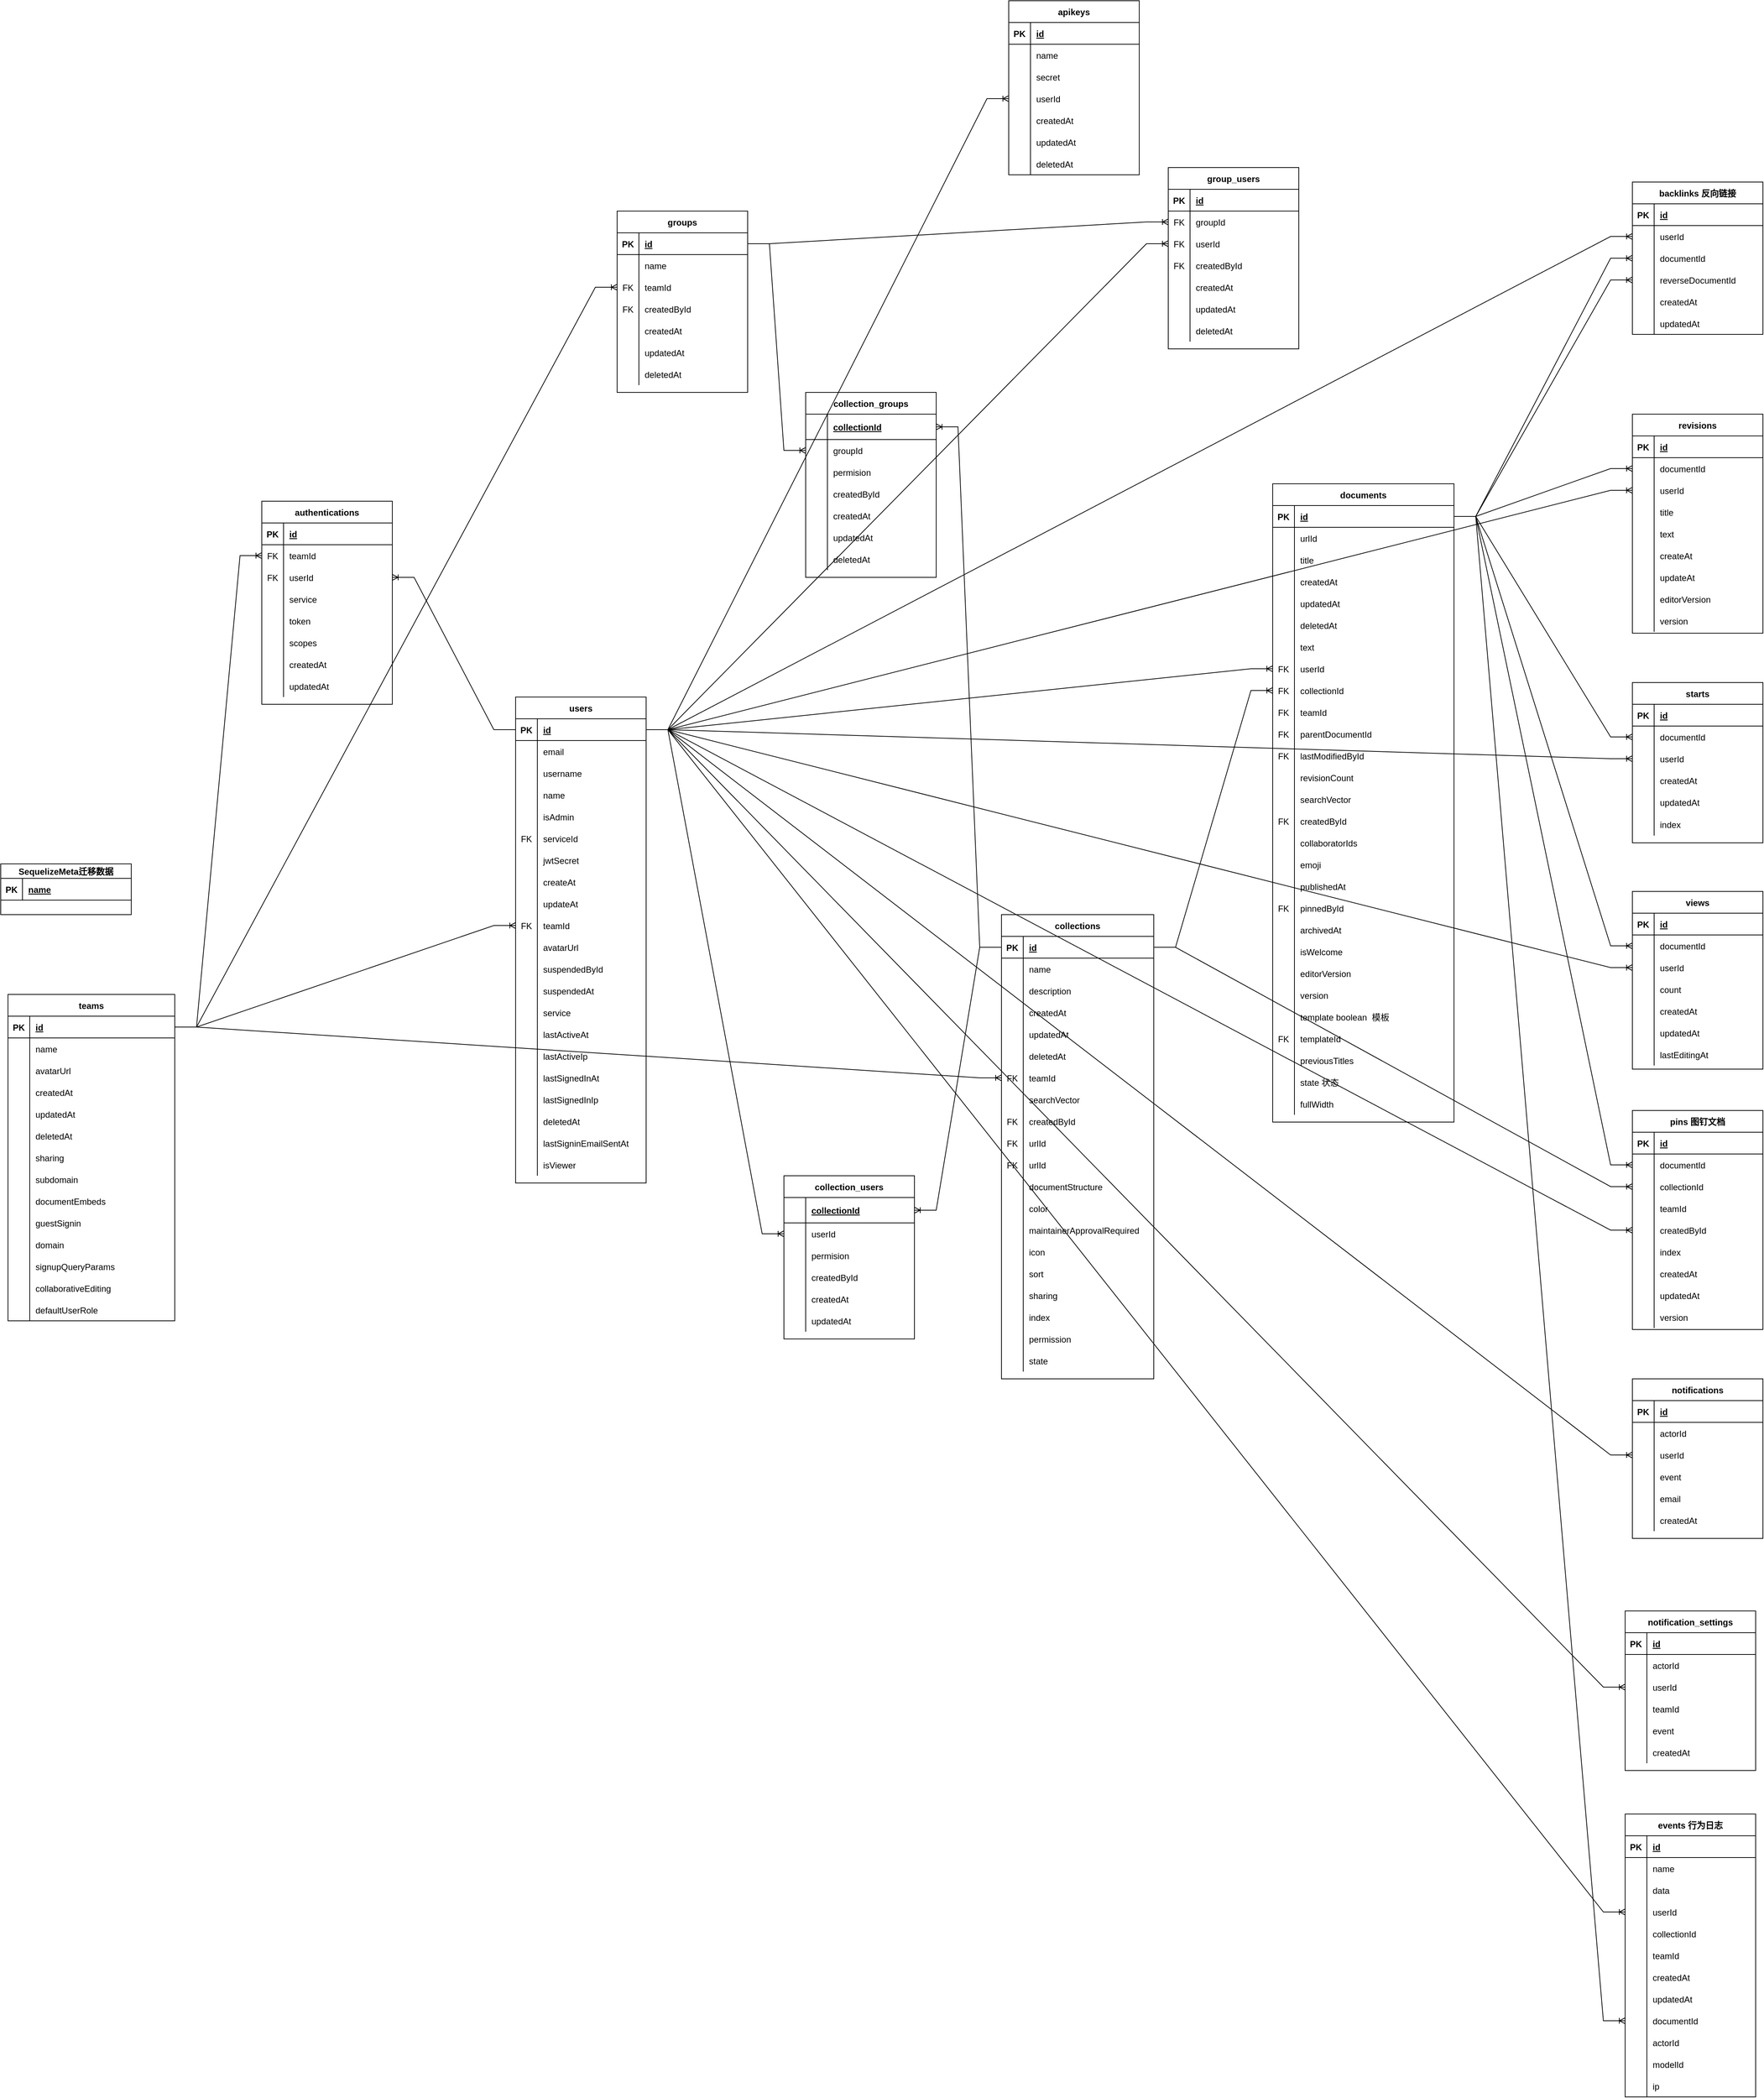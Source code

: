 <mxfile version="17.3.0" type="github">
  <diagram id="H_g-ZEofbYkj3ApHyJ7w" name="第 1 页">
    <mxGraphModel dx="1363" dy="571" grid="1" gridSize="10" guides="1" tooltips="1" connect="1" arrows="1" fold="1" page="1" pageScale="1" pageWidth="4681" pageHeight="3300" math="0" shadow="0">
      <root>
        <mxCell id="0" />
        <mxCell id="1" parent="0" />
        <mxCell id="Ha_uHTIUFNYTwh9b-sHB-1" value="users" style="shape=table;startSize=30;container=1;collapsible=1;childLayout=tableLayout;fixedRows=1;rowLines=0;fontStyle=1;align=center;resizeLast=1;" parent="1" vertex="1">
          <mxGeometry x="820" y="1260" width="180" height="670" as="geometry" />
        </mxCell>
        <mxCell id="Ha_uHTIUFNYTwh9b-sHB-2" value="" style="shape=tableRow;horizontal=0;startSize=0;swimlaneHead=0;swimlaneBody=0;fillColor=none;collapsible=0;dropTarget=0;points=[[0,0.5],[1,0.5]];portConstraint=eastwest;top=0;left=0;right=0;bottom=1;" parent="Ha_uHTIUFNYTwh9b-sHB-1" vertex="1">
          <mxGeometry y="30" width="180" height="30" as="geometry" />
        </mxCell>
        <mxCell id="Ha_uHTIUFNYTwh9b-sHB-3" value="PK" style="shape=partialRectangle;connectable=0;fillColor=none;top=0;left=0;bottom=0;right=0;fontStyle=1;overflow=hidden;" parent="Ha_uHTIUFNYTwh9b-sHB-2" vertex="1">
          <mxGeometry width="30" height="30" as="geometry">
            <mxRectangle width="30" height="30" as="alternateBounds" />
          </mxGeometry>
        </mxCell>
        <mxCell id="Ha_uHTIUFNYTwh9b-sHB-4" value="id" style="shape=partialRectangle;connectable=0;fillColor=none;top=0;left=0;bottom=0;right=0;align=left;spacingLeft=6;fontStyle=5;overflow=hidden;" parent="Ha_uHTIUFNYTwh9b-sHB-2" vertex="1">
          <mxGeometry x="30" width="150" height="30" as="geometry">
            <mxRectangle width="150" height="30" as="alternateBounds" />
          </mxGeometry>
        </mxCell>
        <mxCell id="Ha_uHTIUFNYTwh9b-sHB-5" value="" style="shape=tableRow;horizontal=0;startSize=0;swimlaneHead=0;swimlaneBody=0;fillColor=none;collapsible=0;dropTarget=0;points=[[0,0.5],[1,0.5]];portConstraint=eastwest;top=0;left=0;right=0;bottom=0;" parent="Ha_uHTIUFNYTwh9b-sHB-1" vertex="1">
          <mxGeometry y="60" width="180" height="30" as="geometry" />
        </mxCell>
        <mxCell id="Ha_uHTIUFNYTwh9b-sHB-6" value="" style="shape=partialRectangle;connectable=0;fillColor=none;top=0;left=0;bottom=0;right=0;editable=1;overflow=hidden;" parent="Ha_uHTIUFNYTwh9b-sHB-5" vertex="1">
          <mxGeometry width="30" height="30" as="geometry">
            <mxRectangle width="30" height="30" as="alternateBounds" />
          </mxGeometry>
        </mxCell>
        <mxCell id="Ha_uHTIUFNYTwh9b-sHB-7" value="email" style="shape=partialRectangle;connectable=0;fillColor=none;top=0;left=0;bottom=0;right=0;align=left;spacingLeft=6;overflow=hidden;" parent="Ha_uHTIUFNYTwh9b-sHB-5" vertex="1">
          <mxGeometry x="30" width="150" height="30" as="geometry">
            <mxRectangle width="150" height="30" as="alternateBounds" />
          </mxGeometry>
        </mxCell>
        <mxCell id="Ha_uHTIUFNYTwh9b-sHB-8" value="" style="shape=tableRow;horizontal=0;startSize=0;swimlaneHead=0;swimlaneBody=0;fillColor=none;collapsible=0;dropTarget=0;points=[[0,0.5],[1,0.5]];portConstraint=eastwest;top=0;left=0;right=0;bottom=0;" parent="Ha_uHTIUFNYTwh9b-sHB-1" vertex="1">
          <mxGeometry y="90" width="180" height="30" as="geometry" />
        </mxCell>
        <mxCell id="Ha_uHTIUFNYTwh9b-sHB-9" value="" style="shape=partialRectangle;connectable=0;fillColor=none;top=0;left=0;bottom=0;right=0;editable=1;overflow=hidden;" parent="Ha_uHTIUFNYTwh9b-sHB-8" vertex="1">
          <mxGeometry width="30" height="30" as="geometry">
            <mxRectangle width="30" height="30" as="alternateBounds" />
          </mxGeometry>
        </mxCell>
        <mxCell id="Ha_uHTIUFNYTwh9b-sHB-10" value="username" style="shape=partialRectangle;connectable=0;fillColor=none;top=0;left=0;bottom=0;right=0;align=left;spacingLeft=6;overflow=hidden;" parent="Ha_uHTIUFNYTwh9b-sHB-8" vertex="1">
          <mxGeometry x="30" width="150" height="30" as="geometry">
            <mxRectangle width="150" height="30" as="alternateBounds" />
          </mxGeometry>
        </mxCell>
        <mxCell id="Ha_uHTIUFNYTwh9b-sHB-11" value="" style="shape=tableRow;horizontal=0;startSize=0;swimlaneHead=0;swimlaneBody=0;fillColor=none;collapsible=0;dropTarget=0;points=[[0,0.5],[1,0.5]];portConstraint=eastwest;top=0;left=0;right=0;bottom=0;" parent="Ha_uHTIUFNYTwh9b-sHB-1" vertex="1">
          <mxGeometry y="120" width="180" height="30" as="geometry" />
        </mxCell>
        <mxCell id="Ha_uHTIUFNYTwh9b-sHB-12" value="" style="shape=partialRectangle;connectable=0;fillColor=none;top=0;left=0;bottom=0;right=0;editable=1;overflow=hidden;" parent="Ha_uHTIUFNYTwh9b-sHB-11" vertex="1">
          <mxGeometry width="30" height="30" as="geometry">
            <mxRectangle width="30" height="30" as="alternateBounds" />
          </mxGeometry>
        </mxCell>
        <mxCell id="Ha_uHTIUFNYTwh9b-sHB-13" value="name" style="shape=partialRectangle;connectable=0;fillColor=none;top=0;left=0;bottom=0;right=0;align=left;spacingLeft=6;overflow=hidden;" parent="Ha_uHTIUFNYTwh9b-sHB-11" vertex="1">
          <mxGeometry x="30" width="150" height="30" as="geometry">
            <mxRectangle width="150" height="30" as="alternateBounds" />
          </mxGeometry>
        </mxCell>
        <mxCell id="Ha_uHTIUFNYTwh9b-sHB-14" value="" style="shape=tableRow;horizontal=0;startSize=0;swimlaneHead=0;swimlaneBody=0;fillColor=none;collapsible=0;dropTarget=0;points=[[0,0.5],[1,0.5]];portConstraint=eastwest;top=0;left=0;right=0;bottom=0;" parent="Ha_uHTIUFNYTwh9b-sHB-1" vertex="1">
          <mxGeometry y="150" width="180" height="30" as="geometry" />
        </mxCell>
        <mxCell id="Ha_uHTIUFNYTwh9b-sHB-15" value="" style="shape=partialRectangle;connectable=0;fillColor=none;top=0;left=0;bottom=0;right=0;editable=1;overflow=hidden;" parent="Ha_uHTIUFNYTwh9b-sHB-14" vertex="1">
          <mxGeometry width="30" height="30" as="geometry">
            <mxRectangle width="30" height="30" as="alternateBounds" />
          </mxGeometry>
        </mxCell>
        <mxCell id="Ha_uHTIUFNYTwh9b-sHB-16" value="isAdmin" style="shape=partialRectangle;connectable=0;fillColor=none;top=0;left=0;bottom=0;right=0;align=left;spacingLeft=6;overflow=hidden;" parent="Ha_uHTIUFNYTwh9b-sHB-14" vertex="1">
          <mxGeometry x="30" width="150" height="30" as="geometry">
            <mxRectangle width="150" height="30" as="alternateBounds" />
          </mxGeometry>
        </mxCell>
        <mxCell id="Ha_uHTIUFNYTwh9b-sHB-17" value="" style="shape=tableRow;horizontal=0;startSize=0;swimlaneHead=0;swimlaneBody=0;fillColor=none;collapsible=0;dropTarget=0;points=[[0,0.5],[1,0.5]];portConstraint=eastwest;top=0;left=0;right=0;bottom=0;" parent="Ha_uHTIUFNYTwh9b-sHB-1" vertex="1">
          <mxGeometry y="180" width="180" height="30" as="geometry" />
        </mxCell>
        <mxCell id="Ha_uHTIUFNYTwh9b-sHB-18" value="FK" style="shape=partialRectangle;connectable=0;fillColor=none;top=0;left=0;bottom=0;right=0;editable=1;overflow=hidden;" parent="Ha_uHTIUFNYTwh9b-sHB-17" vertex="1">
          <mxGeometry width="30" height="30" as="geometry">
            <mxRectangle width="30" height="30" as="alternateBounds" />
          </mxGeometry>
        </mxCell>
        <mxCell id="Ha_uHTIUFNYTwh9b-sHB-19" value="serviceId" style="shape=partialRectangle;connectable=0;fillColor=none;top=0;left=0;bottom=0;right=0;align=left;spacingLeft=6;overflow=hidden;" parent="Ha_uHTIUFNYTwh9b-sHB-17" vertex="1">
          <mxGeometry x="30" width="150" height="30" as="geometry">
            <mxRectangle width="150" height="30" as="alternateBounds" />
          </mxGeometry>
        </mxCell>
        <mxCell id="Ha_uHTIUFNYTwh9b-sHB-20" value="" style="shape=tableRow;horizontal=0;startSize=0;swimlaneHead=0;swimlaneBody=0;fillColor=none;collapsible=0;dropTarget=0;points=[[0,0.5],[1,0.5]];portConstraint=eastwest;top=0;left=0;right=0;bottom=0;" parent="Ha_uHTIUFNYTwh9b-sHB-1" vertex="1">
          <mxGeometry y="210" width="180" height="30" as="geometry" />
        </mxCell>
        <mxCell id="Ha_uHTIUFNYTwh9b-sHB-21" value="" style="shape=partialRectangle;connectable=0;fillColor=none;top=0;left=0;bottom=0;right=0;editable=1;overflow=hidden;" parent="Ha_uHTIUFNYTwh9b-sHB-20" vertex="1">
          <mxGeometry width="30" height="30" as="geometry">
            <mxRectangle width="30" height="30" as="alternateBounds" />
          </mxGeometry>
        </mxCell>
        <mxCell id="Ha_uHTIUFNYTwh9b-sHB-22" value="jwtSecret" style="shape=partialRectangle;connectable=0;fillColor=none;top=0;left=0;bottom=0;right=0;align=left;spacingLeft=6;overflow=hidden;" parent="Ha_uHTIUFNYTwh9b-sHB-20" vertex="1">
          <mxGeometry x="30" width="150" height="30" as="geometry">
            <mxRectangle width="150" height="30" as="alternateBounds" />
          </mxGeometry>
        </mxCell>
        <mxCell id="Ha_uHTIUFNYTwh9b-sHB-23" value="" style="shape=tableRow;horizontal=0;startSize=0;swimlaneHead=0;swimlaneBody=0;fillColor=none;collapsible=0;dropTarget=0;points=[[0,0.5],[1,0.5]];portConstraint=eastwest;top=0;left=0;right=0;bottom=0;" parent="Ha_uHTIUFNYTwh9b-sHB-1" vertex="1">
          <mxGeometry y="240" width="180" height="30" as="geometry" />
        </mxCell>
        <mxCell id="Ha_uHTIUFNYTwh9b-sHB-24" value="" style="shape=partialRectangle;connectable=0;fillColor=none;top=0;left=0;bottom=0;right=0;editable=1;overflow=hidden;" parent="Ha_uHTIUFNYTwh9b-sHB-23" vertex="1">
          <mxGeometry width="30" height="30" as="geometry">
            <mxRectangle width="30" height="30" as="alternateBounds" />
          </mxGeometry>
        </mxCell>
        <mxCell id="Ha_uHTIUFNYTwh9b-sHB-25" value="createAt" style="shape=partialRectangle;connectable=0;fillColor=none;top=0;left=0;bottom=0;right=0;align=left;spacingLeft=6;overflow=hidden;" parent="Ha_uHTIUFNYTwh9b-sHB-23" vertex="1">
          <mxGeometry x="30" width="150" height="30" as="geometry">
            <mxRectangle width="150" height="30" as="alternateBounds" />
          </mxGeometry>
        </mxCell>
        <mxCell id="Ha_uHTIUFNYTwh9b-sHB-26" value="" style="shape=tableRow;horizontal=0;startSize=0;swimlaneHead=0;swimlaneBody=0;fillColor=none;collapsible=0;dropTarget=0;points=[[0,0.5],[1,0.5]];portConstraint=eastwest;top=0;left=0;right=0;bottom=0;" parent="Ha_uHTIUFNYTwh9b-sHB-1" vertex="1">
          <mxGeometry y="270" width="180" height="30" as="geometry" />
        </mxCell>
        <mxCell id="Ha_uHTIUFNYTwh9b-sHB-27" value="" style="shape=partialRectangle;connectable=0;fillColor=none;top=0;left=0;bottom=0;right=0;editable=1;overflow=hidden;" parent="Ha_uHTIUFNYTwh9b-sHB-26" vertex="1">
          <mxGeometry width="30" height="30" as="geometry">
            <mxRectangle width="30" height="30" as="alternateBounds" />
          </mxGeometry>
        </mxCell>
        <mxCell id="Ha_uHTIUFNYTwh9b-sHB-28" value="updateAt" style="shape=partialRectangle;connectable=0;fillColor=none;top=0;left=0;bottom=0;right=0;align=left;spacingLeft=6;overflow=hidden;" parent="Ha_uHTIUFNYTwh9b-sHB-26" vertex="1">
          <mxGeometry x="30" width="150" height="30" as="geometry">
            <mxRectangle width="150" height="30" as="alternateBounds" />
          </mxGeometry>
        </mxCell>
        <mxCell id="Ha_uHTIUFNYTwh9b-sHB-29" value="" style="shape=tableRow;horizontal=0;startSize=0;swimlaneHead=0;swimlaneBody=0;fillColor=none;collapsible=0;dropTarget=0;points=[[0,0.5],[1,0.5]];portConstraint=eastwest;top=0;left=0;right=0;bottom=0;" parent="Ha_uHTIUFNYTwh9b-sHB-1" vertex="1">
          <mxGeometry y="300" width="180" height="30" as="geometry" />
        </mxCell>
        <mxCell id="Ha_uHTIUFNYTwh9b-sHB-30" value="FK" style="shape=partialRectangle;connectable=0;fillColor=none;top=0;left=0;bottom=0;right=0;editable=1;overflow=hidden;" parent="Ha_uHTIUFNYTwh9b-sHB-29" vertex="1">
          <mxGeometry width="30" height="30" as="geometry">
            <mxRectangle width="30" height="30" as="alternateBounds" />
          </mxGeometry>
        </mxCell>
        <mxCell id="Ha_uHTIUFNYTwh9b-sHB-31" value="teamId" style="shape=partialRectangle;connectable=0;fillColor=none;top=0;left=0;bottom=0;right=0;align=left;spacingLeft=6;overflow=hidden;" parent="Ha_uHTIUFNYTwh9b-sHB-29" vertex="1">
          <mxGeometry x="30" width="150" height="30" as="geometry">
            <mxRectangle width="150" height="30" as="alternateBounds" />
          </mxGeometry>
        </mxCell>
        <mxCell id="Ha_uHTIUFNYTwh9b-sHB-32" value="" style="shape=tableRow;horizontal=0;startSize=0;swimlaneHead=0;swimlaneBody=0;fillColor=none;collapsible=0;dropTarget=0;points=[[0,0.5],[1,0.5]];portConstraint=eastwest;top=0;left=0;right=0;bottom=0;" parent="Ha_uHTIUFNYTwh9b-sHB-1" vertex="1">
          <mxGeometry y="330" width="180" height="30" as="geometry" />
        </mxCell>
        <mxCell id="Ha_uHTIUFNYTwh9b-sHB-33" value="" style="shape=partialRectangle;connectable=0;fillColor=none;top=0;left=0;bottom=0;right=0;editable=1;overflow=hidden;" parent="Ha_uHTIUFNYTwh9b-sHB-32" vertex="1">
          <mxGeometry width="30" height="30" as="geometry">
            <mxRectangle width="30" height="30" as="alternateBounds" />
          </mxGeometry>
        </mxCell>
        <mxCell id="Ha_uHTIUFNYTwh9b-sHB-34" value="avatarUrl" style="shape=partialRectangle;connectable=0;fillColor=none;top=0;left=0;bottom=0;right=0;align=left;spacingLeft=6;overflow=hidden;" parent="Ha_uHTIUFNYTwh9b-sHB-32" vertex="1">
          <mxGeometry x="30" width="150" height="30" as="geometry">
            <mxRectangle width="150" height="30" as="alternateBounds" />
          </mxGeometry>
        </mxCell>
        <mxCell id="Ha_uHTIUFNYTwh9b-sHB-35" value="" style="shape=tableRow;horizontal=0;startSize=0;swimlaneHead=0;swimlaneBody=0;fillColor=none;collapsible=0;dropTarget=0;points=[[0,0.5],[1,0.5]];portConstraint=eastwest;top=0;left=0;right=0;bottom=0;" parent="Ha_uHTIUFNYTwh9b-sHB-1" vertex="1">
          <mxGeometry y="360" width="180" height="30" as="geometry" />
        </mxCell>
        <mxCell id="Ha_uHTIUFNYTwh9b-sHB-36" value="" style="shape=partialRectangle;connectable=0;fillColor=none;top=0;left=0;bottom=0;right=0;editable=1;overflow=hidden;" parent="Ha_uHTIUFNYTwh9b-sHB-35" vertex="1">
          <mxGeometry width="30" height="30" as="geometry">
            <mxRectangle width="30" height="30" as="alternateBounds" />
          </mxGeometry>
        </mxCell>
        <mxCell id="Ha_uHTIUFNYTwh9b-sHB-37" value="suspendedById" style="shape=partialRectangle;connectable=0;fillColor=none;top=0;left=0;bottom=0;right=0;align=left;spacingLeft=6;overflow=hidden;" parent="Ha_uHTIUFNYTwh9b-sHB-35" vertex="1">
          <mxGeometry x="30" width="150" height="30" as="geometry">
            <mxRectangle width="150" height="30" as="alternateBounds" />
          </mxGeometry>
        </mxCell>
        <mxCell id="Ha_uHTIUFNYTwh9b-sHB-38" value="" style="shape=tableRow;horizontal=0;startSize=0;swimlaneHead=0;swimlaneBody=0;fillColor=none;collapsible=0;dropTarget=0;points=[[0,0.5],[1,0.5]];portConstraint=eastwest;top=0;left=0;right=0;bottom=0;" parent="Ha_uHTIUFNYTwh9b-sHB-1" vertex="1">
          <mxGeometry y="390" width="180" height="30" as="geometry" />
        </mxCell>
        <mxCell id="Ha_uHTIUFNYTwh9b-sHB-39" value="" style="shape=partialRectangle;connectable=0;fillColor=none;top=0;left=0;bottom=0;right=0;editable=1;overflow=hidden;" parent="Ha_uHTIUFNYTwh9b-sHB-38" vertex="1">
          <mxGeometry width="30" height="30" as="geometry">
            <mxRectangle width="30" height="30" as="alternateBounds" />
          </mxGeometry>
        </mxCell>
        <mxCell id="Ha_uHTIUFNYTwh9b-sHB-40" value="suspendedAt" style="shape=partialRectangle;connectable=0;fillColor=none;top=0;left=0;bottom=0;right=0;align=left;spacingLeft=6;overflow=hidden;" parent="Ha_uHTIUFNYTwh9b-sHB-38" vertex="1">
          <mxGeometry x="30" width="150" height="30" as="geometry">
            <mxRectangle width="150" height="30" as="alternateBounds" />
          </mxGeometry>
        </mxCell>
        <mxCell id="Ha_uHTIUFNYTwh9b-sHB-41" value="" style="shape=tableRow;horizontal=0;startSize=0;swimlaneHead=0;swimlaneBody=0;fillColor=none;collapsible=0;dropTarget=0;points=[[0,0.5],[1,0.5]];portConstraint=eastwest;top=0;left=0;right=0;bottom=0;" parent="Ha_uHTIUFNYTwh9b-sHB-1" vertex="1">
          <mxGeometry y="420" width="180" height="30" as="geometry" />
        </mxCell>
        <mxCell id="Ha_uHTIUFNYTwh9b-sHB-42" value="" style="shape=partialRectangle;connectable=0;fillColor=none;top=0;left=0;bottom=0;right=0;editable=1;overflow=hidden;" parent="Ha_uHTIUFNYTwh9b-sHB-41" vertex="1">
          <mxGeometry width="30" height="30" as="geometry">
            <mxRectangle width="30" height="30" as="alternateBounds" />
          </mxGeometry>
        </mxCell>
        <mxCell id="Ha_uHTIUFNYTwh9b-sHB-43" value="service" style="shape=partialRectangle;connectable=0;fillColor=none;top=0;left=0;bottom=0;right=0;align=left;spacingLeft=6;overflow=hidden;" parent="Ha_uHTIUFNYTwh9b-sHB-41" vertex="1">
          <mxGeometry x="30" width="150" height="30" as="geometry">
            <mxRectangle width="150" height="30" as="alternateBounds" />
          </mxGeometry>
        </mxCell>
        <mxCell id="Ha_uHTIUFNYTwh9b-sHB-44" value="" style="shape=tableRow;horizontal=0;startSize=0;swimlaneHead=0;swimlaneBody=0;fillColor=none;collapsible=0;dropTarget=0;points=[[0,0.5],[1,0.5]];portConstraint=eastwest;top=0;left=0;right=0;bottom=0;" parent="Ha_uHTIUFNYTwh9b-sHB-1" vertex="1">
          <mxGeometry y="450" width="180" height="30" as="geometry" />
        </mxCell>
        <mxCell id="Ha_uHTIUFNYTwh9b-sHB-45" value="" style="shape=partialRectangle;connectable=0;fillColor=none;top=0;left=0;bottom=0;right=0;editable=1;overflow=hidden;" parent="Ha_uHTIUFNYTwh9b-sHB-44" vertex="1">
          <mxGeometry width="30" height="30" as="geometry">
            <mxRectangle width="30" height="30" as="alternateBounds" />
          </mxGeometry>
        </mxCell>
        <mxCell id="Ha_uHTIUFNYTwh9b-sHB-46" value="lastActiveAt" style="shape=partialRectangle;connectable=0;fillColor=none;top=0;left=0;bottom=0;right=0;align=left;spacingLeft=6;overflow=hidden;" parent="Ha_uHTIUFNYTwh9b-sHB-44" vertex="1">
          <mxGeometry x="30" width="150" height="30" as="geometry">
            <mxRectangle width="150" height="30" as="alternateBounds" />
          </mxGeometry>
        </mxCell>
        <mxCell id="Ha_uHTIUFNYTwh9b-sHB-47" value="" style="shape=tableRow;horizontal=0;startSize=0;swimlaneHead=0;swimlaneBody=0;fillColor=none;collapsible=0;dropTarget=0;points=[[0,0.5],[1,0.5]];portConstraint=eastwest;top=0;left=0;right=0;bottom=0;" parent="Ha_uHTIUFNYTwh9b-sHB-1" vertex="1">
          <mxGeometry y="480" width="180" height="30" as="geometry" />
        </mxCell>
        <mxCell id="Ha_uHTIUFNYTwh9b-sHB-48" value="" style="shape=partialRectangle;connectable=0;fillColor=none;top=0;left=0;bottom=0;right=0;editable=1;overflow=hidden;" parent="Ha_uHTIUFNYTwh9b-sHB-47" vertex="1">
          <mxGeometry width="30" height="30" as="geometry">
            <mxRectangle width="30" height="30" as="alternateBounds" />
          </mxGeometry>
        </mxCell>
        <mxCell id="Ha_uHTIUFNYTwh9b-sHB-49" value="lastActiveIp" style="shape=partialRectangle;connectable=0;fillColor=none;top=0;left=0;bottom=0;right=0;align=left;spacingLeft=6;overflow=hidden;" parent="Ha_uHTIUFNYTwh9b-sHB-47" vertex="1">
          <mxGeometry x="30" width="150" height="30" as="geometry">
            <mxRectangle width="150" height="30" as="alternateBounds" />
          </mxGeometry>
        </mxCell>
        <mxCell id="Ha_uHTIUFNYTwh9b-sHB-50" value="" style="shape=tableRow;horizontal=0;startSize=0;swimlaneHead=0;swimlaneBody=0;fillColor=none;collapsible=0;dropTarget=0;points=[[0,0.5],[1,0.5]];portConstraint=eastwest;top=0;left=0;right=0;bottom=0;" parent="Ha_uHTIUFNYTwh9b-sHB-1" vertex="1">
          <mxGeometry y="510" width="180" height="30" as="geometry" />
        </mxCell>
        <mxCell id="Ha_uHTIUFNYTwh9b-sHB-51" value="" style="shape=partialRectangle;connectable=0;fillColor=none;top=0;left=0;bottom=0;right=0;editable=1;overflow=hidden;" parent="Ha_uHTIUFNYTwh9b-sHB-50" vertex="1">
          <mxGeometry width="30" height="30" as="geometry">
            <mxRectangle width="30" height="30" as="alternateBounds" />
          </mxGeometry>
        </mxCell>
        <mxCell id="Ha_uHTIUFNYTwh9b-sHB-52" value="lastSignedInAt" style="shape=partialRectangle;connectable=0;fillColor=none;top=0;left=0;bottom=0;right=0;align=left;spacingLeft=6;overflow=hidden;" parent="Ha_uHTIUFNYTwh9b-sHB-50" vertex="1">
          <mxGeometry x="30" width="150" height="30" as="geometry">
            <mxRectangle width="150" height="30" as="alternateBounds" />
          </mxGeometry>
        </mxCell>
        <mxCell id="Ha_uHTIUFNYTwh9b-sHB-53" value="" style="shape=tableRow;horizontal=0;startSize=0;swimlaneHead=0;swimlaneBody=0;fillColor=none;collapsible=0;dropTarget=0;points=[[0,0.5],[1,0.5]];portConstraint=eastwest;top=0;left=0;right=0;bottom=0;" parent="Ha_uHTIUFNYTwh9b-sHB-1" vertex="1">
          <mxGeometry y="540" width="180" height="30" as="geometry" />
        </mxCell>
        <mxCell id="Ha_uHTIUFNYTwh9b-sHB-54" value="" style="shape=partialRectangle;connectable=0;fillColor=none;top=0;left=0;bottom=0;right=0;editable=1;overflow=hidden;" parent="Ha_uHTIUFNYTwh9b-sHB-53" vertex="1">
          <mxGeometry width="30" height="30" as="geometry">
            <mxRectangle width="30" height="30" as="alternateBounds" />
          </mxGeometry>
        </mxCell>
        <mxCell id="Ha_uHTIUFNYTwh9b-sHB-55" value="lastSignedInIp" style="shape=partialRectangle;connectable=0;fillColor=none;top=0;left=0;bottom=0;right=0;align=left;spacingLeft=6;overflow=hidden;" parent="Ha_uHTIUFNYTwh9b-sHB-53" vertex="1">
          <mxGeometry x="30" width="150" height="30" as="geometry">
            <mxRectangle width="150" height="30" as="alternateBounds" />
          </mxGeometry>
        </mxCell>
        <mxCell id="Ha_uHTIUFNYTwh9b-sHB-56" value="" style="shape=tableRow;horizontal=0;startSize=0;swimlaneHead=0;swimlaneBody=0;fillColor=none;collapsible=0;dropTarget=0;points=[[0,0.5],[1,0.5]];portConstraint=eastwest;top=0;left=0;right=0;bottom=0;" parent="Ha_uHTIUFNYTwh9b-sHB-1" vertex="1">
          <mxGeometry y="570" width="180" height="30" as="geometry" />
        </mxCell>
        <mxCell id="Ha_uHTIUFNYTwh9b-sHB-57" value="" style="shape=partialRectangle;connectable=0;fillColor=none;top=0;left=0;bottom=0;right=0;editable=1;overflow=hidden;" parent="Ha_uHTIUFNYTwh9b-sHB-56" vertex="1">
          <mxGeometry width="30" height="30" as="geometry">
            <mxRectangle width="30" height="30" as="alternateBounds" />
          </mxGeometry>
        </mxCell>
        <mxCell id="Ha_uHTIUFNYTwh9b-sHB-58" value="deletedAt" style="shape=partialRectangle;connectable=0;fillColor=none;top=0;left=0;bottom=0;right=0;align=left;spacingLeft=6;overflow=hidden;" parent="Ha_uHTIUFNYTwh9b-sHB-56" vertex="1">
          <mxGeometry x="30" width="150" height="30" as="geometry">
            <mxRectangle width="150" height="30" as="alternateBounds" />
          </mxGeometry>
        </mxCell>
        <mxCell id="Ha_uHTIUFNYTwh9b-sHB-59" value="" style="shape=tableRow;horizontal=0;startSize=0;swimlaneHead=0;swimlaneBody=0;fillColor=none;collapsible=0;dropTarget=0;points=[[0,0.5],[1,0.5]];portConstraint=eastwest;top=0;left=0;right=0;bottom=0;" parent="Ha_uHTIUFNYTwh9b-sHB-1" vertex="1">
          <mxGeometry y="600" width="180" height="30" as="geometry" />
        </mxCell>
        <mxCell id="Ha_uHTIUFNYTwh9b-sHB-60" value="" style="shape=partialRectangle;connectable=0;fillColor=none;top=0;left=0;bottom=0;right=0;editable=1;overflow=hidden;" parent="Ha_uHTIUFNYTwh9b-sHB-59" vertex="1">
          <mxGeometry width="30" height="30" as="geometry">
            <mxRectangle width="30" height="30" as="alternateBounds" />
          </mxGeometry>
        </mxCell>
        <mxCell id="Ha_uHTIUFNYTwh9b-sHB-61" value="lastSigninEmailSentAt" style="shape=partialRectangle;connectable=0;fillColor=none;top=0;left=0;bottom=0;right=0;align=left;spacingLeft=6;overflow=hidden;" parent="Ha_uHTIUFNYTwh9b-sHB-59" vertex="1">
          <mxGeometry x="30" width="150" height="30" as="geometry">
            <mxRectangle width="150" height="30" as="alternateBounds" />
          </mxGeometry>
        </mxCell>
        <mxCell id="Ha_uHTIUFNYTwh9b-sHB-62" value="" style="shape=tableRow;horizontal=0;startSize=0;swimlaneHead=0;swimlaneBody=0;fillColor=none;collapsible=0;dropTarget=0;points=[[0,0.5],[1,0.5]];portConstraint=eastwest;top=0;left=0;right=0;bottom=0;" parent="Ha_uHTIUFNYTwh9b-sHB-1" vertex="1">
          <mxGeometry y="630" width="180" height="30" as="geometry" />
        </mxCell>
        <mxCell id="Ha_uHTIUFNYTwh9b-sHB-63" value="" style="shape=partialRectangle;connectable=0;fillColor=none;top=0;left=0;bottom=0;right=0;editable=1;overflow=hidden;" parent="Ha_uHTIUFNYTwh9b-sHB-62" vertex="1">
          <mxGeometry width="30" height="30" as="geometry">
            <mxRectangle width="30" height="30" as="alternateBounds" />
          </mxGeometry>
        </mxCell>
        <mxCell id="Ha_uHTIUFNYTwh9b-sHB-64" value="isViewer" style="shape=partialRectangle;connectable=0;fillColor=none;top=0;left=0;bottom=0;right=0;align=left;spacingLeft=6;overflow=hidden;" parent="Ha_uHTIUFNYTwh9b-sHB-62" vertex="1">
          <mxGeometry x="30" width="150" height="30" as="geometry">
            <mxRectangle width="150" height="30" as="alternateBounds" />
          </mxGeometry>
        </mxCell>
        <mxCell id="Ha_uHTIUFNYTwh9b-sHB-115" value="teams" style="shape=table;startSize=30;container=1;collapsible=1;childLayout=tableLayout;fixedRows=1;rowLines=0;fontStyle=1;align=center;resizeLast=1;" parent="1" vertex="1">
          <mxGeometry x="120" y="1670" width="230" height="450" as="geometry" />
        </mxCell>
        <mxCell id="Ha_uHTIUFNYTwh9b-sHB-116" value="" style="shape=tableRow;horizontal=0;startSize=0;swimlaneHead=0;swimlaneBody=0;fillColor=none;collapsible=0;dropTarget=0;points=[[0,0.5],[1,0.5]];portConstraint=eastwest;top=0;left=0;right=0;bottom=1;" parent="Ha_uHTIUFNYTwh9b-sHB-115" vertex="1">
          <mxGeometry y="30" width="230" height="30" as="geometry" />
        </mxCell>
        <mxCell id="Ha_uHTIUFNYTwh9b-sHB-117" value="PK" style="shape=partialRectangle;connectable=0;fillColor=none;top=0;left=0;bottom=0;right=0;fontStyle=1;overflow=hidden;" parent="Ha_uHTIUFNYTwh9b-sHB-116" vertex="1">
          <mxGeometry width="30" height="30" as="geometry">
            <mxRectangle width="30" height="30" as="alternateBounds" />
          </mxGeometry>
        </mxCell>
        <mxCell id="Ha_uHTIUFNYTwh9b-sHB-118" value="id" style="shape=partialRectangle;connectable=0;fillColor=none;top=0;left=0;bottom=0;right=0;align=left;spacingLeft=6;fontStyle=5;overflow=hidden;" parent="Ha_uHTIUFNYTwh9b-sHB-116" vertex="1">
          <mxGeometry x="30" width="200" height="30" as="geometry">
            <mxRectangle width="200" height="30" as="alternateBounds" />
          </mxGeometry>
        </mxCell>
        <mxCell id="Ha_uHTIUFNYTwh9b-sHB-119" value="" style="shape=tableRow;horizontal=0;startSize=0;swimlaneHead=0;swimlaneBody=0;fillColor=none;collapsible=0;dropTarget=0;points=[[0,0.5],[1,0.5]];portConstraint=eastwest;top=0;left=0;right=0;bottom=0;" parent="Ha_uHTIUFNYTwh9b-sHB-115" vertex="1">
          <mxGeometry y="60" width="230" height="30" as="geometry" />
        </mxCell>
        <mxCell id="Ha_uHTIUFNYTwh9b-sHB-120" value="" style="shape=partialRectangle;connectable=0;fillColor=none;top=0;left=0;bottom=0;right=0;editable=1;overflow=hidden;" parent="Ha_uHTIUFNYTwh9b-sHB-119" vertex="1">
          <mxGeometry width="30" height="30" as="geometry">
            <mxRectangle width="30" height="30" as="alternateBounds" />
          </mxGeometry>
        </mxCell>
        <mxCell id="Ha_uHTIUFNYTwh9b-sHB-121" value="name" style="shape=partialRectangle;connectable=0;fillColor=none;top=0;left=0;bottom=0;right=0;align=left;spacingLeft=6;overflow=hidden;" parent="Ha_uHTIUFNYTwh9b-sHB-119" vertex="1">
          <mxGeometry x="30" width="200" height="30" as="geometry">
            <mxRectangle width="200" height="30" as="alternateBounds" />
          </mxGeometry>
        </mxCell>
        <mxCell id="Ha_uHTIUFNYTwh9b-sHB-128" value="" style="shape=tableRow;horizontal=0;startSize=0;swimlaneHead=0;swimlaneBody=0;fillColor=none;collapsible=0;dropTarget=0;points=[[0,0.5],[1,0.5]];portConstraint=eastwest;top=0;left=0;right=0;bottom=0;" parent="Ha_uHTIUFNYTwh9b-sHB-115" vertex="1">
          <mxGeometry y="90" width="230" height="30" as="geometry" />
        </mxCell>
        <mxCell id="Ha_uHTIUFNYTwh9b-sHB-129" value="" style="shape=partialRectangle;connectable=0;fillColor=none;top=0;left=0;bottom=0;right=0;editable=1;overflow=hidden;" parent="Ha_uHTIUFNYTwh9b-sHB-128" vertex="1">
          <mxGeometry width="30" height="30" as="geometry">
            <mxRectangle width="30" height="30" as="alternateBounds" />
          </mxGeometry>
        </mxCell>
        <mxCell id="Ha_uHTIUFNYTwh9b-sHB-130" value="avatarUrl" style="shape=partialRectangle;connectable=0;fillColor=none;top=0;left=0;bottom=0;right=0;align=left;spacingLeft=6;overflow=hidden;" parent="Ha_uHTIUFNYTwh9b-sHB-128" vertex="1">
          <mxGeometry x="30" width="200" height="30" as="geometry">
            <mxRectangle width="200" height="30" as="alternateBounds" />
          </mxGeometry>
        </mxCell>
        <mxCell id="Ha_uHTIUFNYTwh9b-sHB-131" value="" style="shape=tableRow;horizontal=0;startSize=0;swimlaneHead=0;swimlaneBody=0;fillColor=none;collapsible=0;dropTarget=0;points=[[0,0.5],[1,0.5]];portConstraint=eastwest;top=0;left=0;right=0;bottom=0;" parent="Ha_uHTIUFNYTwh9b-sHB-115" vertex="1">
          <mxGeometry y="120" width="230" height="30" as="geometry" />
        </mxCell>
        <mxCell id="Ha_uHTIUFNYTwh9b-sHB-132" value="" style="shape=partialRectangle;connectable=0;fillColor=none;top=0;left=0;bottom=0;right=0;editable=1;overflow=hidden;" parent="Ha_uHTIUFNYTwh9b-sHB-131" vertex="1">
          <mxGeometry width="30" height="30" as="geometry">
            <mxRectangle width="30" height="30" as="alternateBounds" />
          </mxGeometry>
        </mxCell>
        <mxCell id="Ha_uHTIUFNYTwh9b-sHB-133" value="createdAt" style="shape=partialRectangle;connectable=0;fillColor=none;top=0;left=0;bottom=0;right=0;align=left;spacingLeft=6;overflow=hidden;" parent="Ha_uHTIUFNYTwh9b-sHB-131" vertex="1">
          <mxGeometry x="30" width="200" height="30" as="geometry">
            <mxRectangle width="200" height="30" as="alternateBounds" />
          </mxGeometry>
        </mxCell>
        <mxCell id="Ha_uHTIUFNYTwh9b-sHB-134" value="" style="shape=tableRow;horizontal=0;startSize=0;swimlaneHead=0;swimlaneBody=0;fillColor=none;collapsible=0;dropTarget=0;points=[[0,0.5],[1,0.5]];portConstraint=eastwest;top=0;left=0;right=0;bottom=0;" parent="Ha_uHTIUFNYTwh9b-sHB-115" vertex="1">
          <mxGeometry y="150" width="230" height="30" as="geometry" />
        </mxCell>
        <mxCell id="Ha_uHTIUFNYTwh9b-sHB-135" value="" style="shape=partialRectangle;connectable=0;fillColor=none;top=0;left=0;bottom=0;right=0;editable=1;overflow=hidden;" parent="Ha_uHTIUFNYTwh9b-sHB-134" vertex="1">
          <mxGeometry width="30" height="30" as="geometry">
            <mxRectangle width="30" height="30" as="alternateBounds" />
          </mxGeometry>
        </mxCell>
        <mxCell id="Ha_uHTIUFNYTwh9b-sHB-136" value="updatedAt" style="shape=partialRectangle;connectable=0;fillColor=none;top=0;left=0;bottom=0;right=0;align=left;spacingLeft=6;overflow=hidden;" parent="Ha_uHTIUFNYTwh9b-sHB-134" vertex="1">
          <mxGeometry x="30" width="200" height="30" as="geometry">
            <mxRectangle width="200" height="30" as="alternateBounds" />
          </mxGeometry>
        </mxCell>
        <mxCell id="Ha_uHTIUFNYTwh9b-sHB-137" value="" style="shape=tableRow;horizontal=0;startSize=0;swimlaneHead=0;swimlaneBody=0;fillColor=none;collapsible=0;dropTarget=0;points=[[0,0.5],[1,0.5]];portConstraint=eastwest;top=0;left=0;right=0;bottom=0;" parent="Ha_uHTIUFNYTwh9b-sHB-115" vertex="1">
          <mxGeometry y="180" width="230" height="30" as="geometry" />
        </mxCell>
        <mxCell id="Ha_uHTIUFNYTwh9b-sHB-138" value="" style="shape=partialRectangle;connectable=0;fillColor=none;top=0;left=0;bottom=0;right=0;editable=1;overflow=hidden;" parent="Ha_uHTIUFNYTwh9b-sHB-137" vertex="1">
          <mxGeometry width="30" height="30" as="geometry">
            <mxRectangle width="30" height="30" as="alternateBounds" />
          </mxGeometry>
        </mxCell>
        <mxCell id="Ha_uHTIUFNYTwh9b-sHB-139" value="deletedAt" style="shape=partialRectangle;connectable=0;fillColor=none;top=0;left=0;bottom=0;right=0;align=left;spacingLeft=6;overflow=hidden;" parent="Ha_uHTIUFNYTwh9b-sHB-137" vertex="1">
          <mxGeometry x="30" width="200" height="30" as="geometry">
            <mxRectangle width="200" height="30" as="alternateBounds" />
          </mxGeometry>
        </mxCell>
        <mxCell id="Ha_uHTIUFNYTwh9b-sHB-140" value="" style="shape=tableRow;horizontal=0;startSize=0;swimlaneHead=0;swimlaneBody=0;fillColor=none;collapsible=0;dropTarget=0;points=[[0,0.5],[1,0.5]];portConstraint=eastwest;top=0;left=0;right=0;bottom=0;" parent="Ha_uHTIUFNYTwh9b-sHB-115" vertex="1">
          <mxGeometry y="210" width="230" height="30" as="geometry" />
        </mxCell>
        <mxCell id="Ha_uHTIUFNYTwh9b-sHB-141" value="" style="shape=partialRectangle;connectable=0;fillColor=none;top=0;left=0;bottom=0;right=0;editable=1;overflow=hidden;" parent="Ha_uHTIUFNYTwh9b-sHB-140" vertex="1">
          <mxGeometry width="30" height="30" as="geometry">
            <mxRectangle width="30" height="30" as="alternateBounds" />
          </mxGeometry>
        </mxCell>
        <mxCell id="Ha_uHTIUFNYTwh9b-sHB-142" value="sharing" style="shape=partialRectangle;connectable=0;fillColor=none;top=0;left=0;bottom=0;right=0;align=left;spacingLeft=6;overflow=hidden;" parent="Ha_uHTIUFNYTwh9b-sHB-140" vertex="1">
          <mxGeometry x="30" width="200" height="30" as="geometry">
            <mxRectangle width="200" height="30" as="alternateBounds" />
          </mxGeometry>
        </mxCell>
        <mxCell id="Ha_uHTIUFNYTwh9b-sHB-143" value="" style="shape=tableRow;horizontal=0;startSize=0;swimlaneHead=0;swimlaneBody=0;fillColor=none;collapsible=0;dropTarget=0;points=[[0,0.5],[1,0.5]];portConstraint=eastwest;top=0;left=0;right=0;bottom=0;" parent="Ha_uHTIUFNYTwh9b-sHB-115" vertex="1">
          <mxGeometry y="240" width="230" height="30" as="geometry" />
        </mxCell>
        <mxCell id="Ha_uHTIUFNYTwh9b-sHB-144" value="" style="shape=partialRectangle;connectable=0;fillColor=none;top=0;left=0;bottom=0;right=0;editable=1;overflow=hidden;" parent="Ha_uHTIUFNYTwh9b-sHB-143" vertex="1">
          <mxGeometry width="30" height="30" as="geometry">
            <mxRectangle width="30" height="30" as="alternateBounds" />
          </mxGeometry>
        </mxCell>
        <mxCell id="Ha_uHTIUFNYTwh9b-sHB-145" value="subdomain" style="shape=partialRectangle;connectable=0;fillColor=none;top=0;left=0;bottom=0;right=0;align=left;spacingLeft=6;overflow=hidden;" parent="Ha_uHTIUFNYTwh9b-sHB-143" vertex="1">
          <mxGeometry x="30" width="200" height="30" as="geometry">
            <mxRectangle width="200" height="30" as="alternateBounds" />
          </mxGeometry>
        </mxCell>
        <mxCell id="Ha_uHTIUFNYTwh9b-sHB-146" value="" style="shape=tableRow;horizontal=0;startSize=0;swimlaneHead=0;swimlaneBody=0;fillColor=none;collapsible=0;dropTarget=0;points=[[0,0.5],[1,0.5]];portConstraint=eastwest;top=0;left=0;right=0;bottom=0;" parent="Ha_uHTIUFNYTwh9b-sHB-115" vertex="1">
          <mxGeometry y="270" width="230" height="30" as="geometry" />
        </mxCell>
        <mxCell id="Ha_uHTIUFNYTwh9b-sHB-147" value="" style="shape=partialRectangle;connectable=0;fillColor=none;top=0;left=0;bottom=0;right=0;editable=1;overflow=hidden;" parent="Ha_uHTIUFNYTwh9b-sHB-146" vertex="1">
          <mxGeometry width="30" height="30" as="geometry">
            <mxRectangle width="30" height="30" as="alternateBounds" />
          </mxGeometry>
        </mxCell>
        <mxCell id="Ha_uHTIUFNYTwh9b-sHB-148" value="documentEmbeds" style="shape=partialRectangle;connectable=0;fillColor=none;top=0;left=0;bottom=0;right=0;align=left;spacingLeft=6;overflow=hidden;" parent="Ha_uHTIUFNYTwh9b-sHB-146" vertex="1">
          <mxGeometry x="30" width="200" height="30" as="geometry">
            <mxRectangle width="200" height="30" as="alternateBounds" />
          </mxGeometry>
        </mxCell>
        <mxCell id="Ha_uHTIUFNYTwh9b-sHB-149" value="" style="shape=tableRow;horizontal=0;startSize=0;swimlaneHead=0;swimlaneBody=0;fillColor=none;collapsible=0;dropTarget=0;points=[[0,0.5],[1,0.5]];portConstraint=eastwest;top=0;left=0;right=0;bottom=0;" parent="Ha_uHTIUFNYTwh9b-sHB-115" vertex="1">
          <mxGeometry y="300" width="230" height="30" as="geometry" />
        </mxCell>
        <mxCell id="Ha_uHTIUFNYTwh9b-sHB-150" value="" style="shape=partialRectangle;connectable=0;fillColor=none;top=0;left=0;bottom=0;right=0;editable=1;overflow=hidden;" parent="Ha_uHTIUFNYTwh9b-sHB-149" vertex="1">
          <mxGeometry width="30" height="30" as="geometry">
            <mxRectangle width="30" height="30" as="alternateBounds" />
          </mxGeometry>
        </mxCell>
        <mxCell id="Ha_uHTIUFNYTwh9b-sHB-151" value="guestSignin" style="shape=partialRectangle;connectable=0;fillColor=none;top=0;left=0;bottom=0;right=0;align=left;spacingLeft=6;overflow=hidden;" parent="Ha_uHTIUFNYTwh9b-sHB-149" vertex="1">
          <mxGeometry x="30" width="200" height="30" as="geometry">
            <mxRectangle width="200" height="30" as="alternateBounds" />
          </mxGeometry>
        </mxCell>
        <mxCell id="Ha_uHTIUFNYTwh9b-sHB-152" value="" style="shape=tableRow;horizontal=0;startSize=0;swimlaneHead=0;swimlaneBody=0;fillColor=none;collapsible=0;dropTarget=0;points=[[0,0.5],[1,0.5]];portConstraint=eastwest;top=0;left=0;right=0;bottom=0;" parent="Ha_uHTIUFNYTwh9b-sHB-115" vertex="1">
          <mxGeometry y="330" width="230" height="30" as="geometry" />
        </mxCell>
        <mxCell id="Ha_uHTIUFNYTwh9b-sHB-153" value="" style="shape=partialRectangle;connectable=0;fillColor=none;top=0;left=0;bottom=0;right=0;editable=1;overflow=hidden;" parent="Ha_uHTIUFNYTwh9b-sHB-152" vertex="1">
          <mxGeometry width="30" height="30" as="geometry">
            <mxRectangle width="30" height="30" as="alternateBounds" />
          </mxGeometry>
        </mxCell>
        <mxCell id="Ha_uHTIUFNYTwh9b-sHB-154" value="domain" style="shape=partialRectangle;connectable=0;fillColor=none;top=0;left=0;bottom=0;right=0;align=left;spacingLeft=6;overflow=hidden;" parent="Ha_uHTIUFNYTwh9b-sHB-152" vertex="1">
          <mxGeometry x="30" width="200" height="30" as="geometry">
            <mxRectangle width="200" height="30" as="alternateBounds" />
          </mxGeometry>
        </mxCell>
        <mxCell id="Ha_uHTIUFNYTwh9b-sHB-155" value="" style="shape=tableRow;horizontal=0;startSize=0;swimlaneHead=0;swimlaneBody=0;fillColor=none;collapsible=0;dropTarget=0;points=[[0,0.5],[1,0.5]];portConstraint=eastwest;top=0;left=0;right=0;bottom=0;" parent="Ha_uHTIUFNYTwh9b-sHB-115" vertex="1">
          <mxGeometry y="360" width="230" height="30" as="geometry" />
        </mxCell>
        <mxCell id="Ha_uHTIUFNYTwh9b-sHB-156" value="" style="shape=partialRectangle;connectable=0;fillColor=none;top=0;left=0;bottom=0;right=0;editable=1;overflow=hidden;" parent="Ha_uHTIUFNYTwh9b-sHB-155" vertex="1">
          <mxGeometry width="30" height="30" as="geometry">
            <mxRectangle width="30" height="30" as="alternateBounds" />
          </mxGeometry>
        </mxCell>
        <mxCell id="Ha_uHTIUFNYTwh9b-sHB-157" value="signupQueryParams" style="shape=partialRectangle;connectable=0;fillColor=none;top=0;left=0;bottom=0;right=0;align=left;spacingLeft=6;overflow=hidden;" parent="Ha_uHTIUFNYTwh9b-sHB-155" vertex="1">
          <mxGeometry x="30" width="200" height="30" as="geometry">
            <mxRectangle width="200" height="30" as="alternateBounds" />
          </mxGeometry>
        </mxCell>
        <mxCell id="Ha_uHTIUFNYTwh9b-sHB-158" value="" style="shape=tableRow;horizontal=0;startSize=0;swimlaneHead=0;swimlaneBody=0;fillColor=none;collapsible=0;dropTarget=0;points=[[0,0.5],[1,0.5]];portConstraint=eastwest;top=0;left=0;right=0;bottom=0;" parent="Ha_uHTIUFNYTwh9b-sHB-115" vertex="1">
          <mxGeometry y="390" width="230" height="30" as="geometry" />
        </mxCell>
        <mxCell id="Ha_uHTIUFNYTwh9b-sHB-159" value="" style="shape=partialRectangle;connectable=0;fillColor=none;top=0;left=0;bottom=0;right=0;editable=1;overflow=hidden;" parent="Ha_uHTIUFNYTwh9b-sHB-158" vertex="1">
          <mxGeometry width="30" height="30" as="geometry">
            <mxRectangle width="30" height="30" as="alternateBounds" />
          </mxGeometry>
        </mxCell>
        <mxCell id="Ha_uHTIUFNYTwh9b-sHB-160" value="collaborativeEditing" style="shape=partialRectangle;connectable=0;fillColor=none;top=0;left=0;bottom=0;right=0;align=left;spacingLeft=6;overflow=hidden;" parent="Ha_uHTIUFNYTwh9b-sHB-158" vertex="1">
          <mxGeometry x="30" width="200" height="30" as="geometry">
            <mxRectangle width="200" height="30" as="alternateBounds" />
          </mxGeometry>
        </mxCell>
        <mxCell id="Ha_uHTIUFNYTwh9b-sHB-161" value="" style="shape=tableRow;horizontal=0;startSize=0;swimlaneHead=0;swimlaneBody=0;fillColor=none;collapsible=0;dropTarget=0;points=[[0,0.5],[1,0.5]];portConstraint=eastwest;top=0;left=0;right=0;bottom=0;" parent="Ha_uHTIUFNYTwh9b-sHB-115" vertex="1">
          <mxGeometry y="420" width="230" height="30" as="geometry" />
        </mxCell>
        <mxCell id="Ha_uHTIUFNYTwh9b-sHB-162" value="" style="shape=partialRectangle;connectable=0;fillColor=none;top=0;left=0;bottom=0;right=0;editable=1;overflow=hidden;" parent="Ha_uHTIUFNYTwh9b-sHB-161" vertex="1">
          <mxGeometry width="30" height="30" as="geometry">
            <mxRectangle width="30" height="30" as="alternateBounds" />
          </mxGeometry>
        </mxCell>
        <mxCell id="Ha_uHTIUFNYTwh9b-sHB-163" value="defaultUserRole" style="shape=partialRectangle;connectable=0;fillColor=none;top=0;left=0;bottom=0;right=0;align=left;spacingLeft=6;overflow=hidden;" parent="Ha_uHTIUFNYTwh9b-sHB-161" vertex="1">
          <mxGeometry x="30" width="200" height="30" as="geometry">
            <mxRectangle width="200" height="30" as="alternateBounds" />
          </mxGeometry>
        </mxCell>
        <mxCell id="Ha_uHTIUFNYTwh9b-sHB-164" value="" style="edgeStyle=entityRelationEdgeStyle;fontSize=12;html=1;endArrow=ERoneToMany;rounded=0;entryX=0;entryY=0.5;entryDx=0;entryDy=0;" parent="1" source="Ha_uHTIUFNYTwh9b-sHB-116" target="Ha_uHTIUFNYTwh9b-sHB-29" edge="1">
          <mxGeometry width="100" height="100" relative="1" as="geometry">
            <mxPoint x="490" y="220" as="sourcePoint" />
            <mxPoint x="1040" y="110" as="targetPoint" />
          </mxGeometry>
        </mxCell>
        <mxCell id="Ha_uHTIUFNYTwh9b-sHB-168" value="" style="edgeStyle=entityRelationEdgeStyle;fontSize=12;html=1;endArrow=ERoneToMany;rounded=0;exitX=0;exitY=0.5;exitDx=0;exitDy=0;entryX=1;entryY=0.5;entryDx=0;entryDy=0;" parent="1" source="Ha_uHTIUFNYTwh9b-sHB-2" target="Ha_uHTIUFNYTwh9b-sHB-373" edge="1">
          <mxGeometry width="100" height="100" relative="1" as="geometry">
            <mxPoint x="1060" y="720" as="sourcePoint" />
            <mxPoint x="1160" y="620" as="targetPoint" />
          </mxGeometry>
        </mxCell>
        <mxCell id="Ha_uHTIUFNYTwh9b-sHB-169" value="" style="edgeStyle=entityRelationEdgeStyle;fontSize=12;html=1;endArrow=ERoneToMany;rounded=0;exitX=1;exitY=0.5;exitDx=0;exitDy=0;entryX=0;entryY=0.5;entryDx=0;entryDy=0;" parent="1" source="Ha_uHTIUFNYTwh9b-sHB-116" target="Ha_uHTIUFNYTwh9b-sHB-370" edge="1">
          <mxGeometry width="100" height="100" relative="1" as="geometry">
            <mxPoint x="770" y="650" as="sourcePoint" />
            <mxPoint x="870" y="550" as="targetPoint" />
          </mxGeometry>
        </mxCell>
        <mxCell id="Ha_uHTIUFNYTwh9b-sHB-170" value="groups" style="shape=table;startSize=30;container=1;collapsible=1;childLayout=tableLayout;fixedRows=1;rowLines=0;fontStyle=1;align=center;resizeLast=1;" parent="1" vertex="1">
          <mxGeometry x="960" y="590" width="180" height="250" as="geometry" />
        </mxCell>
        <mxCell id="Ha_uHTIUFNYTwh9b-sHB-171" value="" style="shape=tableRow;horizontal=0;startSize=0;swimlaneHead=0;swimlaneBody=0;fillColor=none;collapsible=0;dropTarget=0;points=[[0,0.5],[1,0.5]];portConstraint=eastwest;top=0;left=0;right=0;bottom=1;" parent="Ha_uHTIUFNYTwh9b-sHB-170" vertex="1">
          <mxGeometry y="30" width="180" height="30" as="geometry" />
        </mxCell>
        <mxCell id="Ha_uHTIUFNYTwh9b-sHB-172" value="PK" style="shape=partialRectangle;connectable=0;fillColor=none;top=0;left=0;bottom=0;right=0;fontStyle=1;overflow=hidden;" parent="Ha_uHTIUFNYTwh9b-sHB-171" vertex="1">
          <mxGeometry width="30" height="30" as="geometry">
            <mxRectangle width="30" height="30" as="alternateBounds" />
          </mxGeometry>
        </mxCell>
        <mxCell id="Ha_uHTIUFNYTwh9b-sHB-173" value="id" style="shape=partialRectangle;connectable=0;fillColor=none;top=0;left=0;bottom=0;right=0;align=left;spacingLeft=6;fontStyle=5;overflow=hidden;" parent="Ha_uHTIUFNYTwh9b-sHB-171" vertex="1">
          <mxGeometry x="30" width="150" height="30" as="geometry">
            <mxRectangle width="150" height="30" as="alternateBounds" />
          </mxGeometry>
        </mxCell>
        <mxCell id="Ha_uHTIUFNYTwh9b-sHB-174" value="" style="shape=tableRow;horizontal=0;startSize=0;swimlaneHead=0;swimlaneBody=0;fillColor=none;collapsible=0;dropTarget=0;points=[[0,0.5],[1,0.5]];portConstraint=eastwest;top=0;left=0;right=0;bottom=0;" parent="Ha_uHTIUFNYTwh9b-sHB-170" vertex="1">
          <mxGeometry y="60" width="180" height="30" as="geometry" />
        </mxCell>
        <mxCell id="Ha_uHTIUFNYTwh9b-sHB-175" value="" style="shape=partialRectangle;connectable=0;fillColor=none;top=0;left=0;bottom=0;right=0;editable=1;overflow=hidden;" parent="Ha_uHTIUFNYTwh9b-sHB-174" vertex="1">
          <mxGeometry width="30" height="30" as="geometry">
            <mxRectangle width="30" height="30" as="alternateBounds" />
          </mxGeometry>
        </mxCell>
        <mxCell id="Ha_uHTIUFNYTwh9b-sHB-176" value="name" style="shape=partialRectangle;connectable=0;fillColor=none;top=0;left=0;bottom=0;right=0;align=left;spacingLeft=6;overflow=hidden;" parent="Ha_uHTIUFNYTwh9b-sHB-174" vertex="1">
          <mxGeometry x="30" width="150" height="30" as="geometry">
            <mxRectangle width="150" height="30" as="alternateBounds" />
          </mxGeometry>
        </mxCell>
        <mxCell id="Ha_uHTIUFNYTwh9b-sHB-177" value="" style="shape=tableRow;horizontal=0;startSize=0;swimlaneHead=0;swimlaneBody=0;fillColor=none;collapsible=0;dropTarget=0;points=[[0,0.5],[1,0.5]];portConstraint=eastwest;top=0;left=0;right=0;bottom=0;" parent="Ha_uHTIUFNYTwh9b-sHB-170" vertex="1">
          <mxGeometry y="90" width="180" height="30" as="geometry" />
        </mxCell>
        <mxCell id="Ha_uHTIUFNYTwh9b-sHB-178" value="FK" style="shape=partialRectangle;connectable=0;fillColor=none;top=0;left=0;bottom=0;right=0;editable=1;overflow=hidden;" parent="Ha_uHTIUFNYTwh9b-sHB-177" vertex="1">
          <mxGeometry width="30" height="30" as="geometry">
            <mxRectangle width="30" height="30" as="alternateBounds" />
          </mxGeometry>
        </mxCell>
        <mxCell id="Ha_uHTIUFNYTwh9b-sHB-179" value="teamId" style="shape=partialRectangle;connectable=0;fillColor=none;top=0;left=0;bottom=0;right=0;align=left;spacingLeft=6;overflow=hidden;" parent="Ha_uHTIUFNYTwh9b-sHB-177" vertex="1">
          <mxGeometry x="30" width="150" height="30" as="geometry">
            <mxRectangle width="150" height="30" as="alternateBounds" />
          </mxGeometry>
        </mxCell>
        <mxCell id="Ha_uHTIUFNYTwh9b-sHB-180" value="" style="shape=tableRow;horizontal=0;startSize=0;swimlaneHead=0;swimlaneBody=0;fillColor=none;collapsible=0;dropTarget=0;points=[[0,0.5],[1,0.5]];portConstraint=eastwest;top=0;left=0;right=0;bottom=0;" parent="Ha_uHTIUFNYTwh9b-sHB-170" vertex="1">
          <mxGeometry y="120" width="180" height="30" as="geometry" />
        </mxCell>
        <mxCell id="Ha_uHTIUFNYTwh9b-sHB-181" value="FK" style="shape=partialRectangle;connectable=0;fillColor=none;top=0;left=0;bottom=0;right=0;editable=1;overflow=hidden;" parent="Ha_uHTIUFNYTwh9b-sHB-180" vertex="1">
          <mxGeometry width="30" height="30" as="geometry">
            <mxRectangle width="30" height="30" as="alternateBounds" />
          </mxGeometry>
        </mxCell>
        <mxCell id="Ha_uHTIUFNYTwh9b-sHB-182" value="createdById" style="shape=partialRectangle;connectable=0;fillColor=none;top=0;left=0;bottom=0;right=0;align=left;spacingLeft=6;overflow=hidden;" parent="Ha_uHTIUFNYTwh9b-sHB-180" vertex="1">
          <mxGeometry x="30" width="150" height="30" as="geometry">
            <mxRectangle width="150" height="30" as="alternateBounds" />
          </mxGeometry>
        </mxCell>
        <mxCell id="Ha_uHTIUFNYTwh9b-sHB-183" value="" style="shape=tableRow;horizontal=0;startSize=0;swimlaneHead=0;swimlaneBody=0;fillColor=none;collapsible=0;dropTarget=0;points=[[0,0.5],[1,0.5]];portConstraint=eastwest;top=0;left=0;right=0;bottom=0;" parent="Ha_uHTIUFNYTwh9b-sHB-170" vertex="1">
          <mxGeometry y="150" width="180" height="30" as="geometry" />
        </mxCell>
        <mxCell id="Ha_uHTIUFNYTwh9b-sHB-184" value="" style="shape=partialRectangle;connectable=0;fillColor=none;top=0;left=0;bottom=0;right=0;editable=1;overflow=hidden;" parent="Ha_uHTIUFNYTwh9b-sHB-183" vertex="1">
          <mxGeometry width="30" height="30" as="geometry">
            <mxRectangle width="30" height="30" as="alternateBounds" />
          </mxGeometry>
        </mxCell>
        <mxCell id="Ha_uHTIUFNYTwh9b-sHB-185" value="createdAt" style="shape=partialRectangle;connectable=0;fillColor=none;top=0;left=0;bottom=0;right=0;align=left;spacingLeft=6;overflow=hidden;" parent="Ha_uHTIUFNYTwh9b-sHB-183" vertex="1">
          <mxGeometry x="30" width="150" height="30" as="geometry">
            <mxRectangle width="150" height="30" as="alternateBounds" />
          </mxGeometry>
        </mxCell>
        <mxCell id="Ha_uHTIUFNYTwh9b-sHB-186" value="" style="shape=tableRow;horizontal=0;startSize=0;swimlaneHead=0;swimlaneBody=0;fillColor=none;collapsible=0;dropTarget=0;points=[[0,0.5],[1,0.5]];portConstraint=eastwest;top=0;left=0;right=0;bottom=0;" parent="Ha_uHTIUFNYTwh9b-sHB-170" vertex="1">
          <mxGeometry y="180" width="180" height="30" as="geometry" />
        </mxCell>
        <mxCell id="Ha_uHTIUFNYTwh9b-sHB-187" value="" style="shape=partialRectangle;connectable=0;fillColor=none;top=0;left=0;bottom=0;right=0;editable=1;overflow=hidden;" parent="Ha_uHTIUFNYTwh9b-sHB-186" vertex="1">
          <mxGeometry width="30" height="30" as="geometry">
            <mxRectangle width="30" height="30" as="alternateBounds" />
          </mxGeometry>
        </mxCell>
        <mxCell id="Ha_uHTIUFNYTwh9b-sHB-188" value="updatedAt" style="shape=partialRectangle;connectable=0;fillColor=none;top=0;left=0;bottom=0;right=0;align=left;spacingLeft=6;overflow=hidden;" parent="Ha_uHTIUFNYTwh9b-sHB-186" vertex="1">
          <mxGeometry x="30" width="150" height="30" as="geometry">
            <mxRectangle width="150" height="30" as="alternateBounds" />
          </mxGeometry>
        </mxCell>
        <mxCell id="Ha_uHTIUFNYTwh9b-sHB-189" value="" style="shape=tableRow;horizontal=0;startSize=0;swimlaneHead=0;swimlaneBody=0;fillColor=none;collapsible=0;dropTarget=0;points=[[0,0.5],[1,0.5]];portConstraint=eastwest;top=0;left=0;right=0;bottom=0;" parent="Ha_uHTIUFNYTwh9b-sHB-170" vertex="1">
          <mxGeometry y="210" width="180" height="30" as="geometry" />
        </mxCell>
        <mxCell id="Ha_uHTIUFNYTwh9b-sHB-190" value="" style="shape=partialRectangle;connectable=0;fillColor=none;top=0;left=0;bottom=0;right=0;editable=1;overflow=hidden;" parent="Ha_uHTIUFNYTwh9b-sHB-189" vertex="1">
          <mxGeometry width="30" height="30" as="geometry">
            <mxRectangle width="30" height="30" as="alternateBounds" />
          </mxGeometry>
        </mxCell>
        <mxCell id="Ha_uHTIUFNYTwh9b-sHB-191" value="deletedAt" style="shape=partialRectangle;connectable=0;fillColor=none;top=0;left=0;bottom=0;right=0;align=left;spacingLeft=6;overflow=hidden;" parent="Ha_uHTIUFNYTwh9b-sHB-189" vertex="1">
          <mxGeometry x="30" width="150" height="30" as="geometry">
            <mxRectangle width="150" height="30" as="alternateBounds" />
          </mxGeometry>
        </mxCell>
        <mxCell id="Ha_uHTIUFNYTwh9b-sHB-192" value="" style="edgeStyle=entityRelationEdgeStyle;fontSize=12;html=1;endArrow=ERoneToMany;rounded=0;exitX=1;exitY=0.5;exitDx=0;exitDy=0;entryX=0;entryY=0.5;entryDx=0;entryDy=0;startArrow=none;" parent="1" source="Ha_uHTIUFNYTwh9b-sHB-116" target="Ha_uHTIUFNYTwh9b-sHB-177" edge="1">
          <mxGeometry width="100" height="100" relative="1" as="geometry">
            <mxPoint x="690" y="520" as="sourcePoint" />
            <mxPoint x="790" y="420" as="targetPoint" />
          </mxGeometry>
        </mxCell>
        <mxCell id="Ha_uHTIUFNYTwh9b-sHB-193" value="group_users" style="shape=table;startSize=30;container=1;collapsible=1;childLayout=tableLayout;fixedRows=1;rowLines=0;fontStyle=1;align=center;resizeLast=1;" parent="1" vertex="1">
          <mxGeometry x="1720" y="530" width="180" height="250" as="geometry" />
        </mxCell>
        <mxCell id="Ha_uHTIUFNYTwh9b-sHB-194" value="" style="shape=tableRow;horizontal=0;startSize=0;swimlaneHead=0;swimlaneBody=0;fillColor=none;collapsible=0;dropTarget=0;points=[[0,0.5],[1,0.5]];portConstraint=eastwest;top=0;left=0;right=0;bottom=1;" parent="Ha_uHTIUFNYTwh9b-sHB-193" vertex="1">
          <mxGeometry y="30" width="180" height="30" as="geometry" />
        </mxCell>
        <mxCell id="Ha_uHTIUFNYTwh9b-sHB-195" value="PK" style="shape=partialRectangle;connectable=0;fillColor=none;top=0;left=0;bottom=0;right=0;fontStyle=1;overflow=hidden;" parent="Ha_uHTIUFNYTwh9b-sHB-194" vertex="1">
          <mxGeometry width="30" height="30" as="geometry">
            <mxRectangle width="30" height="30" as="alternateBounds" />
          </mxGeometry>
        </mxCell>
        <mxCell id="Ha_uHTIUFNYTwh9b-sHB-196" value="id" style="shape=partialRectangle;connectable=0;fillColor=none;top=0;left=0;bottom=0;right=0;align=left;spacingLeft=6;fontStyle=5;overflow=hidden;" parent="Ha_uHTIUFNYTwh9b-sHB-194" vertex="1">
          <mxGeometry x="30" width="150" height="30" as="geometry">
            <mxRectangle width="150" height="30" as="alternateBounds" />
          </mxGeometry>
        </mxCell>
        <mxCell id="Ha_uHTIUFNYTwh9b-sHB-197" value="" style="shape=tableRow;horizontal=0;startSize=0;swimlaneHead=0;swimlaneBody=0;fillColor=none;collapsible=0;dropTarget=0;points=[[0,0.5],[1,0.5]];portConstraint=eastwest;top=0;left=0;right=0;bottom=0;" parent="Ha_uHTIUFNYTwh9b-sHB-193" vertex="1">
          <mxGeometry y="60" width="180" height="30" as="geometry" />
        </mxCell>
        <mxCell id="Ha_uHTIUFNYTwh9b-sHB-198" value="FK" style="shape=partialRectangle;connectable=0;fillColor=none;top=0;left=0;bottom=0;right=0;editable=1;overflow=hidden;" parent="Ha_uHTIUFNYTwh9b-sHB-197" vertex="1">
          <mxGeometry width="30" height="30" as="geometry">
            <mxRectangle width="30" height="30" as="alternateBounds" />
          </mxGeometry>
        </mxCell>
        <mxCell id="Ha_uHTIUFNYTwh9b-sHB-199" value="groupId" style="shape=partialRectangle;connectable=0;fillColor=none;top=0;left=0;bottom=0;right=0;align=left;spacingLeft=6;overflow=hidden;" parent="Ha_uHTIUFNYTwh9b-sHB-197" vertex="1">
          <mxGeometry x="30" width="150" height="30" as="geometry">
            <mxRectangle width="150" height="30" as="alternateBounds" />
          </mxGeometry>
        </mxCell>
        <mxCell id="Ha_uHTIUFNYTwh9b-sHB-200" value="" style="shape=tableRow;horizontal=0;startSize=0;swimlaneHead=0;swimlaneBody=0;fillColor=none;collapsible=0;dropTarget=0;points=[[0,0.5],[1,0.5]];portConstraint=eastwest;top=0;left=0;right=0;bottom=0;" parent="Ha_uHTIUFNYTwh9b-sHB-193" vertex="1">
          <mxGeometry y="90" width="180" height="30" as="geometry" />
        </mxCell>
        <mxCell id="Ha_uHTIUFNYTwh9b-sHB-201" value="FK" style="shape=partialRectangle;connectable=0;fillColor=none;top=0;left=0;bottom=0;right=0;editable=1;overflow=hidden;" parent="Ha_uHTIUFNYTwh9b-sHB-200" vertex="1">
          <mxGeometry width="30" height="30" as="geometry">
            <mxRectangle width="30" height="30" as="alternateBounds" />
          </mxGeometry>
        </mxCell>
        <mxCell id="Ha_uHTIUFNYTwh9b-sHB-202" value="userId" style="shape=partialRectangle;connectable=0;fillColor=none;top=0;left=0;bottom=0;right=0;align=left;spacingLeft=6;overflow=hidden;" parent="Ha_uHTIUFNYTwh9b-sHB-200" vertex="1">
          <mxGeometry x="30" width="150" height="30" as="geometry">
            <mxRectangle width="150" height="30" as="alternateBounds" />
          </mxGeometry>
        </mxCell>
        <mxCell id="Ha_uHTIUFNYTwh9b-sHB-203" value="" style="shape=tableRow;horizontal=0;startSize=0;swimlaneHead=0;swimlaneBody=0;fillColor=none;collapsible=0;dropTarget=0;points=[[0,0.5],[1,0.5]];portConstraint=eastwest;top=0;left=0;right=0;bottom=0;" parent="Ha_uHTIUFNYTwh9b-sHB-193" vertex="1">
          <mxGeometry y="120" width="180" height="30" as="geometry" />
        </mxCell>
        <mxCell id="Ha_uHTIUFNYTwh9b-sHB-204" value="FK" style="shape=partialRectangle;connectable=0;fillColor=none;top=0;left=0;bottom=0;right=0;editable=1;overflow=hidden;" parent="Ha_uHTIUFNYTwh9b-sHB-203" vertex="1">
          <mxGeometry width="30" height="30" as="geometry">
            <mxRectangle width="30" height="30" as="alternateBounds" />
          </mxGeometry>
        </mxCell>
        <mxCell id="Ha_uHTIUFNYTwh9b-sHB-205" value="createdById" style="shape=partialRectangle;connectable=0;fillColor=none;top=0;left=0;bottom=0;right=0;align=left;spacingLeft=6;overflow=hidden;" parent="Ha_uHTIUFNYTwh9b-sHB-203" vertex="1">
          <mxGeometry x="30" width="150" height="30" as="geometry">
            <mxRectangle width="150" height="30" as="alternateBounds" />
          </mxGeometry>
        </mxCell>
        <mxCell id="Ha_uHTIUFNYTwh9b-sHB-206" value="" style="shape=tableRow;horizontal=0;startSize=0;swimlaneHead=0;swimlaneBody=0;fillColor=none;collapsible=0;dropTarget=0;points=[[0,0.5],[1,0.5]];portConstraint=eastwest;top=0;left=0;right=0;bottom=0;" parent="Ha_uHTIUFNYTwh9b-sHB-193" vertex="1">
          <mxGeometry y="150" width="180" height="30" as="geometry" />
        </mxCell>
        <mxCell id="Ha_uHTIUFNYTwh9b-sHB-207" value="" style="shape=partialRectangle;connectable=0;fillColor=none;top=0;left=0;bottom=0;right=0;editable=1;overflow=hidden;" parent="Ha_uHTIUFNYTwh9b-sHB-206" vertex="1">
          <mxGeometry width="30" height="30" as="geometry">
            <mxRectangle width="30" height="30" as="alternateBounds" />
          </mxGeometry>
        </mxCell>
        <mxCell id="Ha_uHTIUFNYTwh9b-sHB-208" value="createdAt" style="shape=partialRectangle;connectable=0;fillColor=none;top=0;left=0;bottom=0;right=0;align=left;spacingLeft=6;overflow=hidden;" parent="Ha_uHTIUFNYTwh9b-sHB-206" vertex="1">
          <mxGeometry x="30" width="150" height="30" as="geometry">
            <mxRectangle width="150" height="30" as="alternateBounds" />
          </mxGeometry>
        </mxCell>
        <mxCell id="Ha_uHTIUFNYTwh9b-sHB-209" value="" style="shape=tableRow;horizontal=0;startSize=0;swimlaneHead=0;swimlaneBody=0;fillColor=none;collapsible=0;dropTarget=0;points=[[0,0.5],[1,0.5]];portConstraint=eastwest;top=0;left=0;right=0;bottom=0;" parent="Ha_uHTIUFNYTwh9b-sHB-193" vertex="1">
          <mxGeometry y="180" width="180" height="30" as="geometry" />
        </mxCell>
        <mxCell id="Ha_uHTIUFNYTwh9b-sHB-210" value="" style="shape=partialRectangle;connectable=0;fillColor=none;top=0;left=0;bottom=0;right=0;editable=1;overflow=hidden;" parent="Ha_uHTIUFNYTwh9b-sHB-209" vertex="1">
          <mxGeometry width="30" height="30" as="geometry">
            <mxRectangle width="30" height="30" as="alternateBounds" />
          </mxGeometry>
        </mxCell>
        <mxCell id="Ha_uHTIUFNYTwh9b-sHB-211" value="updatedAt" style="shape=partialRectangle;connectable=0;fillColor=none;top=0;left=0;bottom=0;right=0;align=left;spacingLeft=6;overflow=hidden;" parent="Ha_uHTIUFNYTwh9b-sHB-209" vertex="1">
          <mxGeometry x="30" width="150" height="30" as="geometry">
            <mxRectangle width="150" height="30" as="alternateBounds" />
          </mxGeometry>
        </mxCell>
        <mxCell id="Ha_uHTIUFNYTwh9b-sHB-212" value="" style="shape=tableRow;horizontal=0;startSize=0;swimlaneHead=0;swimlaneBody=0;fillColor=none;collapsible=0;dropTarget=0;points=[[0,0.5],[1,0.5]];portConstraint=eastwest;top=0;left=0;right=0;bottom=0;" parent="Ha_uHTIUFNYTwh9b-sHB-193" vertex="1">
          <mxGeometry y="210" width="180" height="30" as="geometry" />
        </mxCell>
        <mxCell id="Ha_uHTIUFNYTwh9b-sHB-213" value="" style="shape=partialRectangle;connectable=0;fillColor=none;top=0;left=0;bottom=0;right=0;editable=1;overflow=hidden;" parent="Ha_uHTIUFNYTwh9b-sHB-212" vertex="1">
          <mxGeometry width="30" height="30" as="geometry">
            <mxRectangle width="30" height="30" as="alternateBounds" />
          </mxGeometry>
        </mxCell>
        <mxCell id="Ha_uHTIUFNYTwh9b-sHB-214" value="deletedAt" style="shape=partialRectangle;connectable=0;fillColor=none;top=0;left=0;bottom=0;right=0;align=left;spacingLeft=6;overflow=hidden;" parent="Ha_uHTIUFNYTwh9b-sHB-212" vertex="1">
          <mxGeometry x="30" width="150" height="30" as="geometry">
            <mxRectangle width="150" height="30" as="alternateBounds" />
          </mxGeometry>
        </mxCell>
        <mxCell id="Ha_uHTIUFNYTwh9b-sHB-215" value="" style="edgeStyle=entityRelationEdgeStyle;fontSize=12;html=1;endArrow=ERoneToMany;rounded=0;exitX=1;exitY=0.5;exitDx=0;exitDy=0;entryX=0;entryY=0.5;entryDx=0;entryDy=0;" parent="1" source="Ha_uHTIUFNYTwh9b-sHB-2" target="Ha_uHTIUFNYTwh9b-sHB-200" edge="1">
          <mxGeometry width="100" height="100" relative="1" as="geometry">
            <mxPoint x="1250" y="620" as="sourcePoint" />
            <mxPoint x="1350" y="520" as="targetPoint" />
          </mxGeometry>
        </mxCell>
        <mxCell id="Ha_uHTIUFNYTwh9b-sHB-216" value="" style="edgeStyle=entityRelationEdgeStyle;fontSize=12;html=1;endArrow=ERoneToMany;rounded=0;exitX=1;exitY=0.5;exitDx=0;exitDy=0;entryX=0;entryY=0.5;entryDx=0;entryDy=0;" parent="1" source="Ha_uHTIUFNYTwh9b-sHB-171" target="Ha_uHTIUFNYTwh9b-sHB-197" edge="1">
          <mxGeometry width="100" height="100" relative="1" as="geometry">
            <mxPoint x="1380" y="170" as="sourcePoint" />
            <mxPoint x="1480" y="70" as="targetPoint" />
          </mxGeometry>
        </mxCell>
        <mxCell id="Ha_uHTIUFNYTwh9b-sHB-217" value="collections" style="shape=table;startSize=30;container=1;collapsible=1;childLayout=tableLayout;fixedRows=1;rowLines=0;fontStyle=1;align=center;resizeLast=1;" parent="1" vertex="1">
          <mxGeometry x="1490" y="1560" width="210" height="640" as="geometry" />
        </mxCell>
        <mxCell id="Ha_uHTIUFNYTwh9b-sHB-218" value="" style="shape=tableRow;horizontal=0;startSize=0;swimlaneHead=0;swimlaneBody=0;fillColor=none;collapsible=0;dropTarget=0;points=[[0,0.5],[1,0.5]];portConstraint=eastwest;top=0;left=0;right=0;bottom=1;" parent="Ha_uHTIUFNYTwh9b-sHB-217" vertex="1">
          <mxGeometry y="30" width="210" height="30" as="geometry" />
        </mxCell>
        <mxCell id="Ha_uHTIUFNYTwh9b-sHB-219" value="PK" style="shape=partialRectangle;connectable=0;fillColor=none;top=0;left=0;bottom=0;right=0;fontStyle=1;overflow=hidden;" parent="Ha_uHTIUFNYTwh9b-sHB-218" vertex="1">
          <mxGeometry width="30" height="30" as="geometry">
            <mxRectangle width="30" height="30" as="alternateBounds" />
          </mxGeometry>
        </mxCell>
        <mxCell id="Ha_uHTIUFNYTwh9b-sHB-220" value="id" style="shape=partialRectangle;connectable=0;fillColor=none;top=0;left=0;bottom=0;right=0;align=left;spacingLeft=6;fontStyle=5;overflow=hidden;" parent="Ha_uHTIUFNYTwh9b-sHB-218" vertex="1">
          <mxGeometry x="30" width="180" height="30" as="geometry">
            <mxRectangle width="180" height="30" as="alternateBounds" />
          </mxGeometry>
        </mxCell>
        <mxCell id="Ha_uHTIUFNYTwh9b-sHB-221" value="" style="shape=tableRow;horizontal=0;startSize=0;swimlaneHead=0;swimlaneBody=0;fillColor=none;collapsible=0;dropTarget=0;points=[[0,0.5],[1,0.5]];portConstraint=eastwest;top=0;left=0;right=0;bottom=0;" parent="Ha_uHTIUFNYTwh9b-sHB-217" vertex="1">
          <mxGeometry y="60" width="210" height="30" as="geometry" />
        </mxCell>
        <mxCell id="Ha_uHTIUFNYTwh9b-sHB-222" value="" style="shape=partialRectangle;connectable=0;fillColor=none;top=0;left=0;bottom=0;right=0;editable=1;overflow=hidden;" parent="Ha_uHTIUFNYTwh9b-sHB-221" vertex="1">
          <mxGeometry width="30" height="30" as="geometry">
            <mxRectangle width="30" height="30" as="alternateBounds" />
          </mxGeometry>
        </mxCell>
        <mxCell id="Ha_uHTIUFNYTwh9b-sHB-223" value="name" style="shape=partialRectangle;connectable=0;fillColor=none;top=0;left=0;bottom=0;right=0;align=left;spacingLeft=6;overflow=hidden;" parent="Ha_uHTIUFNYTwh9b-sHB-221" vertex="1">
          <mxGeometry x="30" width="180" height="30" as="geometry">
            <mxRectangle width="180" height="30" as="alternateBounds" />
          </mxGeometry>
        </mxCell>
        <mxCell id="Ha_uHTIUFNYTwh9b-sHB-224" value="" style="shape=tableRow;horizontal=0;startSize=0;swimlaneHead=0;swimlaneBody=0;fillColor=none;collapsible=0;dropTarget=0;points=[[0,0.5],[1,0.5]];portConstraint=eastwest;top=0;left=0;right=0;bottom=0;" parent="Ha_uHTIUFNYTwh9b-sHB-217" vertex="1">
          <mxGeometry y="90" width="210" height="30" as="geometry" />
        </mxCell>
        <mxCell id="Ha_uHTIUFNYTwh9b-sHB-225" value="" style="shape=partialRectangle;connectable=0;fillColor=none;top=0;left=0;bottom=0;right=0;editable=1;overflow=hidden;" parent="Ha_uHTIUFNYTwh9b-sHB-224" vertex="1">
          <mxGeometry width="30" height="30" as="geometry">
            <mxRectangle width="30" height="30" as="alternateBounds" />
          </mxGeometry>
        </mxCell>
        <mxCell id="Ha_uHTIUFNYTwh9b-sHB-226" value="description" style="shape=partialRectangle;connectable=0;fillColor=none;top=0;left=0;bottom=0;right=0;align=left;spacingLeft=6;overflow=hidden;" parent="Ha_uHTIUFNYTwh9b-sHB-224" vertex="1">
          <mxGeometry x="30" width="180" height="30" as="geometry">
            <mxRectangle width="180" height="30" as="alternateBounds" />
          </mxGeometry>
        </mxCell>
        <mxCell id="Ha_uHTIUFNYTwh9b-sHB-227" value="" style="shape=tableRow;horizontal=0;startSize=0;swimlaneHead=0;swimlaneBody=0;fillColor=none;collapsible=0;dropTarget=0;points=[[0,0.5],[1,0.5]];portConstraint=eastwest;top=0;left=0;right=0;bottom=0;" parent="Ha_uHTIUFNYTwh9b-sHB-217" vertex="1">
          <mxGeometry y="120" width="210" height="30" as="geometry" />
        </mxCell>
        <mxCell id="Ha_uHTIUFNYTwh9b-sHB-228" value="" style="shape=partialRectangle;connectable=0;fillColor=none;top=0;left=0;bottom=0;right=0;editable=1;overflow=hidden;" parent="Ha_uHTIUFNYTwh9b-sHB-227" vertex="1">
          <mxGeometry width="30" height="30" as="geometry">
            <mxRectangle width="30" height="30" as="alternateBounds" />
          </mxGeometry>
        </mxCell>
        <mxCell id="Ha_uHTIUFNYTwh9b-sHB-229" value="createdAt" style="shape=partialRectangle;connectable=0;fillColor=none;top=0;left=0;bottom=0;right=0;align=left;spacingLeft=6;overflow=hidden;" parent="Ha_uHTIUFNYTwh9b-sHB-227" vertex="1">
          <mxGeometry x="30" width="180" height="30" as="geometry">
            <mxRectangle width="180" height="30" as="alternateBounds" />
          </mxGeometry>
        </mxCell>
        <mxCell id="Ha_uHTIUFNYTwh9b-sHB-230" value="" style="shape=tableRow;horizontal=0;startSize=0;swimlaneHead=0;swimlaneBody=0;fillColor=none;collapsible=0;dropTarget=0;points=[[0,0.5],[1,0.5]];portConstraint=eastwest;top=0;left=0;right=0;bottom=0;" parent="Ha_uHTIUFNYTwh9b-sHB-217" vertex="1">
          <mxGeometry y="150" width="210" height="30" as="geometry" />
        </mxCell>
        <mxCell id="Ha_uHTIUFNYTwh9b-sHB-231" value="" style="shape=partialRectangle;connectable=0;fillColor=none;top=0;left=0;bottom=0;right=0;editable=1;overflow=hidden;" parent="Ha_uHTIUFNYTwh9b-sHB-230" vertex="1">
          <mxGeometry width="30" height="30" as="geometry">
            <mxRectangle width="30" height="30" as="alternateBounds" />
          </mxGeometry>
        </mxCell>
        <mxCell id="Ha_uHTIUFNYTwh9b-sHB-232" value="updatedAt" style="shape=partialRectangle;connectable=0;fillColor=none;top=0;left=0;bottom=0;right=0;align=left;spacingLeft=6;overflow=hidden;" parent="Ha_uHTIUFNYTwh9b-sHB-230" vertex="1">
          <mxGeometry x="30" width="180" height="30" as="geometry">
            <mxRectangle width="180" height="30" as="alternateBounds" />
          </mxGeometry>
        </mxCell>
        <mxCell id="Ha_uHTIUFNYTwh9b-sHB-233" value="" style="shape=tableRow;horizontal=0;startSize=0;swimlaneHead=0;swimlaneBody=0;fillColor=none;collapsible=0;dropTarget=0;points=[[0,0.5],[1,0.5]];portConstraint=eastwest;top=0;left=0;right=0;bottom=0;" parent="Ha_uHTIUFNYTwh9b-sHB-217" vertex="1">
          <mxGeometry y="180" width="210" height="30" as="geometry" />
        </mxCell>
        <mxCell id="Ha_uHTIUFNYTwh9b-sHB-234" value="" style="shape=partialRectangle;connectable=0;fillColor=none;top=0;left=0;bottom=0;right=0;editable=1;overflow=hidden;" parent="Ha_uHTIUFNYTwh9b-sHB-233" vertex="1">
          <mxGeometry width="30" height="30" as="geometry">
            <mxRectangle width="30" height="30" as="alternateBounds" />
          </mxGeometry>
        </mxCell>
        <mxCell id="Ha_uHTIUFNYTwh9b-sHB-235" value="deletedAt" style="shape=partialRectangle;connectable=0;fillColor=none;top=0;left=0;bottom=0;right=0;align=left;spacingLeft=6;overflow=hidden;" parent="Ha_uHTIUFNYTwh9b-sHB-233" vertex="1">
          <mxGeometry x="30" width="180" height="30" as="geometry">
            <mxRectangle width="180" height="30" as="alternateBounds" />
          </mxGeometry>
        </mxCell>
        <mxCell id="Ha_uHTIUFNYTwh9b-sHB-236" value="" style="shape=tableRow;horizontal=0;startSize=0;swimlaneHead=0;swimlaneBody=0;fillColor=none;collapsible=0;dropTarget=0;points=[[0,0.5],[1,0.5]];portConstraint=eastwest;top=0;left=0;right=0;bottom=0;" parent="Ha_uHTIUFNYTwh9b-sHB-217" vertex="1">
          <mxGeometry y="210" width="210" height="30" as="geometry" />
        </mxCell>
        <mxCell id="Ha_uHTIUFNYTwh9b-sHB-237" value="FK" style="shape=partialRectangle;connectable=0;fillColor=none;top=0;left=0;bottom=0;right=0;editable=1;overflow=hidden;" parent="Ha_uHTIUFNYTwh9b-sHB-236" vertex="1">
          <mxGeometry width="30" height="30" as="geometry">
            <mxRectangle width="30" height="30" as="alternateBounds" />
          </mxGeometry>
        </mxCell>
        <mxCell id="Ha_uHTIUFNYTwh9b-sHB-238" value="teamId" style="shape=partialRectangle;connectable=0;fillColor=none;top=0;left=0;bottom=0;right=0;align=left;spacingLeft=6;overflow=hidden;" parent="Ha_uHTIUFNYTwh9b-sHB-236" vertex="1">
          <mxGeometry x="30" width="180" height="30" as="geometry">
            <mxRectangle width="180" height="30" as="alternateBounds" />
          </mxGeometry>
        </mxCell>
        <mxCell id="Ha_uHTIUFNYTwh9b-sHB-239" value="" style="shape=tableRow;horizontal=0;startSize=0;swimlaneHead=0;swimlaneBody=0;fillColor=none;collapsible=0;dropTarget=0;points=[[0,0.5],[1,0.5]];portConstraint=eastwest;top=0;left=0;right=0;bottom=0;" parent="Ha_uHTIUFNYTwh9b-sHB-217" vertex="1">
          <mxGeometry y="240" width="210" height="30" as="geometry" />
        </mxCell>
        <mxCell id="Ha_uHTIUFNYTwh9b-sHB-240" value="" style="shape=partialRectangle;connectable=0;fillColor=none;top=0;left=0;bottom=0;right=0;editable=1;overflow=hidden;" parent="Ha_uHTIUFNYTwh9b-sHB-239" vertex="1">
          <mxGeometry width="30" height="30" as="geometry">
            <mxRectangle width="30" height="30" as="alternateBounds" />
          </mxGeometry>
        </mxCell>
        <mxCell id="Ha_uHTIUFNYTwh9b-sHB-241" value="searchVector" style="shape=partialRectangle;connectable=0;fillColor=none;top=0;left=0;bottom=0;right=0;align=left;spacingLeft=6;overflow=hidden;" parent="Ha_uHTIUFNYTwh9b-sHB-239" vertex="1">
          <mxGeometry x="30" width="180" height="30" as="geometry">
            <mxRectangle width="180" height="30" as="alternateBounds" />
          </mxGeometry>
        </mxCell>
        <mxCell id="Ha_uHTIUFNYTwh9b-sHB-242" value="" style="shape=tableRow;horizontal=0;startSize=0;swimlaneHead=0;swimlaneBody=0;fillColor=none;collapsible=0;dropTarget=0;points=[[0,0.5],[1,0.5]];portConstraint=eastwest;top=0;left=0;right=0;bottom=0;" parent="Ha_uHTIUFNYTwh9b-sHB-217" vertex="1">
          <mxGeometry y="270" width="210" height="30" as="geometry" />
        </mxCell>
        <mxCell id="Ha_uHTIUFNYTwh9b-sHB-243" value="FK" style="shape=partialRectangle;connectable=0;fillColor=none;top=0;left=0;bottom=0;right=0;editable=1;overflow=hidden;" parent="Ha_uHTIUFNYTwh9b-sHB-242" vertex="1">
          <mxGeometry width="30" height="30" as="geometry">
            <mxRectangle width="30" height="30" as="alternateBounds" />
          </mxGeometry>
        </mxCell>
        <mxCell id="Ha_uHTIUFNYTwh9b-sHB-244" value="createdById" style="shape=partialRectangle;connectable=0;fillColor=none;top=0;left=0;bottom=0;right=0;align=left;spacingLeft=6;overflow=hidden;" parent="Ha_uHTIUFNYTwh9b-sHB-242" vertex="1">
          <mxGeometry x="30" width="180" height="30" as="geometry">
            <mxRectangle width="180" height="30" as="alternateBounds" />
          </mxGeometry>
        </mxCell>
        <mxCell id="Ha_uHTIUFNYTwh9b-sHB-245" value="" style="shape=tableRow;horizontal=0;startSize=0;swimlaneHead=0;swimlaneBody=0;fillColor=none;collapsible=0;dropTarget=0;points=[[0,0.5],[1,0.5]];portConstraint=eastwest;top=0;left=0;right=0;bottom=0;" parent="Ha_uHTIUFNYTwh9b-sHB-217" vertex="1">
          <mxGeometry y="300" width="210" height="30" as="geometry" />
        </mxCell>
        <mxCell id="Ha_uHTIUFNYTwh9b-sHB-246" value="FK" style="shape=partialRectangle;connectable=0;fillColor=none;top=0;left=0;bottom=0;right=0;editable=1;overflow=hidden;" parent="Ha_uHTIUFNYTwh9b-sHB-245" vertex="1">
          <mxGeometry width="30" height="30" as="geometry">
            <mxRectangle width="30" height="30" as="alternateBounds" />
          </mxGeometry>
        </mxCell>
        <mxCell id="Ha_uHTIUFNYTwh9b-sHB-247" value="urlId" style="shape=partialRectangle;connectable=0;fillColor=none;top=0;left=0;bottom=0;right=0;align=left;spacingLeft=6;overflow=hidden;" parent="Ha_uHTIUFNYTwh9b-sHB-245" vertex="1">
          <mxGeometry x="30" width="180" height="30" as="geometry">
            <mxRectangle width="180" height="30" as="alternateBounds" />
          </mxGeometry>
        </mxCell>
        <mxCell id="Ha_uHTIUFNYTwh9b-sHB-248" value="" style="shape=tableRow;horizontal=0;startSize=0;swimlaneHead=0;swimlaneBody=0;fillColor=none;collapsible=0;dropTarget=0;points=[[0,0.5],[1,0.5]];portConstraint=eastwest;top=0;left=0;right=0;bottom=0;" parent="Ha_uHTIUFNYTwh9b-sHB-217" vertex="1">
          <mxGeometry y="330" width="210" height="30" as="geometry" />
        </mxCell>
        <mxCell id="Ha_uHTIUFNYTwh9b-sHB-249" value="FK" style="shape=partialRectangle;connectable=0;fillColor=none;top=0;left=0;bottom=0;right=0;editable=1;overflow=hidden;" parent="Ha_uHTIUFNYTwh9b-sHB-248" vertex="1">
          <mxGeometry width="30" height="30" as="geometry">
            <mxRectangle width="30" height="30" as="alternateBounds" />
          </mxGeometry>
        </mxCell>
        <mxCell id="Ha_uHTIUFNYTwh9b-sHB-250" value="urlId" style="shape=partialRectangle;connectable=0;fillColor=none;top=0;left=0;bottom=0;right=0;align=left;spacingLeft=6;overflow=hidden;" parent="Ha_uHTIUFNYTwh9b-sHB-248" vertex="1">
          <mxGeometry x="30" width="180" height="30" as="geometry">
            <mxRectangle width="180" height="30" as="alternateBounds" />
          </mxGeometry>
        </mxCell>
        <mxCell id="Ha_uHTIUFNYTwh9b-sHB-251" value="" style="shape=tableRow;horizontal=0;startSize=0;swimlaneHead=0;swimlaneBody=0;fillColor=none;collapsible=0;dropTarget=0;points=[[0,0.5],[1,0.5]];portConstraint=eastwest;top=0;left=0;right=0;bottom=0;" parent="Ha_uHTIUFNYTwh9b-sHB-217" vertex="1">
          <mxGeometry y="360" width="210" height="30" as="geometry" />
        </mxCell>
        <mxCell id="Ha_uHTIUFNYTwh9b-sHB-252" value="" style="shape=partialRectangle;connectable=0;fillColor=none;top=0;left=0;bottom=0;right=0;editable=1;overflow=hidden;" parent="Ha_uHTIUFNYTwh9b-sHB-251" vertex="1">
          <mxGeometry width="30" height="30" as="geometry">
            <mxRectangle width="30" height="30" as="alternateBounds" />
          </mxGeometry>
        </mxCell>
        <mxCell id="Ha_uHTIUFNYTwh9b-sHB-253" value="documentStructure" style="shape=partialRectangle;connectable=0;fillColor=none;top=0;left=0;bottom=0;right=0;align=left;spacingLeft=6;overflow=hidden;" parent="Ha_uHTIUFNYTwh9b-sHB-251" vertex="1">
          <mxGeometry x="30" width="180" height="30" as="geometry">
            <mxRectangle width="180" height="30" as="alternateBounds" />
          </mxGeometry>
        </mxCell>
        <mxCell id="Ha_uHTIUFNYTwh9b-sHB-254" value="" style="shape=tableRow;horizontal=0;startSize=0;swimlaneHead=0;swimlaneBody=0;fillColor=none;collapsible=0;dropTarget=0;points=[[0,0.5],[1,0.5]];portConstraint=eastwest;top=0;left=0;right=0;bottom=0;" parent="Ha_uHTIUFNYTwh9b-sHB-217" vertex="1">
          <mxGeometry y="390" width="210" height="30" as="geometry" />
        </mxCell>
        <mxCell id="Ha_uHTIUFNYTwh9b-sHB-255" value="" style="shape=partialRectangle;connectable=0;fillColor=none;top=0;left=0;bottom=0;right=0;editable=1;overflow=hidden;" parent="Ha_uHTIUFNYTwh9b-sHB-254" vertex="1">
          <mxGeometry width="30" height="30" as="geometry">
            <mxRectangle width="30" height="30" as="alternateBounds" />
          </mxGeometry>
        </mxCell>
        <mxCell id="Ha_uHTIUFNYTwh9b-sHB-256" value="color" style="shape=partialRectangle;connectable=0;fillColor=none;top=0;left=0;bottom=0;right=0;align=left;spacingLeft=6;overflow=hidden;" parent="Ha_uHTIUFNYTwh9b-sHB-254" vertex="1">
          <mxGeometry x="30" width="180" height="30" as="geometry">
            <mxRectangle width="180" height="30" as="alternateBounds" />
          </mxGeometry>
        </mxCell>
        <mxCell id="Ha_uHTIUFNYTwh9b-sHB-257" value="" style="shape=tableRow;horizontal=0;startSize=0;swimlaneHead=0;swimlaneBody=0;fillColor=none;collapsible=0;dropTarget=0;points=[[0,0.5],[1,0.5]];portConstraint=eastwest;top=0;left=0;right=0;bottom=0;" parent="Ha_uHTIUFNYTwh9b-sHB-217" vertex="1">
          <mxGeometry y="420" width="210" height="30" as="geometry" />
        </mxCell>
        <mxCell id="Ha_uHTIUFNYTwh9b-sHB-258" value="" style="shape=partialRectangle;connectable=0;fillColor=none;top=0;left=0;bottom=0;right=0;editable=1;overflow=hidden;" parent="Ha_uHTIUFNYTwh9b-sHB-257" vertex="1">
          <mxGeometry width="30" height="30" as="geometry">
            <mxRectangle width="30" height="30" as="alternateBounds" />
          </mxGeometry>
        </mxCell>
        <mxCell id="Ha_uHTIUFNYTwh9b-sHB-259" value="maintainerApprovalRequired" style="shape=partialRectangle;connectable=0;fillColor=none;top=0;left=0;bottom=0;right=0;align=left;spacingLeft=6;overflow=hidden;" parent="Ha_uHTIUFNYTwh9b-sHB-257" vertex="1">
          <mxGeometry x="30" width="180" height="30" as="geometry">
            <mxRectangle width="180" height="30" as="alternateBounds" />
          </mxGeometry>
        </mxCell>
        <mxCell id="Ha_uHTIUFNYTwh9b-sHB-260" value="" style="shape=tableRow;horizontal=0;startSize=0;swimlaneHead=0;swimlaneBody=0;fillColor=none;collapsible=0;dropTarget=0;points=[[0,0.5],[1,0.5]];portConstraint=eastwest;top=0;left=0;right=0;bottom=0;" parent="Ha_uHTIUFNYTwh9b-sHB-217" vertex="1">
          <mxGeometry y="450" width="210" height="30" as="geometry" />
        </mxCell>
        <mxCell id="Ha_uHTIUFNYTwh9b-sHB-261" value="" style="shape=partialRectangle;connectable=0;fillColor=none;top=0;left=0;bottom=0;right=0;editable=1;overflow=hidden;" parent="Ha_uHTIUFNYTwh9b-sHB-260" vertex="1">
          <mxGeometry width="30" height="30" as="geometry">
            <mxRectangle width="30" height="30" as="alternateBounds" />
          </mxGeometry>
        </mxCell>
        <mxCell id="Ha_uHTIUFNYTwh9b-sHB-262" value="icon" style="shape=partialRectangle;connectable=0;fillColor=none;top=0;left=0;bottom=0;right=0;align=left;spacingLeft=6;overflow=hidden;" parent="Ha_uHTIUFNYTwh9b-sHB-260" vertex="1">
          <mxGeometry x="30" width="180" height="30" as="geometry">
            <mxRectangle width="180" height="30" as="alternateBounds" />
          </mxGeometry>
        </mxCell>
        <mxCell id="Ha_uHTIUFNYTwh9b-sHB-263" value="" style="shape=tableRow;horizontal=0;startSize=0;swimlaneHead=0;swimlaneBody=0;fillColor=none;collapsible=0;dropTarget=0;points=[[0,0.5],[1,0.5]];portConstraint=eastwest;top=0;left=0;right=0;bottom=0;" parent="Ha_uHTIUFNYTwh9b-sHB-217" vertex="1">
          <mxGeometry y="480" width="210" height="30" as="geometry" />
        </mxCell>
        <mxCell id="Ha_uHTIUFNYTwh9b-sHB-264" value="" style="shape=partialRectangle;connectable=0;fillColor=none;top=0;left=0;bottom=0;right=0;editable=1;overflow=hidden;" parent="Ha_uHTIUFNYTwh9b-sHB-263" vertex="1">
          <mxGeometry width="30" height="30" as="geometry">
            <mxRectangle width="30" height="30" as="alternateBounds" />
          </mxGeometry>
        </mxCell>
        <mxCell id="Ha_uHTIUFNYTwh9b-sHB-265" value="sort" style="shape=partialRectangle;connectable=0;fillColor=none;top=0;left=0;bottom=0;right=0;align=left;spacingLeft=6;overflow=hidden;" parent="Ha_uHTIUFNYTwh9b-sHB-263" vertex="1">
          <mxGeometry x="30" width="180" height="30" as="geometry">
            <mxRectangle width="180" height="30" as="alternateBounds" />
          </mxGeometry>
        </mxCell>
        <mxCell id="Ha_uHTIUFNYTwh9b-sHB-266" value="" style="shape=tableRow;horizontal=0;startSize=0;swimlaneHead=0;swimlaneBody=0;fillColor=none;collapsible=0;dropTarget=0;points=[[0,0.5],[1,0.5]];portConstraint=eastwest;top=0;left=0;right=0;bottom=0;" parent="Ha_uHTIUFNYTwh9b-sHB-217" vertex="1">
          <mxGeometry y="510" width="210" height="30" as="geometry" />
        </mxCell>
        <mxCell id="Ha_uHTIUFNYTwh9b-sHB-267" value="" style="shape=partialRectangle;connectable=0;fillColor=none;top=0;left=0;bottom=0;right=0;editable=1;overflow=hidden;" parent="Ha_uHTIUFNYTwh9b-sHB-266" vertex="1">
          <mxGeometry width="30" height="30" as="geometry">
            <mxRectangle width="30" height="30" as="alternateBounds" />
          </mxGeometry>
        </mxCell>
        <mxCell id="Ha_uHTIUFNYTwh9b-sHB-268" value="sharing" style="shape=partialRectangle;connectable=0;fillColor=none;top=0;left=0;bottom=0;right=0;align=left;spacingLeft=6;overflow=hidden;" parent="Ha_uHTIUFNYTwh9b-sHB-266" vertex="1">
          <mxGeometry x="30" width="180" height="30" as="geometry">
            <mxRectangle width="180" height="30" as="alternateBounds" />
          </mxGeometry>
        </mxCell>
        <mxCell id="Ha_uHTIUFNYTwh9b-sHB-269" value="" style="shape=tableRow;horizontal=0;startSize=0;swimlaneHead=0;swimlaneBody=0;fillColor=none;collapsible=0;dropTarget=0;points=[[0,0.5],[1,0.5]];portConstraint=eastwest;top=0;left=0;right=0;bottom=0;" parent="Ha_uHTIUFNYTwh9b-sHB-217" vertex="1">
          <mxGeometry y="540" width="210" height="30" as="geometry" />
        </mxCell>
        <mxCell id="Ha_uHTIUFNYTwh9b-sHB-270" value="" style="shape=partialRectangle;connectable=0;fillColor=none;top=0;left=0;bottom=0;right=0;editable=1;overflow=hidden;" parent="Ha_uHTIUFNYTwh9b-sHB-269" vertex="1">
          <mxGeometry width="30" height="30" as="geometry">
            <mxRectangle width="30" height="30" as="alternateBounds" />
          </mxGeometry>
        </mxCell>
        <mxCell id="Ha_uHTIUFNYTwh9b-sHB-271" value="index" style="shape=partialRectangle;connectable=0;fillColor=none;top=0;left=0;bottom=0;right=0;align=left;spacingLeft=6;overflow=hidden;" parent="Ha_uHTIUFNYTwh9b-sHB-269" vertex="1">
          <mxGeometry x="30" width="180" height="30" as="geometry">
            <mxRectangle width="180" height="30" as="alternateBounds" />
          </mxGeometry>
        </mxCell>
        <mxCell id="Ha_uHTIUFNYTwh9b-sHB-272" value="" style="shape=tableRow;horizontal=0;startSize=0;swimlaneHead=0;swimlaneBody=0;fillColor=none;collapsible=0;dropTarget=0;points=[[0,0.5],[1,0.5]];portConstraint=eastwest;top=0;left=0;right=0;bottom=0;" parent="Ha_uHTIUFNYTwh9b-sHB-217" vertex="1">
          <mxGeometry y="570" width="210" height="30" as="geometry" />
        </mxCell>
        <mxCell id="Ha_uHTIUFNYTwh9b-sHB-273" value="" style="shape=partialRectangle;connectable=0;fillColor=none;top=0;left=0;bottom=0;right=0;editable=1;overflow=hidden;" parent="Ha_uHTIUFNYTwh9b-sHB-272" vertex="1">
          <mxGeometry width="30" height="30" as="geometry">
            <mxRectangle width="30" height="30" as="alternateBounds" />
          </mxGeometry>
        </mxCell>
        <mxCell id="Ha_uHTIUFNYTwh9b-sHB-274" value="permission" style="shape=partialRectangle;connectable=0;fillColor=none;top=0;left=0;bottom=0;right=0;align=left;spacingLeft=6;overflow=hidden;" parent="Ha_uHTIUFNYTwh9b-sHB-272" vertex="1">
          <mxGeometry x="30" width="180" height="30" as="geometry">
            <mxRectangle width="180" height="30" as="alternateBounds" />
          </mxGeometry>
        </mxCell>
        <mxCell id="Ha_uHTIUFNYTwh9b-sHB-275" value="" style="shape=tableRow;horizontal=0;startSize=0;swimlaneHead=0;swimlaneBody=0;fillColor=none;collapsible=0;dropTarget=0;points=[[0,0.5],[1,0.5]];portConstraint=eastwest;top=0;left=0;right=0;bottom=0;" parent="Ha_uHTIUFNYTwh9b-sHB-217" vertex="1">
          <mxGeometry y="600" width="210" height="30" as="geometry" />
        </mxCell>
        <mxCell id="Ha_uHTIUFNYTwh9b-sHB-276" value="" style="shape=partialRectangle;connectable=0;fillColor=none;top=0;left=0;bottom=0;right=0;editable=1;overflow=hidden;" parent="Ha_uHTIUFNYTwh9b-sHB-275" vertex="1">
          <mxGeometry width="30" height="30" as="geometry">
            <mxRectangle width="30" height="30" as="alternateBounds" />
          </mxGeometry>
        </mxCell>
        <mxCell id="Ha_uHTIUFNYTwh9b-sHB-277" value="state" style="shape=partialRectangle;connectable=0;fillColor=none;top=0;left=0;bottom=0;right=0;align=left;spacingLeft=6;overflow=hidden;" parent="Ha_uHTIUFNYTwh9b-sHB-275" vertex="1">
          <mxGeometry x="30" width="180" height="30" as="geometry">
            <mxRectangle width="180" height="30" as="alternateBounds" />
          </mxGeometry>
        </mxCell>
        <mxCell id="Ha_uHTIUFNYTwh9b-sHB-278" value="documents" style="shape=table;startSize=30;container=1;collapsible=1;childLayout=tableLayout;fixedRows=1;rowLines=0;fontStyle=1;align=center;resizeLast=1;" parent="1" vertex="1">
          <mxGeometry x="1864" y="966" width="250" height="880" as="geometry" />
        </mxCell>
        <mxCell id="Ha_uHTIUFNYTwh9b-sHB-279" value="" style="shape=tableRow;horizontal=0;startSize=0;swimlaneHead=0;swimlaneBody=0;fillColor=none;collapsible=0;dropTarget=0;points=[[0,0.5],[1,0.5]];portConstraint=eastwest;top=0;left=0;right=0;bottom=1;" parent="Ha_uHTIUFNYTwh9b-sHB-278" vertex="1">
          <mxGeometry y="30" width="250" height="30" as="geometry" />
        </mxCell>
        <mxCell id="Ha_uHTIUFNYTwh9b-sHB-280" value="PK" style="shape=partialRectangle;connectable=0;fillColor=none;top=0;left=0;bottom=0;right=0;fontStyle=1;overflow=hidden;" parent="Ha_uHTIUFNYTwh9b-sHB-279" vertex="1">
          <mxGeometry width="30" height="30" as="geometry">
            <mxRectangle width="30" height="30" as="alternateBounds" />
          </mxGeometry>
        </mxCell>
        <mxCell id="Ha_uHTIUFNYTwh9b-sHB-281" value="id" style="shape=partialRectangle;connectable=0;fillColor=none;top=0;left=0;bottom=0;right=0;align=left;spacingLeft=6;fontStyle=5;overflow=hidden;" parent="Ha_uHTIUFNYTwh9b-sHB-279" vertex="1">
          <mxGeometry x="30" width="220" height="30" as="geometry">
            <mxRectangle width="220" height="30" as="alternateBounds" />
          </mxGeometry>
        </mxCell>
        <mxCell id="Ha_uHTIUFNYTwh9b-sHB-282" value="" style="shape=tableRow;horizontal=0;startSize=0;swimlaneHead=0;swimlaneBody=0;fillColor=none;collapsible=0;dropTarget=0;points=[[0,0.5],[1,0.5]];portConstraint=eastwest;top=0;left=0;right=0;bottom=0;" parent="Ha_uHTIUFNYTwh9b-sHB-278" vertex="1">
          <mxGeometry y="60" width="250" height="30" as="geometry" />
        </mxCell>
        <mxCell id="Ha_uHTIUFNYTwh9b-sHB-283" value="" style="shape=partialRectangle;connectable=0;fillColor=none;top=0;left=0;bottom=0;right=0;editable=1;overflow=hidden;" parent="Ha_uHTIUFNYTwh9b-sHB-282" vertex="1">
          <mxGeometry width="30" height="30" as="geometry">
            <mxRectangle width="30" height="30" as="alternateBounds" />
          </mxGeometry>
        </mxCell>
        <mxCell id="Ha_uHTIUFNYTwh9b-sHB-284" value="urlId" style="shape=partialRectangle;connectable=0;fillColor=none;top=0;left=0;bottom=0;right=0;align=left;spacingLeft=6;overflow=hidden;" parent="Ha_uHTIUFNYTwh9b-sHB-282" vertex="1">
          <mxGeometry x="30" width="220" height="30" as="geometry">
            <mxRectangle width="220" height="30" as="alternateBounds" />
          </mxGeometry>
        </mxCell>
        <mxCell id="Ha_uHTIUFNYTwh9b-sHB-285" value="" style="shape=tableRow;horizontal=0;startSize=0;swimlaneHead=0;swimlaneBody=0;fillColor=none;collapsible=0;dropTarget=0;points=[[0,0.5],[1,0.5]];portConstraint=eastwest;top=0;left=0;right=0;bottom=0;" parent="Ha_uHTIUFNYTwh9b-sHB-278" vertex="1">
          <mxGeometry y="90" width="250" height="30" as="geometry" />
        </mxCell>
        <mxCell id="Ha_uHTIUFNYTwh9b-sHB-286" value="" style="shape=partialRectangle;connectable=0;fillColor=none;top=0;left=0;bottom=0;right=0;editable=1;overflow=hidden;" parent="Ha_uHTIUFNYTwh9b-sHB-285" vertex="1">
          <mxGeometry width="30" height="30" as="geometry">
            <mxRectangle width="30" height="30" as="alternateBounds" />
          </mxGeometry>
        </mxCell>
        <mxCell id="Ha_uHTIUFNYTwh9b-sHB-287" value="title" style="shape=partialRectangle;connectable=0;fillColor=none;top=0;left=0;bottom=0;right=0;align=left;spacingLeft=6;overflow=hidden;" parent="Ha_uHTIUFNYTwh9b-sHB-285" vertex="1">
          <mxGeometry x="30" width="220" height="30" as="geometry">
            <mxRectangle width="220" height="30" as="alternateBounds" />
          </mxGeometry>
        </mxCell>
        <mxCell id="Ha_uHTIUFNYTwh9b-sHB-288" value="" style="shape=tableRow;horizontal=0;startSize=0;swimlaneHead=0;swimlaneBody=0;fillColor=none;collapsible=0;dropTarget=0;points=[[0,0.5],[1,0.5]];portConstraint=eastwest;top=0;left=0;right=0;bottom=0;" parent="Ha_uHTIUFNYTwh9b-sHB-278" vertex="1">
          <mxGeometry y="120" width="250" height="30" as="geometry" />
        </mxCell>
        <mxCell id="Ha_uHTIUFNYTwh9b-sHB-289" value="" style="shape=partialRectangle;connectable=0;fillColor=none;top=0;left=0;bottom=0;right=0;editable=1;overflow=hidden;" parent="Ha_uHTIUFNYTwh9b-sHB-288" vertex="1">
          <mxGeometry width="30" height="30" as="geometry">
            <mxRectangle width="30" height="30" as="alternateBounds" />
          </mxGeometry>
        </mxCell>
        <mxCell id="Ha_uHTIUFNYTwh9b-sHB-290" value="createdAt" style="shape=partialRectangle;connectable=0;fillColor=none;top=0;left=0;bottom=0;right=0;align=left;spacingLeft=6;overflow=hidden;" parent="Ha_uHTIUFNYTwh9b-sHB-288" vertex="1">
          <mxGeometry x="30" width="220" height="30" as="geometry">
            <mxRectangle width="220" height="30" as="alternateBounds" />
          </mxGeometry>
        </mxCell>
        <mxCell id="Ha_uHTIUFNYTwh9b-sHB-291" value="" style="shape=tableRow;horizontal=0;startSize=0;swimlaneHead=0;swimlaneBody=0;fillColor=none;collapsible=0;dropTarget=0;points=[[0,0.5],[1,0.5]];portConstraint=eastwest;top=0;left=0;right=0;bottom=0;" parent="Ha_uHTIUFNYTwh9b-sHB-278" vertex="1">
          <mxGeometry y="150" width="250" height="30" as="geometry" />
        </mxCell>
        <mxCell id="Ha_uHTIUFNYTwh9b-sHB-292" value="" style="shape=partialRectangle;connectable=0;fillColor=none;top=0;left=0;bottom=0;right=0;editable=1;overflow=hidden;" parent="Ha_uHTIUFNYTwh9b-sHB-291" vertex="1">
          <mxGeometry width="30" height="30" as="geometry">
            <mxRectangle width="30" height="30" as="alternateBounds" />
          </mxGeometry>
        </mxCell>
        <mxCell id="Ha_uHTIUFNYTwh9b-sHB-293" value="updatedAt" style="shape=partialRectangle;connectable=0;fillColor=none;top=0;left=0;bottom=0;right=0;align=left;spacingLeft=6;overflow=hidden;" parent="Ha_uHTIUFNYTwh9b-sHB-291" vertex="1">
          <mxGeometry x="30" width="220" height="30" as="geometry">
            <mxRectangle width="220" height="30" as="alternateBounds" />
          </mxGeometry>
        </mxCell>
        <mxCell id="Ha_uHTIUFNYTwh9b-sHB-294" value="" style="shape=tableRow;horizontal=0;startSize=0;swimlaneHead=0;swimlaneBody=0;fillColor=none;collapsible=0;dropTarget=0;points=[[0,0.5],[1,0.5]];portConstraint=eastwest;top=0;left=0;right=0;bottom=0;" parent="Ha_uHTIUFNYTwh9b-sHB-278" vertex="1">
          <mxGeometry y="180" width="250" height="30" as="geometry" />
        </mxCell>
        <mxCell id="Ha_uHTIUFNYTwh9b-sHB-295" value="" style="shape=partialRectangle;connectable=0;fillColor=none;top=0;left=0;bottom=0;right=0;editable=1;overflow=hidden;" parent="Ha_uHTIUFNYTwh9b-sHB-294" vertex="1">
          <mxGeometry width="30" height="30" as="geometry">
            <mxRectangle width="30" height="30" as="alternateBounds" />
          </mxGeometry>
        </mxCell>
        <mxCell id="Ha_uHTIUFNYTwh9b-sHB-296" value="deletedAt" style="shape=partialRectangle;connectable=0;fillColor=none;top=0;left=0;bottom=0;right=0;align=left;spacingLeft=6;overflow=hidden;" parent="Ha_uHTIUFNYTwh9b-sHB-294" vertex="1">
          <mxGeometry x="30" width="220" height="30" as="geometry">
            <mxRectangle width="220" height="30" as="alternateBounds" />
          </mxGeometry>
        </mxCell>
        <mxCell id="Ha_uHTIUFNYTwh9b-sHB-297" value="" style="shape=tableRow;horizontal=0;startSize=0;swimlaneHead=0;swimlaneBody=0;fillColor=none;collapsible=0;dropTarget=0;points=[[0,0.5],[1,0.5]];portConstraint=eastwest;top=0;left=0;right=0;bottom=0;" parent="Ha_uHTIUFNYTwh9b-sHB-278" vertex="1">
          <mxGeometry y="210" width="250" height="30" as="geometry" />
        </mxCell>
        <mxCell id="Ha_uHTIUFNYTwh9b-sHB-298" value="" style="shape=partialRectangle;connectable=0;fillColor=none;top=0;left=0;bottom=0;right=0;editable=1;overflow=hidden;" parent="Ha_uHTIUFNYTwh9b-sHB-297" vertex="1">
          <mxGeometry width="30" height="30" as="geometry">
            <mxRectangle width="30" height="30" as="alternateBounds" />
          </mxGeometry>
        </mxCell>
        <mxCell id="Ha_uHTIUFNYTwh9b-sHB-299" value="text" style="shape=partialRectangle;connectable=0;fillColor=none;top=0;left=0;bottom=0;right=0;align=left;spacingLeft=6;overflow=hidden;" parent="Ha_uHTIUFNYTwh9b-sHB-297" vertex="1">
          <mxGeometry x="30" width="220" height="30" as="geometry">
            <mxRectangle width="220" height="30" as="alternateBounds" />
          </mxGeometry>
        </mxCell>
        <mxCell id="Ha_uHTIUFNYTwh9b-sHB-300" value="" style="shape=tableRow;horizontal=0;startSize=0;swimlaneHead=0;swimlaneBody=0;fillColor=none;collapsible=0;dropTarget=0;points=[[0,0.5],[1,0.5]];portConstraint=eastwest;top=0;left=0;right=0;bottom=0;" parent="Ha_uHTIUFNYTwh9b-sHB-278" vertex="1">
          <mxGeometry y="240" width="250" height="30" as="geometry" />
        </mxCell>
        <mxCell id="Ha_uHTIUFNYTwh9b-sHB-301" value="FK" style="shape=partialRectangle;connectable=0;fillColor=none;top=0;left=0;bottom=0;right=0;editable=1;overflow=hidden;" parent="Ha_uHTIUFNYTwh9b-sHB-300" vertex="1">
          <mxGeometry width="30" height="30" as="geometry">
            <mxRectangle width="30" height="30" as="alternateBounds" />
          </mxGeometry>
        </mxCell>
        <mxCell id="Ha_uHTIUFNYTwh9b-sHB-302" value="userId" style="shape=partialRectangle;connectable=0;fillColor=none;top=0;left=0;bottom=0;right=0;align=left;spacingLeft=6;overflow=hidden;" parent="Ha_uHTIUFNYTwh9b-sHB-300" vertex="1">
          <mxGeometry x="30" width="220" height="30" as="geometry">
            <mxRectangle width="220" height="30" as="alternateBounds" />
          </mxGeometry>
        </mxCell>
        <mxCell id="Ha_uHTIUFNYTwh9b-sHB-303" value="" style="shape=tableRow;horizontal=0;startSize=0;swimlaneHead=0;swimlaneBody=0;fillColor=none;collapsible=0;dropTarget=0;points=[[0,0.5],[1,0.5]];portConstraint=eastwest;top=0;left=0;right=0;bottom=0;" parent="Ha_uHTIUFNYTwh9b-sHB-278" vertex="1">
          <mxGeometry y="270" width="250" height="30" as="geometry" />
        </mxCell>
        <mxCell id="Ha_uHTIUFNYTwh9b-sHB-304" value="FK" style="shape=partialRectangle;connectable=0;fillColor=none;top=0;left=0;bottom=0;right=0;editable=1;overflow=hidden;" parent="Ha_uHTIUFNYTwh9b-sHB-303" vertex="1">
          <mxGeometry width="30" height="30" as="geometry">
            <mxRectangle width="30" height="30" as="alternateBounds" />
          </mxGeometry>
        </mxCell>
        <mxCell id="Ha_uHTIUFNYTwh9b-sHB-305" value="collectionId" style="shape=partialRectangle;connectable=0;fillColor=none;top=0;left=0;bottom=0;right=0;align=left;spacingLeft=6;overflow=hidden;" parent="Ha_uHTIUFNYTwh9b-sHB-303" vertex="1">
          <mxGeometry x="30" width="220" height="30" as="geometry">
            <mxRectangle width="220" height="30" as="alternateBounds" />
          </mxGeometry>
        </mxCell>
        <mxCell id="Ha_uHTIUFNYTwh9b-sHB-306" value="" style="shape=tableRow;horizontal=0;startSize=0;swimlaneHead=0;swimlaneBody=0;fillColor=none;collapsible=0;dropTarget=0;points=[[0,0.5],[1,0.5]];portConstraint=eastwest;top=0;left=0;right=0;bottom=0;" parent="Ha_uHTIUFNYTwh9b-sHB-278" vertex="1">
          <mxGeometry y="300" width="250" height="30" as="geometry" />
        </mxCell>
        <mxCell id="Ha_uHTIUFNYTwh9b-sHB-307" value="FK" style="shape=partialRectangle;connectable=0;fillColor=none;top=0;left=0;bottom=0;right=0;editable=1;overflow=hidden;" parent="Ha_uHTIUFNYTwh9b-sHB-306" vertex="1">
          <mxGeometry width="30" height="30" as="geometry">
            <mxRectangle width="30" height="30" as="alternateBounds" />
          </mxGeometry>
        </mxCell>
        <mxCell id="Ha_uHTIUFNYTwh9b-sHB-308" value="teamId" style="shape=partialRectangle;connectable=0;fillColor=none;top=0;left=0;bottom=0;right=0;align=left;spacingLeft=6;overflow=hidden;" parent="Ha_uHTIUFNYTwh9b-sHB-306" vertex="1">
          <mxGeometry x="30" width="220" height="30" as="geometry">
            <mxRectangle width="220" height="30" as="alternateBounds" />
          </mxGeometry>
        </mxCell>
        <mxCell id="Ha_uHTIUFNYTwh9b-sHB-309" value="" style="shape=tableRow;horizontal=0;startSize=0;swimlaneHead=0;swimlaneBody=0;fillColor=none;collapsible=0;dropTarget=0;points=[[0,0.5],[1,0.5]];portConstraint=eastwest;top=0;left=0;right=0;bottom=0;" parent="Ha_uHTIUFNYTwh9b-sHB-278" vertex="1">
          <mxGeometry y="330" width="250" height="30" as="geometry" />
        </mxCell>
        <mxCell id="Ha_uHTIUFNYTwh9b-sHB-310" value="FK" style="shape=partialRectangle;connectable=0;fillColor=none;top=0;left=0;bottom=0;right=0;editable=1;overflow=hidden;" parent="Ha_uHTIUFNYTwh9b-sHB-309" vertex="1">
          <mxGeometry width="30" height="30" as="geometry">
            <mxRectangle width="30" height="30" as="alternateBounds" />
          </mxGeometry>
        </mxCell>
        <mxCell id="Ha_uHTIUFNYTwh9b-sHB-311" value="parentDocumentId" style="shape=partialRectangle;connectable=0;fillColor=none;top=0;left=0;bottom=0;right=0;align=left;spacingLeft=6;overflow=hidden;" parent="Ha_uHTIUFNYTwh9b-sHB-309" vertex="1">
          <mxGeometry x="30" width="220" height="30" as="geometry">
            <mxRectangle width="220" height="30" as="alternateBounds" />
          </mxGeometry>
        </mxCell>
        <mxCell id="Ha_uHTIUFNYTwh9b-sHB-312" value="" style="shape=tableRow;horizontal=0;startSize=0;swimlaneHead=0;swimlaneBody=0;fillColor=none;collapsible=0;dropTarget=0;points=[[0,0.5],[1,0.5]];portConstraint=eastwest;top=0;left=0;right=0;bottom=0;" parent="Ha_uHTIUFNYTwh9b-sHB-278" vertex="1">
          <mxGeometry y="360" width="250" height="30" as="geometry" />
        </mxCell>
        <mxCell id="Ha_uHTIUFNYTwh9b-sHB-313" value="FK" style="shape=partialRectangle;connectable=0;fillColor=none;top=0;left=0;bottom=0;right=0;editable=1;overflow=hidden;" parent="Ha_uHTIUFNYTwh9b-sHB-312" vertex="1">
          <mxGeometry width="30" height="30" as="geometry">
            <mxRectangle width="30" height="30" as="alternateBounds" />
          </mxGeometry>
        </mxCell>
        <mxCell id="Ha_uHTIUFNYTwh9b-sHB-314" value="lastModifiedById" style="shape=partialRectangle;connectable=0;fillColor=none;top=0;left=0;bottom=0;right=0;align=left;spacingLeft=6;overflow=hidden;" parent="Ha_uHTIUFNYTwh9b-sHB-312" vertex="1">
          <mxGeometry x="30" width="220" height="30" as="geometry">
            <mxRectangle width="220" height="30" as="alternateBounds" />
          </mxGeometry>
        </mxCell>
        <mxCell id="Ha_uHTIUFNYTwh9b-sHB-315" value="" style="shape=tableRow;horizontal=0;startSize=0;swimlaneHead=0;swimlaneBody=0;fillColor=none;collapsible=0;dropTarget=0;points=[[0,0.5],[1,0.5]];portConstraint=eastwest;top=0;left=0;right=0;bottom=0;" parent="Ha_uHTIUFNYTwh9b-sHB-278" vertex="1">
          <mxGeometry y="390" width="250" height="30" as="geometry" />
        </mxCell>
        <mxCell id="Ha_uHTIUFNYTwh9b-sHB-316" value="" style="shape=partialRectangle;connectable=0;fillColor=none;top=0;left=0;bottom=0;right=0;editable=1;overflow=hidden;" parent="Ha_uHTIUFNYTwh9b-sHB-315" vertex="1">
          <mxGeometry width="30" height="30" as="geometry">
            <mxRectangle width="30" height="30" as="alternateBounds" />
          </mxGeometry>
        </mxCell>
        <mxCell id="Ha_uHTIUFNYTwh9b-sHB-317" value="revisionCount" style="shape=partialRectangle;connectable=0;fillColor=none;top=0;left=0;bottom=0;right=0;align=left;spacingLeft=6;overflow=hidden;" parent="Ha_uHTIUFNYTwh9b-sHB-315" vertex="1">
          <mxGeometry x="30" width="220" height="30" as="geometry">
            <mxRectangle width="220" height="30" as="alternateBounds" />
          </mxGeometry>
        </mxCell>
        <mxCell id="Ha_uHTIUFNYTwh9b-sHB-318" value="" style="shape=tableRow;horizontal=0;startSize=0;swimlaneHead=0;swimlaneBody=0;fillColor=none;collapsible=0;dropTarget=0;points=[[0,0.5],[1,0.5]];portConstraint=eastwest;top=0;left=0;right=0;bottom=0;" parent="Ha_uHTIUFNYTwh9b-sHB-278" vertex="1">
          <mxGeometry y="420" width="250" height="30" as="geometry" />
        </mxCell>
        <mxCell id="Ha_uHTIUFNYTwh9b-sHB-319" value="" style="shape=partialRectangle;connectable=0;fillColor=none;top=0;left=0;bottom=0;right=0;editable=1;overflow=hidden;" parent="Ha_uHTIUFNYTwh9b-sHB-318" vertex="1">
          <mxGeometry width="30" height="30" as="geometry">
            <mxRectangle width="30" height="30" as="alternateBounds" />
          </mxGeometry>
        </mxCell>
        <mxCell id="Ha_uHTIUFNYTwh9b-sHB-320" value="searchVector" style="shape=partialRectangle;connectable=0;fillColor=none;top=0;left=0;bottom=0;right=0;align=left;spacingLeft=6;overflow=hidden;" parent="Ha_uHTIUFNYTwh9b-sHB-318" vertex="1">
          <mxGeometry x="30" width="220" height="30" as="geometry">
            <mxRectangle width="220" height="30" as="alternateBounds" />
          </mxGeometry>
        </mxCell>
        <mxCell id="Ha_uHTIUFNYTwh9b-sHB-321" value="" style="shape=tableRow;horizontal=0;startSize=0;swimlaneHead=0;swimlaneBody=0;fillColor=none;collapsible=0;dropTarget=0;points=[[0,0.5],[1,0.5]];portConstraint=eastwest;top=0;left=0;right=0;bottom=0;" parent="Ha_uHTIUFNYTwh9b-sHB-278" vertex="1">
          <mxGeometry y="450" width="250" height="30" as="geometry" />
        </mxCell>
        <mxCell id="Ha_uHTIUFNYTwh9b-sHB-322" value="FK" style="shape=partialRectangle;connectable=0;fillColor=none;top=0;left=0;bottom=0;right=0;editable=1;overflow=hidden;" parent="Ha_uHTIUFNYTwh9b-sHB-321" vertex="1">
          <mxGeometry width="30" height="30" as="geometry">
            <mxRectangle width="30" height="30" as="alternateBounds" />
          </mxGeometry>
        </mxCell>
        <mxCell id="Ha_uHTIUFNYTwh9b-sHB-323" value="createdById" style="shape=partialRectangle;connectable=0;fillColor=none;top=0;left=0;bottom=0;right=0;align=left;spacingLeft=6;overflow=hidden;" parent="Ha_uHTIUFNYTwh9b-sHB-321" vertex="1">
          <mxGeometry x="30" width="220" height="30" as="geometry">
            <mxRectangle width="220" height="30" as="alternateBounds" />
          </mxGeometry>
        </mxCell>
        <mxCell id="Ha_uHTIUFNYTwh9b-sHB-324" value="" style="shape=tableRow;horizontal=0;startSize=0;swimlaneHead=0;swimlaneBody=0;fillColor=none;collapsible=0;dropTarget=0;points=[[0,0.5],[1,0.5]];portConstraint=eastwest;top=0;left=0;right=0;bottom=0;" parent="Ha_uHTIUFNYTwh9b-sHB-278" vertex="1">
          <mxGeometry y="480" width="250" height="30" as="geometry" />
        </mxCell>
        <mxCell id="Ha_uHTIUFNYTwh9b-sHB-325" value="" style="shape=partialRectangle;connectable=0;fillColor=none;top=0;left=0;bottom=0;right=0;editable=1;overflow=hidden;" parent="Ha_uHTIUFNYTwh9b-sHB-324" vertex="1">
          <mxGeometry width="30" height="30" as="geometry">
            <mxRectangle width="30" height="30" as="alternateBounds" />
          </mxGeometry>
        </mxCell>
        <mxCell id="Ha_uHTIUFNYTwh9b-sHB-326" value="collaboratorIds" style="shape=partialRectangle;connectable=0;fillColor=none;top=0;left=0;bottom=0;right=0;align=left;spacingLeft=6;overflow=hidden;" parent="Ha_uHTIUFNYTwh9b-sHB-324" vertex="1">
          <mxGeometry x="30" width="220" height="30" as="geometry">
            <mxRectangle width="220" height="30" as="alternateBounds" />
          </mxGeometry>
        </mxCell>
        <mxCell id="Ha_uHTIUFNYTwh9b-sHB-327" value="" style="shape=tableRow;horizontal=0;startSize=0;swimlaneHead=0;swimlaneBody=0;fillColor=none;collapsible=0;dropTarget=0;points=[[0,0.5],[1,0.5]];portConstraint=eastwest;top=0;left=0;right=0;bottom=0;" parent="Ha_uHTIUFNYTwh9b-sHB-278" vertex="1">
          <mxGeometry y="510" width="250" height="30" as="geometry" />
        </mxCell>
        <mxCell id="Ha_uHTIUFNYTwh9b-sHB-328" value="" style="shape=partialRectangle;connectable=0;fillColor=none;top=0;left=0;bottom=0;right=0;editable=1;overflow=hidden;" parent="Ha_uHTIUFNYTwh9b-sHB-327" vertex="1">
          <mxGeometry width="30" height="30" as="geometry">
            <mxRectangle width="30" height="30" as="alternateBounds" />
          </mxGeometry>
        </mxCell>
        <mxCell id="Ha_uHTIUFNYTwh9b-sHB-329" value="emoji" style="shape=partialRectangle;connectable=0;fillColor=none;top=0;left=0;bottom=0;right=0;align=left;spacingLeft=6;overflow=hidden;" parent="Ha_uHTIUFNYTwh9b-sHB-327" vertex="1">
          <mxGeometry x="30" width="220" height="30" as="geometry">
            <mxRectangle width="220" height="30" as="alternateBounds" />
          </mxGeometry>
        </mxCell>
        <mxCell id="Ha_uHTIUFNYTwh9b-sHB-330" value="" style="shape=tableRow;horizontal=0;startSize=0;swimlaneHead=0;swimlaneBody=0;fillColor=none;collapsible=0;dropTarget=0;points=[[0,0.5],[1,0.5]];portConstraint=eastwest;top=0;left=0;right=0;bottom=0;" parent="Ha_uHTIUFNYTwh9b-sHB-278" vertex="1">
          <mxGeometry y="540" width="250" height="30" as="geometry" />
        </mxCell>
        <mxCell id="Ha_uHTIUFNYTwh9b-sHB-331" value="" style="shape=partialRectangle;connectable=0;fillColor=none;top=0;left=0;bottom=0;right=0;editable=1;overflow=hidden;" parent="Ha_uHTIUFNYTwh9b-sHB-330" vertex="1">
          <mxGeometry width="30" height="30" as="geometry">
            <mxRectangle width="30" height="30" as="alternateBounds" />
          </mxGeometry>
        </mxCell>
        <mxCell id="Ha_uHTIUFNYTwh9b-sHB-332" value="publishedAt" style="shape=partialRectangle;connectable=0;fillColor=none;top=0;left=0;bottom=0;right=0;align=left;spacingLeft=6;overflow=hidden;" parent="Ha_uHTIUFNYTwh9b-sHB-330" vertex="1">
          <mxGeometry x="30" width="220" height="30" as="geometry">
            <mxRectangle width="220" height="30" as="alternateBounds" />
          </mxGeometry>
        </mxCell>
        <mxCell id="Ha_uHTIUFNYTwh9b-sHB-333" value="" style="shape=tableRow;horizontal=0;startSize=0;swimlaneHead=0;swimlaneBody=0;fillColor=none;collapsible=0;dropTarget=0;points=[[0,0.5],[1,0.5]];portConstraint=eastwest;top=0;left=0;right=0;bottom=0;" parent="Ha_uHTIUFNYTwh9b-sHB-278" vertex="1">
          <mxGeometry y="570" width="250" height="30" as="geometry" />
        </mxCell>
        <mxCell id="Ha_uHTIUFNYTwh9b-sHB-334" value="FK" style="shape=partialRectangle;connectable=0;fillColor=none;top=0;left=0;bottom=0;right=0;editable=1;overflow=hidden;" parent="Ha_uHTIUFNYTwh9b-sHB-333" vertex="1">
          <mxGeometry width="30" height="30" as="geometry">
            <mxRectangle width="30" height="30" as="alternateBounds" />
          </mxGeometry>
        </mxCell>
        <mxCell id="Ha_uHTIUFNYTwh9b-sHB-335" value="pinnedById" style="shape=partialRectangle;connectable=0;fillColor=none;top=0;left=0;bottom=0;right=0;align=left;spacingLeft=6;overflow=hidden;" parent="Ha_uHTIUFNYTwh9b-sHB-333" vertex="1">
          <mxGeometry x="30" width="220" height="30" as="geometry">
            <mxRectangle width="220" height="30" as="alternateBounds" />
          </mxGeometry>
        </mxCell>
        <mxCell id="Ha_uHTIUFNYTwh9b-sHB-336" value="" style="shape=tableRow;horizontal=0;startSize=0;swimlaneHead=0;swimlaneBody=0;fillColor=none;collapsible=0;dropTarget=0;points=[[0,0.5],[1,0.5]];portConstraint=eastwest;top=0;left=0;right=0;bottom=0;" parent="Ha_uHTIUFNYTwh9b-sHB-278" vertex="1">
          <mxGeometry y="600" width="250" height="30" as="geometry" />
        </mxCell>
        <mxCell id="Ha_uHTIUFNYTwh9b-sHB-337" value="" style="shape=partialRectangle;connectable=0;fillColor=none;top=0;left=0;bottom=0;right=0;editable=1;overflow=hidden;" parent="Ha_uHTIUFNYTwh9b-sHB-336" vertex="1">
          <mxGeometry width="30" height="30" as="geometry">
            <mxRectangle width="30" height="30" as="alternateBounds" />
          </mxGeometry>
        </mxCell>
        <mxCell id="Ha_uHTIUFNYTwh9b-sHB-338" value="archivedAt" style="shape=partialRectangle;connectable=0;fillColor=none;top=0;left=0;bottom=0;right=0;align=left;spacingLeft=6;overflow=hidden;" parent="Ha_uHTIUFNYTwh9b-sHB-336" vertex="1">
          <mxGeometry x="30" width="220" height="30" as="geometry">
            <mxRectangle width="220" height="30" as="alternateBounds" />
          </mxGeometry>
        </mxCell>
        <mxCell id="Ha_uHTIUFNYTwh9b-sHB-339" value="" style="shape=tableRow;horizontal=0;startSize=0;swimlaneHead=0;swimlaneBody=0;fillColor=none;collapsible=0;dropTarget=0;points=[[0,0.5],[1,0.5]];portConstraint=eastwest;top=0;left=0;right=0;bottom=0;" parent="Ha_uHTIUFNYTwh9b-sHB-278" vertex="1">
          <mxGeometry y="630" width="250" height="30" as="geometry" />
        </mxCell>
        <mxCell id="Ha_uHTIUFNYTwh9b-sHB-340" value="" style="shape=partialRectangle;connectable=0;fillColor=none;top=0;left=0;bottom=0;right=0;editable=1;overflow=hidden;" parent="Ha_uHTIUFNYTwh9b-sHB-339" vertex="1">
          <mxGeometry width="30" height="30" as="geometry">
            <mxRectangle width="30" height="30" as="alternateBounds" />
          </mxGeometry>
        </mxCell>
        <mxCell id="Ha_uHTIUFNYTwh9b-sHB-341" value="isWelcome" style="shape=partialRectangle;connectable=0;fillColor=none;top=0;left=0;bottom=0;right=0;align=left;spacingLeft=6;overflow=hidden;" parent="Ha_uHTIUFNYTwh9b-sHB-339" vertex="1">
          <mxGeometry x="30" width="220" height="30" as="geometry">
            <mxRectangle width="220" height="30" as="alternateBounds" />
          </mxGeometry>
        </mxCell>
        <mxCell id="Ha_uHTIUFNYTwh9b-sHB-342" value="" style="shape=tableRow;horizontal=0;startSize=0;swimlaneHead=0;swimlaneBody=0;fillColor=none;collapsible=0;dropTarget=0;points=[[0,0.5],[1,0.5]];portConstraint=eastwest;top=0;left=0;right=0;bottom=0;" parent="Ha_uHTIUFNYTwh9b-sHB-278" vertex="1">
          <mxGeometry y="660" width="250" height="30" as="geometry" />
        </mxCell>
        <mxCell id="Ha_uHTIUFNYTwh9b-sHB-343" value="" style="shape=partialRectangle;connectable=0;fillColor=none;top=0;left=0;bottom=0;right=0;editable=1;overflow=hidden;" parent="Ha_uHTIUFNYTwh9b-sHB-342" vertex="1">
          <mxGeometry width="30" height="30" as="geometry">
            <mxRectangle width="30" height="30" as="alternateBounds" />
          </mxGeometry>
        </mxCell>
        <mxCell id="Ha_uHTIUFNYTwh9b-sHB-344" value="editorVersion" style="shape=partialRectangle;connectable=0;fillColor=none;top=0;left=0;bottom=0;right=0;align=left;spacingLeft=6;overflow=hidden;" parent="Ha_uHTIUFNYTwh9b-sHB-342" vertex="1">
          <mxGeometry x="30" width="220" height="30" as="geometry">
            <mxRectangle width="220" height="30" as="alternateBounds" />
          </mxGeometry>
        </mxCell>
        <mxCell id="Ha_uHTIUFNYTwh9b-sHB-345" value="" style="shape=tableRow;horizontal=0;startSize=0;swimlaneHead=0;swimlaneBody=0;fillColor=none;collapsible=0;dropTarget=0;points=[[0,0.5],[1,0.5]];portConstraint=eastwest;top=0;left=0;right=0;bottom=0;" parent="Ha_uHTIUFNYTwh9b-sHB-278" vertex="1">
          <mxGeometry y="690" width="250" height="30" as="geometry" />
        </mxCell>
        <mxCell id="Ha_uHTIUFNYTwh9b-sHB-346" value="" style="shape=partialRectangle;connectable=0;fillColor=none;top=0;left=0;bottom=0;right=0;editable=1;overflow=hidden;" parent="Ha_uHTIUFNYTwh9b-sHB-345" vertex="1">
          <mxGeometry width="30" height="30" as="geometry">
            <mxRectangle width="30" height="30" as="alternateBounds" />
          </mxGeometry>
        </mxCell>
        <mxCell id="Ha_uHTIUFNYTwh9b-sHB-347" value="version" style="shape=partialRectangle;connectable=0;fillColor=none;top=0;left=0;bottom=0;right=0;align=left;spacingLeft=6;overflow=hidden;" parent="Ha_uHTIUFNYTwh9b-sHB-345" vertex="1">
          <mxGeometry x="30" width="220" height="30" as="geometry">
            <mxRectangle width="220" height="30" as="alternateBounds" />
          </mxGeometry>
        </mxCell>
        <mxCell id="Ha_uHTIUFNYTwh9b-sHB-348" value="" style="shape=tableRow;horizontal=0;startSize=0;swimlaneHead=0;swimlaneBody=0;fillColor=none;collapsible=0;dropTarget=0;points=[[0,0.5],[1,0.5]];portConstraint=eastwest;top=0;left=0;right=0;bottom=0;" parent="Ha_uHTIUFNYTwh9b-sHB-278" vertex="1">
          <mxGeometry y="720" width="250" height="30" as="geometry" />
        </mxCell>
        <mxCell id="Ha_uHTIUFNYTwh9b-sHB-349" value="" style="shape=partialRectangle;connectable=0;fillColor=none;top=0;left=0;bottom=0;right=0;editable=1;overflow=hidden;" parent="Ha_uHTIUFNYTwh9b-sHB-348" vertex="1">
          <mxGeometry width="30" height="30" as="geometry">
            <mxRectangle width="30" height="30" as="alternateBounds" />
          </mxGeometry>
        </mxCell>
        <mxCell id="Ha_uHTIUFNYTwh9b-sHB-350" value="template boolean  模板" style="shape=partialRectangle;connectable=0;fillColor=none;top=0;left=0;bottom=0;right=0;align=left;spacingLeft=6;overflow=hidden;" parent="Ha_uHTIUFNYTwh9b-sHB-348" vertex="1">
          <mxGeometry x="30" width="220" height="30" as="geometry">
            <mxRectangle width="220" height="30" as="alternateBounds" />
          </mxGeometry>
        </mxCell>
        <mxCell id="Ha_uHTIUFNYTwh9b-sHB-351" value="" style="shape=tableRow;horizontal=0;startSize=0;swimlaneHead=0;swimlaneBody=0;fillColor=none;collapsible=0;dropTarget=0;points=[[0,0.5],[1,0.5]];portConstraint=eastwest;top=0;left=0;right=0;bottom=0;" parent="Ha_uHTIUFNYTwh9b-sHB-278" vertex="1">
          <mxGeometry y="750" width="250" height="30" as="geometry" />
        </mxCell>
        <mxCell id="Ha_uHTIUFNYTwh9b-sHB-352" value="FK" style="shape=partialRectangle;connectable=0;fillColor=none;top=0;left=0;bottom=0;right=0;editable=1;overflow=hidden;" parent="Ha_uHTIUFNYTwh9b-sHB-351" vertex="1">
          <mxGeometry width="30" height="30" as="geometry">
            <mxRectangle width="30" height="30" as="alternateBounds" />
          </mxGeometry>
        </mxCell>
        <mxCell id="Ha_uHTIUFNYTwh9b-sHB-353" value="templateId" style="shape=partialRectangle;connectable=0;fillColor=none;top=0;left=0;bottom=0;right=0;align=left;spacingLeft=6;overflow=hidden;" parent="Ha_uHTIUFNYTwh9b-sHB-351" vertex="1">
          <mxGeometry x="30" width="220" height="30" as="geometry">
            <mxRectangle width="220" height="30" as="alternateBounds" />
          </mxGeometry>
        </mxCell>
        <mxCell id="Ha_uHTIUFNYTwh9b-sHB-354" value="" style="shape=tableRow;horizontal=0;startSize=0;swimlaneHead=0;swimlaneBody=0;fillColor=none;collapsible=0;dropTarget=0;points=[[0,0.5],[1,0.5]];portConstraint=eastwest;top=0;left=0;right=0;bottom=0;" parent="Ha_uHTIUFNYTwh9b-sHB-278" vertex="1">
          <mxGeometry y="780" width="250" height="30" as="geometry" />
        </mxCell>
        <mxCell id="Ha_uHTIUFNYTwh9b-sHB-355" value="" style="shape=partialRectangle;connectable=0;fillColor=none;top=0;left=0;bottom=0;right=0;editable=1;overflow=hidden;" parent="Ha_uHTIUFNYTwh9b-sHB-354" vertex="1">
          <mxGeometry width="30" height="30" as="geometry">
            <mxRectangle width="30" height="30" as="alternateBounds" />
          </mxGeometry>
        </mxCell>
        <mxCell id="Ha_uHTIUFNYTwh9b-sHB-356" value="previousTitles" style="shape=partialRectangle;connectable=0;fillColor=none;top=0;left=0;bottom=0;right=0;align=left;spacingLeft=6;overflow=hidden;" parent="Ha_uHTIUFNYTwh9b-sHB-354" vertex="1">
          <mxGeometry x="30" width="220" height="30" as="geometry">
            <mxRectangle width="220" height="30" as="alternateBounds" />
          </mxGeometry>
        </mxCell>
        <mxCell id="Ha_uHTIUFNYTwh9b-sHB-357" value="" style="shape=tableRow;horizontal=0;startSize=0;swimlaneHead=0;swimlaneBody=0;fillColor=none;collapsible=0;dropTarget=0;points=[[0,0.5],[1,0.5]];portConstraint=eastwest;top=0;left=0;right=0;bottom=0;" parent="Ha_uHTIUFNYTwh9b-sHB-278" vertex="1">
          <mxGeometry y="810" width="250" height="30" as="geometry" />
        </mxCell>
        <mxCell id="Ha_uHTIUFNYTwh9b-sHB-358" value="" style="shape=partialRectangle;connectable=0;fillColor=none;top=0;left=0;bottom=0;right=0;editable=1;overflow=hidden;" parent="Ha_uHTIUFNYTwh9b-sHB-357" vertex="1">
          <mxGeometry width="30" height="30" as="geometry">
            <mxRectangle width="30" height="30" as="alternateBounds" />
          </mxGeometry>
        </mxCell>
        <mxCell id="Ha_uHTIUFNYTwh9b-sHB-359" value="state 状态" style="shape=partialRectangle;connectable=0;fillColor=none;top=0;left=0;bottom=0;right=0;align=left;spacingLeft=6;overflow=hidden;" parent="Ha_uHTIUFNYTwh9b-sHB-357" vertex="1">
          <mxGeometry x="30" width="220" height="30" as="geometry">
            <mxRectangle width="220" height="30" as="alternateBounds" />
          </mxGeometry>
        </mxCell>
        <mxCell id="Ha_uHTIUFNYTwh9b-sHB-360" value="" style="shape=tableRow;horizontal=0;startSize=0;swimlaneHead=0;swimlaneBody=0;fillColor=none;collapsible=0;dropTarget=0;points=[[0,0.5],[1,0.5]];portConstraint=eastwest;top=0;left=0;right=0;bottom=0;" parent="Ha_uHTIUFNYTwh9b-sHB-278" vertex="1">
          <mxGeometry y="840" width="250" height="30" as="geometry" />
        </mxCell>
        <mxCell id="Ha_uHTIUFNYTwh9b-sHB-361" value="" style="shape=partialRectangle;connectable=0;fillColor=none;top=0;left=0;bottom=0;right=0;editable=1;overflow=hidden;" parent="Ha_uHTIUFNYTwh9b-sHB-360" vertex="1">
          <mxGeometry width="30" height="30" as="geometry">
            <mxRectangle width="30" height="30" as="alternateBounds" />
          </mxGeometry>
        </mxCell>
        <mxCell id="Ha_uHTIUFNYTwh9b-sHB-362" value="fullWidth" style="shape=partialRectangle;connectable=0;fillColor=none;top=0;left=0;bottom=0;right=0;align=left;spacingLeft=6;overflow=hidden;" parent="Ha_uHTIUFNYTwh9b-sHB-360" vertex="1">
          <mxGeometry x="30" width="220" height="30" as="geometry">
            <mxRectangle width="220" height="30" as="alternateBounds" />
          </mxGeometry>
        </mxCell>
        <mxCell id="Ha_uHTIUFNYTwh9b-sHB-363" value="" style="edgeStyle=entityRelationEdgeStyle;fontSize=12;html=1;endArrow=ERoneToMany;rounded=0;exitX=1;exitY=0.5;exitDx=0;exitDy=0;entryX=0;entryY=0.5;entryDx=0;entryDy=0;" parent="1" source="Ha_uHTIUFNYTwh9b-sHB-116" target="Ha_uHTIUFNYTwh9b-sHB-236" edge="1">
          <mxGeometry width="100" height="100" relative="1" as="geometry">
            <mxPoint x="680" y="410" as="sourcePoint" />
            <mxPoint x="1560" y="860" as="targetPoint" />
          </mxGeometry>
        </mxCell>
        <mxCell id="Ha_uHTIUFNYTwh9b-sHB-364" value="" style="edgeStyle=entityRelationEdgeStyle;fontSize=12;html=1;endArrow=ERoneToMany;rounded=0;exitX=1;exitY=0.5;exitDx=0;exitDy=0;entryX=0;entryY=0.5;entryDx=0;entryDy=0;" parent="1" source="Ha_uHTIUFNYTwh9b-sHB-218" target="Ha_uHTIUFNYTwh9b-sHB-303" edge="1">
          <mxGeometry width="100" height="100" relative="1" as="geometry">
            <mxPoint x="1800" y="930" as="sourcePoint" />
            <mxPoint x="1900" y="830" as="targetPoint" />
          </mxGeometry>
        </mxCell>
        <mxCell id="Ha_uHTIUFNYTwh9b-sHB-365" value="" style="edgeStyle=entityRelationEdgeStyle;fontSize=12;html=1;endArrow=ERoneToMany;rounded=0;exitX=1;exitY=0.5;exitDx=0;exitDy=0;entryX=0;entryY=0.5;entryDx=0;entryDy=0;" parent="1" source="Ha_uHTIUFNYTwh9b-sHB-2" target="Ha_uHTIUFNYTwh9b-sHB-300" edge="1">
          <mxGeometry width="100" height="100" relative="1" as="geometry">
            <mxPoint x="660" y="460" as="sourcePoint" />
            <mxPoint x="1950" y="920" as="targetPoint" />
          </mxGeometry>
        </mxCell>
        <mxCell id="Ha_uHTIUFNYTwh9b-sHB-366" value="authentications" style="shape=table;startSize=30;container=1;collapsible=1;childLayout=tableLayout;fixedRows=1;rowLines=0;fontStyle=1;align=center;resizeLast=1;" parent="1" vertex="1">
          <mxGeometry x="470" y="990" width="180" height="280" as="geometry">
            <mxRectangle x="1110" y="1990" width="120" height="30" as="alternateBounds" />
          </mxGeometry>
        </mxCell>
        <mxCell id="Ha_uHTIUFNYTwh9b-sHB-367" value="" style="shape=tableRow;horizontal=0;startSize=0;swimlaneHead=0;swimlaneBody=0;fillColor=none;collapsible=0;dropTarget=0;points=[[0,0.5],[1,0.5]];portConstraint=eastwest;top=0;left=0;right=0;bottom=1;" parent="Ha_uHTIUFNYTwh9b-sHB-366" vertex="1">
          <mxGeometry y="30" width="180" height="30" as="geometry" />
        </mxCell>
        <mxCell id="Ha_uHTIUFNYTwh9b-sHB-368" value="PK" style="shape=partialRectangle;connectable=0;fillColor=none;top=0;left=0;bottom=0;right=0;fontStyle=1;overflow=hidden;" parent="Ha_uHTIUFNYTwh9b-sHB-367" vertex="1">
          <mxGeometry width="30" height="30" as="geometry">
            <mxRectangle width="30" height="30" as="alternateBounds" />
          </mxGeometry>
        </mxCell>
        <mxCell id="Ha_uHTIUFNYTwh9b-sHB-369" value="id" style="shape=partialRectangle;connectable=0;fillColor=none;top=0;left=0;bottom=0;right=0;align=left;spacingLeft=6;fontStyle=5;overflow=hidden;" parent="Ha_uHTIUFNYTwh9b-sHB-367" vertex="1">
          <mxGeometry x="30" width="150" height="30" as="geometry">
            <mxRectangle width="150" height="30" as="alternateBounds" />
          </mxGeometry>
        </mxCell>
        <mxCell id="Ha_uHTIUFNYTwh9b-sHB-370" value="" style="shape=tableRow;horizontal=0;startSize=0;swimlaneHead=0;swimlaneBody=0;fillColor=none;collapsible=0;dropTarget=0;points=[[0,0.5],[1,0.5]];portConstraint=eastwest;top=0;left=0;right=0;bottom=0;" parent="Ha_uHTIUFNYTwh9b-sHB-366" vertex="1">
          <mxGeometry y="60" width="180" height="30" as="geometry" />
        </mxCell>
        <mxCell id="Ha_uHTIUFNYTwh9b-sHB-371" value="FK" style="shape=partialRectangle;connectable=0;fillColor=none;top=0;left=0;bottom=0;right=0;editable=1;overflow=hidden;" parent="Ha_uHTIUFNYTwh9b-sHB-370" vertex="1">
          <mxGeometry width="30" height="30" as="geometry">
            <mxRectangle width="30" height="30" as="alternateBounds" />
          </mxGeometry>
        </mxCell>
        <mxCell id="Ha_uHTIUFNYTwh9b-sHB-372" value="teamId" style="shape=partialRectangle;connectable=0;fillColor=none;top=0;left=0;bottom=0;right=0;align=left;spacingLeft=6;overflow=hidden;" parent="Ha_uHTIUFNYTwh9b-sHB-370" vertex="1">
          <mxGeometry x="30" width="150" height="30" as="geometry">
            <mxRectangle width="150" height="30" as="alternateBounds" />
          </mxGeometry>
        </mxCell>
        <mxCell id="Ha_uHTIUFNYTwh9b-sHB-373" value="" style="shape=tableRow;horizontal=0;startSize=0;swimlaneHead=0;swimlaneBody=0;fillColor=none;collapsible=0;dropTarget=0;points=[[0,0.5],[1,0.5]];portConstraint=eastwest;top=0;left=0;right=0;bottom=0;" parent="Ha_uHTIUFNYTwh9b-sHB-366" vertex="1">
          <mxGeometry y="90" width="180" height="30" as="geometry" />
        </mxCell>
        <mxCell id="Ha_uHTIUFNYTwh9b-sHB-374" value="FK" style="shape=partialRectangle;connectable=0;fillColor=none;top=0;left=0;bottom=0;right=0;editable=1;overflow=hidden;" parent="Ha_uHTIUFNYTwh9b-sHB-373" vertex="1">
          <mxGeometry width="30" height="30" as="geometry">
            <mxRectangle width="30" height="30" as="alternateBounds" />
          </mxGeometry>
        </mxCell>
        <mxCell id="Ha_uHTIUFNYTwh9b-sHB-375" value="userId" style="shape=partialRectangle;connectable=0;fillColor=none;top=0;left=0;bottom=0;right=0;align=left;spacingLeft=6;overflow=hidden;" parent="Ha_uHTIUFNYTwh9b-sHB-373" vertex="1">
          <mxGeometry x="30" width="150" height="30" as="geometry">
            <mxRectangle width="150" height="30" as="alternateBounds" />
          </mxGeometry>
        </mxCell>
        <mxCell id="Ha_uHTIUFNYTwh9b-sHB-376" value="" style="shape=tableRow;horizontal=0;startSize=0;swimlaneHead=0;swimlaneBody=0;fillColor=none;collapsible=0;dropTarget=0;points=[[0,0.5],[1,0.5]];portConstraint=eastwest;top=0;left=0;right=0;bottom=0;" parent="Ha_uHTIUFNYTwh9b-sHB-366" vertex="1">
          <mxGeometry y="120" width="180" height="30" as="geometry" />
        </mxCell>
        <mxCell id="Ha_uHTIUFNYTwh9b-sHB-377" value="" style="shape=partialRectangle;connectable=0;fillColor=none;top=0;left=0;bottom=0;right=0;editable=1;overflow=hidden;" parent="Ha_uHTIUFNYTwh9b-sHB-376" vertex="1">
          <mxGeometry width="30" height="30" as="geometry">
            <mxRectangle width="30" height="30" as="alternateBounds" />
          </mxGeometry>
        </mxCell>
        <mxCell id="Ha_uHTIUFNYTwh9b-sHB-378" value="service" style="shape=partialRectangle;connectable=0;fillColor=none;top=0;left=0;bottom=0;right=0;align=left;spacingLeft=6;overflow=hidden;" parent="Ha_uHTIUFNYTwh9b-sHB-376" vertex="1">
          <mxGeometry x="30" width="150" height="30" as="geometry">
            <mxRectangle width="150" height="30" as="alternateBounds" />
          </mxGeometry>
        </mxCell>
        <mxCell id="Ha_uHTIUFNYTwh9b-sHB-379" value="" style="shape=tableRow;horizontal=0;startSize=0;swimlaneHead=0;swimlaneBody=0;fillColor=none;collapsible=0;dropTarget=0;points=[[0,0.5],[1,0.5]];portConstraint=eastwest;top=0;left=0;right=0;bottom=0;" parent="Ha_uHTIUFNYTwh9b-sHB-366" vertex="1">
          <mxGeometry y="150" width="180" height="30" as="geometry" />
        </mxCell>
        <mxCell id="Ha_uHTIUFNYTwh9b-sHB-380" value="" style="shape=partialRectangle;connectable=0;fillColor=none;top=0;left=0;bottom=0;right=0;editable=1;overflow=hidden;" parent="Ha_uHTIUFNYTwh9b-sHB-379" vertex="1">
          <mxGeometry width="30" height="30" as="geometry">
            <mxRectangle width="30" height="30" as="alternateBounds" />
          </mxGeometry>
        </mxCell>
        <mxCell id="Ha_uHTIUFNYTwh9b-sHB-381" value="token" style="shape=partialRectangle;connectable=0;fillColor=none;top=0;left=0;bottom=0;right=0;align=left;spacingLeft=6;overflow=hidden;" parent="Ha_uHTIUFNYTwh9b-sHB-379" vertex="1">
          <mxGeometry x="30" width="150" height="30" as="geometry">
            <mxRectangle width="150" height="30" as="alternateBounds" />
          </mxGeometry>
        </mxCell>
        <mxCell id="Ha_uHTIUFNYTwh9b-sHB-382" value="" style="shape=tableRow;horizontal=0;startSize=0;swimlaneHead=0;swimlaneBody=0;fillColor=none;collapsible=0;dropTarget=0;points=[[0,0.5],[1,0.5]];portConstraint=eastwest;top=0;left=0;right=0;bottom=0;" parent="Ha_uHTIUFNYTwh9b-sHB-366" vertex="1">
          <mxGeometry y="180" width="180" height="30" as="geometry" />
        </mxCell>
        <mxCell id="Ha_uHTIUFNYTwh9b-sHB-383" value="" style="shape=partialRectangle;connectable=0;fillColor=none;top=0;left=0;bottom=0;right=0;editable=1;overflow=hidden;" parent="Ha_uHTIUFNYTwh9b-sHB-382" vertex="1">
          <mxGeometry width="30" height="30" as="geometry">
            <mxRectangle width="30" height="30" as="alternateBounds" />
          </mxGeometry>
        </mxCell>
        <mxCell id="Ha_uHTIUFNYTwh9b-sHB-384" value="scopes" style="shape=partialRectangle;connectable=0;fillColor=none;top=0;left=0;bottom=0;right=0;align=left;spacingLeft=6;overflow=hidden;" parent="Ha_uHTIUFNYTwh9b-sHB-382" vertex="1">
          <mxGeometry x="30" width="150" height="30" as="geometry">
            <mxRectangle width="150" height="30" as="alternateBounds" />
          </mxGeometry>
        </mxCell>
        <mxCell id="Ha_uHTIUFNYTwh9b-sHB-385" value="" style="shape=tableRow;horizontal=0;startSize=0;swimlaneHead=0;swimlaneBody=0;fillColor=none;collapsible=0;dropTarget=0;points=[[0,0.5],[1,0.5]];portConstraint=eastwest;top=0;left=0;right=0;bottom=0;" parent="Ha_uHTIUFNYTwh9b-sHB-366" vertex="1">
          <mxGeometry y="210" width="180" height="30" as="geometry" />
        </mxCell>
        <mxCell id="Ha_uHTIUFNYTwh9b-sHB-386" value="" style="shape=partialRectangle;connectable=0;fillColor=none;top=0;left=0;bottom=0;right=0;editable=1;overflow=hidden;" parent="Ha_uHTIUFNYTwh9b-sHB-385" vertex="1">
          <mxGeometry width="30" height="30" as="geometry">
            <mxRectangle width="30" height="30" as="alternateBounds" />
          </mxGeometry>
        </mxCell>
        <mxCell id="Ha_uHTIUFNYTwh9b-sHB-387" value="createdAt" style="shape=partialRectangle;connectable=0;fillColor=none;top=0;left=0;bottom=0;right=0;align=left;spacingLeft=6;overflow=hidden;" parent="Ha_uHTIUFNYTwh9b-sHB-385" vertex="1">
          <mxGeometry x="30" width="150" height="30" as="geometry">
            <mxRectangle width="150" height="30" as="alternateBounds" />
          </mxGeometry>
        </mxCell>
        <mxCell id="Ha_uHTIUFNYTwh9b-sHB-388" value="" style="shape=tableRow;horizontal=0;startSize=0;swimlaneHead=0;swimlaneBody=0;fillColor=none;collapsible=0;dropTarget=0;points=[[0,0.5],[1,0.5]];portConstraint=eastwest;top=0;left=0;right=0;bottom=0;" parent="Ha_uHTIUFNYTwh9b-sHB-366" vertex="1">
          <mxGeometry y="240" width="180" height="30" as="geometry" />
        </mxCell>
        <mxCell id="Ha_uHTIUFNYTwh9b-sHB-389" value="" style="shape=partialRectangle;connectable=0;fillColor=none;top=0;left=0;bottom=0;right=0;editable=1;overflow=hidden;" parent="Ha_uHTIUFNYTwh9b-sHB-388" vertex="1">
          <mxGeometry width="30" height="30" as="geometry">
            <mxRectangle width="30" height="30" as="alternateBounds" />
          </mxGeometry>
        </mxCell>
        <mxCell id="Ha_uHTIUFNYTwh9b-sHB-390" value="updatedAt" style="shape=partialRectangle;connectable=0;fillColor=none;top=0;left=0;bottom=0;right=0;align=left;spacingLeft=6;overflow=hidden;" parent="Ha_uHTIUFNYTwh9b-sHB-388" vertex="1">
          <mxGeometry x="30" width="150" height="30" as="geometry">
            <mxRectangle width="150" height="30" as="alternateBounds" />
          </mxGeometry>
        </mxCell>
        <mxCell id="Ha_uHTIUFNYTwh9b-sHB-391" value="collection_groups" style="shape=table;startSize=30;container=1;collapsible=1;childLayout=tableLayout;fixedRows=1;rowLines=0;fontStyle=1;align=center;resizeLast=1;" parent="1" vertex="1">
          <mxGeometry x="1220" y="840" width="180" height="255" as="geometry" />
        </mxCell>
        <mxCell id="Ha_uHTIUFNYTwh9b-sHB-392" value="" style="shape=tableRow;horizontal=0;startSize=0;swimlaneHead=0;swimlaneBody=0;fillColor=none;collapsible=0;dropTarget=0;points=[[0,0.5],[1,0.5]];portConstraint=eastwest;top=0;left=0;right=0;bottom=1;" parent="Ha_uHTIUFNYTwh9b-sHB-391" vertex="1">
          <mxGeometry y="30" width="180" height="35" as="geometry" />
        </mxCell>
        <mxCell id="Ha_uHTIUFNYTwh9b-sHB-393" value="" style="shape=partialRectangle;connectable=0;fillColor=none;top=0;left=0;bottom=0;right=0;fontStyle=1;overflow=hidden;" parent="Ha_uHTIUFNYTwh9b-sHB-392" vertex="1">
          <mxGeometry width="30" height="35" as="geometry">
            <mxRectangle width="30" height="35" as="alternateBounds" />
          </mxGeometry>
        </mxCell>
        <mxCell id="Ha_uHTIUFNYTwh9b-sHB-394" value="collectionId" style="shape=partialRectangle;connectable=0;fillColor=none;top=0;left=0;bottom=0;right=0;align=left;spacingLeft=6;fontStyle=5;overflow=hidden;" parent="Ha_uHTIUFNYTwh9b-sHB-392" vertex="1">
          <mxGeometry x="30" width="150" height="35" as="geometry">
            <mxRectangle width="150" height="35" as="alternateBounds" />
          </mxGeometry>
        </mxCell>
        <mxCell id="Ha_uHTIUFNYTwh9b-sHB-395" value="" style="shape=tableRow;horizontal=0;startSize=0;swimlaneHead=0;swimlaneBody=0;fillColor=none;collapsible=0;dropTarget=0;points=[[0,0.5],[1,0.5]];portConstraint=eastwest;top=0;left=0;right=0;bottom=0;" parent="Ha_uHTIUFNYTwh9b-sHB-391" vertex="1">
          <mxGeometry y="65" width="180" height="30" as="geometry" />
        </mxCell>
        <mxCell id="Ha_uHTIUFNYTwh9b-sHB-396" value="" style="shape=partialRectangle;connectable=0;fillColor=none;top=0;left=0;bottom=0;right=0;editable=1;overflow=hidden;" parent="Ha_uHTIUFNYTwh9b-sHB-395" vertex="1">
          <mxGeometry width="30" height="30" as="geometry">
            <mxRectangle width="30" height="30" as="alternateBounds" />
          </mxGeometry>
        </mxCell>
        <mxCell id="Ha_uHTIUFNYTwh9b-sHB-397" value="groupId" style="shape=partialRectangle;connectable=0;fillColor=none;top=0;left=0;bottom=0;right=0;align=left;spacingLeft=6;overflow=hidden;" parent="Ha_uHTIUFNYTwh9b-sHB-395" vertex="1">
          <mxGeometry x="30" width="150" height="30" as="geometry">
            <mxRectangle width="150" height="30" as="alternateBounds" />
          </mxGeometry>
        </mxCell>
        <mxCell id="Ha_uHTIUFNYTwh9b-sHB-398" value="" style="shape=tableRow;horizontal=0;startSize=0;swimlaneHead=0;swimlaneBody=0;fillColor=none;collapsible=0;dropTarget=0;points=[[0,0.5],[1,0.5]];portConstraint=eastwest;top=0;left=0;right=0;bottom=0;" parent="Ha_uHTIUFNYTwh9b-sHB-391" vertex="1">
          <mxGeometry y="95" width="180" height="30" as="geometry" />
        </mxCell>
        <mxCell id="Ha_uHTIUFNYTwh9b-sHB-399" value="" style="shape=partialRectangle;connectable=0;fillColor=none;top=0;left=0;bottom=0;right=0;editable=1;overflow=hidden;" parent="Ha_uHTIUFNYTwh9b-sHB-398" vertex="1">
          <mxGeometry width="30" height="30" as="geometry">
            <mxRectangle width="30" height="30" as="alternateBounds" />
          </mxGeometry>
        </mxCell>
        <mxCell id="Ha_uHTIUFNYTwh9b-sHB-400" value="permision" style="shape=partialRectangle;connectable=0;fillColor=none;top=0;left=0;bottom=0;right=0;align=left;spacingLeft=6;overflow=hidden;" parent="Ha_uHTIUFNYTwh9b-sHB-398" vertex="1">
          <mxGeometry x="30" width="150" height="30" as="geometry">
            <mxRectangle width="150" height="30" as="alternateBounds" />
          </mxGeometry>
        </mxCell>
        <mxCell id="Ha_uHTIUFNYTwh9b-sHB-401" value="" style="shape=tableRow;horizontal=0;startSize=0;swimlaneHead=0;swimlaneBody=0;fillColor=none;collapsible=0;dropTarget=0;points=[[0,0.5],[1,0.5]];portConstraint=eastwest;top=0;left=0;right=0;bottom=0;" parent="Ha_uHTIUFNYTwh9b-sHB-391" vertex="1">
          <mxGeometry y="125" width="180" height="30" as="geometry" />
        </mxCell>
        <mxCell id="Ha_uHTIUFNYTwh9b-sHB-402" value="" style="shape=partialRectangle;connectable=0;fillColor=none;top=0;left=0;bottom=0;right=0;editable=1;overflow=hidden;" parent="Ha_uHTIUFNYTwh9b-sHB-401" vertex="1">
          <mxGeometry width="30" height="30" as="geometry">
            <mxRectangle width="30" height="30" as="alternateBounds" />
          </mxGeometry>
        </mxCell>
        <mxCell id="Ha_uHTIUFNYTwh9b-sHB-403" value="createdById" style="shape=partialRectangle;connectable=0;fillColor=none;top=0;left=0;bottom=0;right=0;align=left;spacingLeft=6;overflow=hidden;" parent="Ha_uHTIUFNYTwh9b-sHB-401" vertex="1">
          <mxGeometry x="30" width="150" height="30" as="geometry">
            <mxRectangle width="150" height="30" as="alternateBounds" />
          </mxGeometry>
        </mxCell>
        <mxCell id="Ha_uHTIUFNYTwh9b-sHB-404" value="" style="shape=tableRow;horizontal=0;startSize=0;swimlaneHead=0;swimlaneBody=0;fillColor=none;collapsible=0;dropTarget=0;points=[[0,0.5],[1,0.5]];portConstraint=eastwest;top=0;left=0;right=0;bottom=0;" parent="Ha_uHTIUFNYTwh9b-sHB-391" vertex="1">
          <mxGeometry y="155" width="180" height="30" as="geometry" />
        </mxCell>
        <mxCell id="Ha_uHTIUFNYTwh9b-sHB-405" value="" style="shape=partialRectangle;connectable=0;fillColor=none;top=0;left=0;bottom=0;right=0;editable=1;overflow=hidden;" parent="Ha_uHTIUFNYTwh9b-sHB-404" vertex="1">
          <mxGeometry width="30" height="30" as="geometry">
            <mxRectangle width="30" height="30" as="alternateBounds" />
          </mxGeometry>
        </mxCell>
        <mxCell id="Ha_uHTIUFNYTwh9b-sHB-406" value="createdAt" style="shape=partialRectangle;connectable=0;fillColor=none;top=0;left=0;bottom=0;right=0;align=left;spacingLeft=6;overflow=hidden;" parent="Ha_uHTIUFNYTwh9b-sHB-404" vertex="1">
          <mxGeometry x="30" width="150" height="30" as="geometry">
            <mxRectangle width="150" height="30" as="alternateBounds" />
          </mxGeometry>
        </mxCell>
        <mxCell id="Ha_uHTIUFNYTwh9b-sHB-407" value="" style="shape=tableRow;horizontal=0;startSize=0;swimlaneHead=0;swimlaneBody=0;fillColor=none;collapsible=0;dropTarget=0;points=[[0,0.5],[1,0.5]];portConstraint=eastwest;top=0;left=0;right=0;bottom=0;" parent="Ha_uHTIUFNYTwh9b-sHB-391" vertex="1">
          <mxGeometry y="185" width="180" height="30" as="geometry" />
        </mxCell>
        <mxCell id="Ha_uHTIUFNYTwh9b-sHB-408" value="" style="shape=partialRectangle;connectable=0;fillColor=none;top=0;left=0;bottom=0;right=0;editable=1;overflow=hidden;" parent="Ha_uHTIUFNYTwh9b-sHB-407" vertex="1">
          <mxGeometry width="30" height="30" as="geometry">
            <mxRectangle width="30" height="30" as="alternateBounds" />
          </mxGeometry>
        </mxCell>
        <mxCell id="Ha_uHTIUFNYTwh9b-sHB-409" value="updatedAt" style="shape=partialRectangle;connectable=0;fillColor=none;top=0;left=0;bottom=0;right=0;align=left;spacingLeft=6;overflow=hidden;" parent="Ha_uHTIUFNYTwh9b-sHB-407" vertex="1">
          <mxGeometry x="30" width="150" height="30" as="geometry">
            <mxRectangle width="150" height="30" as="alternateBounds" />
          </mxGeometry>
        </mxCell>
        <mxCell id="Ha_uHTIUFNYTwh9b-sHB-410" value="" style="shape=tableRow;horizontal=0;startSize=0;swimlaneHead=0;swimlaneBody=0;fillColor=none;collapsible=0;dropTarget=0;points=[[0,0.5],[1,0.5]];portConstraint=eastwest;top=0;left=0;right=0;bottom=0;" parent="Ha_uHTIUFNYTwh9b-sHB-391" vertex="1">
          <mxGeometry y="215" width="180" height="30" as="geometry" />
        </mxCell>
        <mxCell id="Ha_uHTIUFNYTwh9b-sHB-411" value="" style="shape=partialRectangle;connectable=0;fillColor=none;top=0;left=0;bottom=0;right=0;editable=1;overflow=hidden;" parent="Ha_uHTIUFNYTwh9b-sHB-410" vertex="1">
          <mxGeometry width="30" height="30" as="geometry">
            <mxRectangle width="30" height="30" as="alternateBounds" />
          </mxGeometry>
        </mxCell>
        <mxCell id="Ha_uHTIUFNYTwh9b-sHB-412" value="deletedAt" style="shape=partialRectangle;connectable=0;fillColor=none;top=0;left=0;bottom=0;right=0;align=left;spacingLeft=6;overflow=hidden;" parent="Ha_uHTIUFNYTwh9b-sHB-410" vertex="1">
          <mxGeometry x="30" width="150" height="30" as="geometry">
            <mxRectangle width="150" height="30" as="alternateBounds" />
          </mxGeometry>
        </mxCell>
        <mxCell id="Ha_uHTIUFNYTwh9b-sHB-413" value="collection_users" style="shape=table;startSize=30;container=1;collapsible=1;childLayout=tableLayout;fixedRows=1;rowLines=0;fontStyle=1;align=center;resizeLast=1;" parent="1" vertex="1">
          <mxGeometry x="1190" y="1920" width="180" height="225" as="geometry" />
        </mxCell>
        <mxCell id="Ha_uHTIUFNYTwh9b-sHB-414" value="" style="shape=tableRow;horizontal=0;startSize=0;swimlaneHead=0;swimlaneBody=0;fillColor=none;collapsible=0;dropTarget=0;points=[[0,0.5],[1,0.5]];portConstraint=eastwest;top=0;left=0;right=0;bottom=1;" parent="Ha_uHTIUFNYTwh9b-sHB-413" vertex="1">
          <mxGeometry y="30" width="180" height="35" as="geometry" />
        </mxCell>
        <mxCell id="Ha_uHTIUFNYTwh9b-sHB-415" value="" style="shape=partialRectangle;connectable=0;fillColor=none;top=0;left=0;bottom=0;right=0;fontStyle=1;overflow=hidden;" parent="Ha_uHTIUFNYTwh9b-sHB-414" vertex="1">
          <mxGeometry width="30" height="35" as="geometry">
            <mxRectangle width="30" height="35" as="alternateBounds" />
          </mxGeometry>
        </mxCell>
        <mxCell id="Ha_uHTIUFNYTwh9b-sHB-416" value="collectionId" style="shape=partialRectangle;connectable=0;fillColor=none;top=0;left=0;bottom=0;right=0;align=left;spacingLeft=6;fontStyle=5;overflow=hidden;" parent="Ha_uHTIUFNYTwh9b-sHB-414" vertex="1">
          <mxGeometry x="30" width="150" height="35" as="geometry">
            <mxRectangle width="150" height="35" as="alternateBounds" />
          </mxGeometry>
        </mxCell>
        <mxCell id="Ha_uHTIUFNYTwh9b-sHB-417" value="" style="shape=tableRow;horizontal=0;startSize=0;swimlaneHead=0;swimlaneBody=0;fillColor=none;collapsible=0;dropTarget=0;points=[[0,0.5],[1,0.5]];portConstraint=eastwest;top=0;left=0;right=0;bottom=0;" parent="Ha_uHTIUFNYTwh9b-sHB-413" vertex="1">
          <mxGeometry y="65" width="180" height="30" as="geometry" />
        </mxCell>
        <mxCell id="Ha_uHTIUFNYTwh9b-sHB-418" value="" style="shape=partialRectangle;connectable=0;fillColor=none;top=0;left=0;bottom=0;right=0;editable=1;overflow=hidden;" parent="Ha_uHTIUFNYTwh9b-sHB-417" vertex="1">
          <mxGeometry width="30" height="30" as="geometry">
            <mxRectangle width="30" height="30" as="alternateBounds" />
          </mxGeometry>
        </mxCell>
        <mxCell id="Ha_uHTIUFNYTwh9b-sHB-419" value="userId" style="shape=partialRectangle;connectable=0;fillColor=none;top=0;left=0;bottom=0;right=0;align=left;spacingLeft=6;overflow=hidden;" parent="Ha_uHTIUFNYTwh9b-sHB-417" vertex="1">
          <mxGeometry x="30" width="150" height="30" as="geometry">
            <mxRectangle width="150" height="30" as="alternateBounds" />
          </mxGeometry>
        </mxCell>
        <mxCell id="Ha_uHTIUFNYTwh9b-sHB-420" value="" style="shape=tableRow;horizontal=0;startSize=0;swimlaneHead=0;swimlaneBody=0;fillColor=none;collapsible=0;dropTarget=0;points=[[0,0.5],[1,0.5]];portConstraint=eastwest;top=0;left=0;right=0;bottom=0;" parent="Ha_uHTIUFNYTwh9b-sHB-413" vertex="1">
          <mxGeometry y="95" width="180" height="30" as="geometry" />
        </mxCell>
        <mxCell id="Ha_uHTIUFNYTwh9b-sHB-421" value="" style="shape=partialRectangle;connectable=0;fillColor=none;top=0;left=0;bottom=0;right=0;editable=1;overflow=hidden;" parent="Ha_uHTIUFNYTwh9b-sHB-420" vertex="1">
          <mxGeometry width="30" height="30" as="geometry">
            <mxRectangle width="30" height="30" as="alternateBounds" />
          </mxGeometry>
        </mxCell>
        <mxCell id="Ha_uHTIUFNYTwh9b-sHB-422" value="permision" style="shape=partialRectangle;connectable=0;fillColor=none;top=0;left=0;bottom=0;right=0;align=left;spacingLeft=6;overflow=hidden;" parent="Ha_uHTIUFNYTwh9b-sHB-420" vertex="1">
          <mxGeometry x="30" width="150" height="30" as="geometry">
            <mxRectangle width="150" height="30" as="alternateBounds" />
          </mxGeometry>
        </mxCell>
        <mxCell id="Ha_uHTIUFNYTwh9b-sHB-423" value="" style="shape=tableRow;horizontal=0;startSize=0;swimlaneHead=0;swimlaneBody=0;fillColor=none;collapsible=0;dropTarget=0;points=[[0,0.5],[1,0.5]];portConstraint=eastwest;top=0;left=0;right=0;bottom=0;" parent="Ha_uHTIUFNYTwh9b-sHB-413" vertex="1">
          <mxGeometry y="125" width="180" height="30" as="geometry" />
        </mxCell>
        <mxCell id="Ha_uHTIUFNYTwh9b-sHB-424" value="" style="shape=partialRectangle;connectable=0;fillColor=none;top=0;left=0;bottom=0;right=0;editable=1;overflow=hidden;" parent="Ha_uHTIUFNYTwh9b-sHB-423" vertex="1">
          <mxGeometry width="30" height="30" as="geometry">
            <mxRectangle width="30" height="30" as="alternateBounds" />
          </mxGeometry>
        </mxCell>
        <mxCell id="Ha_uHTIUFNYTwh9b-sHB-425" value="createdById" style="shape=partialRectangle;connectable=0;fillColor=none;top=0;left=0;bottom=0;right=0;align=left;spacingLeft=6;overflow=hidden;" parent="Ha_uHTIUFNYTwh9b-sHB-423" vertex="1">
          <mxGeometry x="30" width="150" height="30" as="geometry">
            <mxRectangle width="150" height="30" as="alternateBounds" />
          </mxGeometry>
        </mxCell>
        <mxCell id="Ha_uHTIUFNYTwh9b-sHB-426" value="" style="shape=tableRow;horizontal=0;startSize=0;swimlaneHead=0;swimlaneBody=0;fillColor=none;collapsible=0;dropTarget=0;points=[[0,0.5],[1,0.5]];portConstraint=eastwest;top=0;left=0;right=0;bottom=0;" parent="Ha_uHTIUFNYTwh9b-sHB-413" vertex="1">
          <mxGeometry y="155" width="180" height="30" as="geometry" />
        </mxCell>
        <mxCell id="Ha_uHTIUFNYTwh9b-sHB-427" value="" style="shape=partialRectangle;connectable=0;fillColor=none;top=0;left=0;bottom=0;right=0;editable=1;overflow=hidden;" parent="Ha_uHTIUFNYTwh9b-sHB-426" vertex="1">
          <mxGeometry width="30" height="30" as="geometry">
            <mxRectangle width="30" height="30" as="alternateBounds" />
          </mxGeometry>
        </mxCell>
        <mxCell id="Ha_uHTIUFNYTwh9b-sHB-428" value="createdAt" style="shape=partialRectangle;connectable=0;fillColor=none;top=0;left=0;bottom=0;right=0;align=left;spacingLeft=6;overflow=hidden;" parent="Ha_uHTIUFNYTwh9b-sHB-426" vertex="1">
          <mxGeometry x="30" width="150" height="30" as="geometry">
            <mxRectangle width="150" height="30" as="alternateBounds" />
          </mxGeometry>
        </mxCell>
        <mxCell id="Ha_uHTIUFNYTwh9b-sHB-429" value="" style="shape=tableRow;horizontal=0;startSize=0;swimlaneHead=0;swimlaneBody=0;fillColor=none;collapsible=0;dropTarget=0;points=[[0,0.5],[1,0.5]];portConstraint=eastwest;top=0;left=0;right=0;bottom=0;" parent="Ha_uHTIUFNYTwh9b-sHB-413" vertex="1">
          <mxGeometry y="185" width="180" height="30" as="geometry" />
        </mxCell>
        <mxCell id="Ha_uHTIUFNYTwh9b-sHB-430" value="" style="shape=partialRectangle;connectable=0;fillColor=none;top=0;left=0;bottom=0;right=0;editable=1;overflow=hidden;" parent="Ha_uHTIUFNYTwh9b-sHB-429" vertex="1">
          <mxGeometry width="30" height="30" as="geometry">
            <mxRectangle width="30" height="30" as="alternateBounds" />
          </mxGeometry>
        </mxCell>
        <mxCell id="Ha_uHTIUFNYTwh9b-sHB-431" value="updatedAt" style="shape=partialRectangle;connectable=0;fillColor=none;top=0;left=0;bottom=0;right=0;align=left;spacingLeft=6;overflow=hidden;" parent="Ha_uHTIUFNYTwh9b-sHB-429" vertex="1">
          <mxGeometry x="30" width="150" height="30" as="geometry">
            <mxRectangle width="150" height="30" as="alternateBounds" />
          </mxGeometry>
        </mxCell>
        <mxCell id="Ha_uHTIUFNYTwh9b-sHB-432" value="" style="edgeStyle=entityRelationEdgeStyle;fontSize=12;html=1;endArrow=ERoneToMany;rounded=0;" parent="1" source="Ha_uHTIUFNYTwh9b-sHB-218" target="Ha_uHTIUFNYTwh9b-sHB-414" edge="1">
          <mxGeometry width="100" height="100" relative="1" as="geometry">
            <mxPoint x="1780" y="1720" as="sourcePoint" />
            <mxPoint x="1880" y="1620" as="targetPoint" />
          </mxGeometry>
        </mxCell>
        <mxCell id="Ha_uHTIUFNYTwh9b-sHB-433" value="" style="edgeStyle=entityRelationEdgeStyle;fontSize=12;html=1;endArrow=ERoneToMany;rounded=0;exitX=1;exitY=0.5;exitDx=0;exitDy=0;entryX=0;entryY=0.5;entryDx=0;entryDy=0;" parent="1" source="Ha_uHTIUFNYTwh9b-sHB-2" target="Ha_uHTIUFNYTwh9b-sHB-417" edge="1">
          <mxGeometry width="100" height="100" relative="1" as="geometry">
            <mxPoint x="1220" y="1450" as="sourcePoint" />
            <mxPoint x="1460" y="1870" as="targetPoint" />
          </mxGeometry>
        </mxCell>
        <mxCell id="Ha_uHTIUFNYTwh9b-sHB-434" value="" style="edgeStyle=entityRelationEdgeStyle;fontSize=12;html=1;endArrow=ERoneToMany;rounded=0;exitX=1;exitY=0.5;exitDx=0;exitDy=0;entryX=0;entryY=0.5;entryDx=0;entryDy=0;" parent="1" source="Ha_uHTIUFNYTwh9b-sHB-171" target="Ha_uHTIUFNYTwh9b-sHB-395" edge="1">
          <mxGeometry width="100" height="100" relative="1" as="geometry">
            <mxPoint x="1190" y="620" as="sourcePoint" />
            <mxPoint x="1370" y="690" as="targetPoint" />
          </mxGeometry>
        </mxCell>
        <mxCell id="Ha_uHTIUFNYTwh9b-sHB-435" value="" style="edgeStyle=entityRelationEdgeStyle;fontSize=12;html=1;endArrow=ERoneToMany;rounded=0;exitX=0;exitY=0.5;exitDx=0;exitDy=0;" parent="1" source="Ha_uHTIUFNYTwh9b-sHB-218" target="Ha_uHTIUFNYTwh9b-sHB-392" edge="1">
          <mxGeometry width="100" height="100" relative="1" as="geometry">
            <mxPoint x="1710" y="1540" as="sourcePoint" />
            <mxPoint x="1840" y="1090" as="targetPoint" />
          </mxGeometry>
        </mxCell>
        <mxCell id="Ha_uHTIUFNYTwh9b-sHB-436" value="views" style="shape=table;startSize=30;container=1;collapsible=1;childLayout=tableLayout;fixedRows=1;rowLines=0;fontStyle=1;align=center;resizeLast=1;" parent="1" vertex="1">
          <mxGeometry x="2360" y="1528" width="180" height="245" as="geometry" />
        </mxCell>
        <mxCell id="Ha_uHTIUFNYTwh9b-sHB-437" value="" style="shape=tableRow;horizontal=0;startSize=0;swimlaneHead=0;swimlaneBody=0;fillColor=none;collapsible=0;dropTarget=0;points=[[0,0.5],[1,0.5]];portConstraint=eastwest;top=0;left=0;right=0;bottom=1;" parent="Ha_uHTIUFNYTwh9b-sHB-436" vertex="1">
          <mxGeometry y="30" width="180" height="30" as="geometry" />
        </mxCell>
        <mxCell id="Ha_uHTIUFNYTwh9b-sHB-438" value="PK" style="shape=partialRectangle;connectable=0;fillColor=none;top=0;left=0;bottom=0;right=0;fontStyle=1;overflow=hidden;" parent="Ha_uHTIUFNYTwh9b-sHB-437" vertex="1">
          <mxGeometry width="30" height="30" as="geometry">
            <mxRectangle width="30" height="30" as="alternateBounds" />
          </mxGeometry>
        </mxCell>
        <mxCell id="Ha_uHTIUFNYTwh9b-sHB-439" value="id" style="shape=partialRectangle;connectable=0;fillColor=none;top=0;left=0;bottom=0;right=0;align=left;spacingLeft=6;fontStyle=5;overflow=hidden;" parent="Ha_uHTIUFNYTwh9b-sHB-437" vertex="1">
          <mxGeometry x="30" width="150" height="30" as="geometry">
            <mxRectangle width="150" height="30" as="alternateBounds" />
          </mxGeometry>
        </mxCell>
        <mxCell id="Ha_uHTIUFNYTwh9b-sHB-440" value="" style="shape=tableRow;horizontal=0;startSize=0;swimlaneHead=0;swimlaneBody=0;fillColor=none;collapsible=0;dropTarget=0;points=[[0,0.5],[1,0.5]];portConstraint=eastwest;top=0;left=0;right=0;bottom=0;" parent="Ha_uHTIUFNYTwh9b-sHB-436" vertex="1">
          <mxGeometry y="60" width="180" height="30" as="geometry" />
        </mxCell>
        <mxCell id="Ha_uHTIUFNYTwh9b-sHB-441" value="" style="shape=partialRectangle;connectable=0;fillColor=none;top=0;left=0;bottom=0;right=0;editable=1;overflow=hidden;" parent="Ha_uHTIUFNYTwh9b-sHB-440" vertex="1">
          <mxGeometry width="30" height="30" as="geometry">
            <mxRectangle width="30" height="30" as="alternateBounds" />
          </mxGeometry>
        </mxCell>
        <mxCell id="Ha_uHTIUFNYTwh9b-sHB-442" value="documentId" style="shape=partialRectangle;connectable=0;fillColor=none;top=0;left=0;bottom=0;right=0;align=left;spacingLeft=6;overflow=hidden;" parent="Ha_uHTIUFNYTwh9b-sHB-440" vertex="1">
          <mxGeometry x="30" width="150" height="30" as="geometry">
            <mxRectangle width="150" height="30" as="alternateBounds" />
          </mxGeometry>
        </mxCell>
        <mxCell id="Ha_uHTIUFNYTwh9b-sHB-443" value="" style="shape=tableRow;horizontal=0;startSize=0;swimlaneHead=0;swimlaneBody=0;fillColor=none;collapsible=0;dropTarget=0;points=[[0,0.5],[1,0.5]];portConstraint=eastwest;top=0;left=0;right=0;bottom=0;" parent="Ha_uHTIUFNYTwh9b-sHB-436" vertex="1">
          <mxGeometry y="90" width="180" height="30" as="geometry" />
        </mxCell>
        <mxCell id="Ha_uHTIUFNYTwh9b-sHB-444" value="" style="shape=partialRectangle;connectable=0;fillColor=none;top=0;left=0;bottom=0;right=0;editable=1;overflow=hidden;" parent="Ha_uHTIUFNYTwh9b-sHB-443" vertex="1">
          <mxGeometry width="30" height="30" as="geometry">
            <mxRectangle width="30" height="30" as="alternateBounds" />
          </mxGeometry>
        </mxCell>
        <mxCell id="Ha_uHTIUFNYTwh9b-sHB-445" value="userId" style="shape=partialRectangle;connectable=0;fillColor=none;top=0;left=0;bottom=0;right=0;align=left;spacingLeft=6;overflow=hidden;" parent="Ha_uHTIUFNYTwh9b-sHB-443" vertex="1">
          <mxGeometry x="30" width="150" height="30" as="geometry">
            <mxRectangle width="150" height="30" as="alternateBounds" />
          </mxGeometry>
        </mxCell>
        <mxCell id="Ha_uHTIUFNYTwh9b-sHB-446" value="" style="shape=tableRow;horizontal=0;startSize=0;swimlaneHead=0;swimlaneBody=0;fillColor=none;collapsible=0;dropTarget=0;points=[[0,0.5],[1,0.5]];portConstraint=eastwest;top=0;left=0;right=0;bottom=0;" parent="Ha_uHTIUFNYTwh9b-sHB-436" vertex="1">
          <mxGeometry y="120" width="180" height="30" as="geometry" />
        </mxCell>
        <mxCell id="Ha_uHTIUFNYTwh9b-sHB-447" value="" style="shape=partialRectangle;connectable=0;fillColor=none;top=0;left=0;bottom=0;right=0;editable=1;overflow=hidden;" parent="Ha_uHTIUFNYTwh9b-sHB-446" vertex="1">
          <mxGeometry width="30" height="30" as="geometry">
            <mxRectangle width="30" height="30" as="alternateBounds" />
          </mxGeometry>
        </mxCell>
        <mxCell id="Ha_uHTIUFNYTwh9b-sHB-448" value="count" style="shape=partialRectangle;connectable=0;fillColor=none;top=0;left=0;bottom=0;right=0;align=left;spacingLeft=6;overflow=hidden;" parent="Ha_uHTIUFNYTwh9b-sHB-446" vertex="1">
          <mxGeometry x="30" width="150" height="30" as="geometry">
            <mxRectangle width="150" height="30" as="alternateBounds" />
          </mxGeometry>
        </mxCell>
        <mxCell id="Ha_uHTIUFNYTwh9b-sHB-450" value="" style="shape=tableRow;horizontal=0;startSize=0;swimlaneHead=0;swimlaneBody=0;fillColor=none;collapsible=0;dropTarget=0;points=[[0,0.5],[1,0.5]];portConstraint=eastwest;top=0;left=0;right=0;bottom=0;" parent="Ha_uHTIUFNYTwh9b-sHB-436" vertex="1">
          <mxGeometry y="150" width="180" height="30" as="geometry" />
        </mxCell>
        <mxCell id="Ha_uHTIUFNYTwh9b-sHB-451" value="" style="shape=partialRectangle;connectable=0;fillColor=none;top=0;left=0;bottom=0;right=0;editable=1;overflow=hidden;" parent="Ha_uHTIUFNYTwh9b-sHB-450" vertex="1">
          <mxGeometry width="30" height="30" as="geometry">
            <mxRectangle width="30" height="30" as="alternateBounds" />
          </mxGeometry>
        </mxCell>
        <mxCell id="Ha_uHTIUFNYTwh9b-sHB-452" value="createdAt" style="shape=partialRectangle;connectable=0;fillColor=none;top=0;left=0;bottom=0;right=0;align=left;spacingLeft=6;overflow=hidden;" parent="Ha_uHTIUFNYTwh9b-sHB-450" vertex="1">
          <mxGeometry x="30" width="150" height="30" as="geometry">
            <mxRectangle width="150" height="30" as="alternateBounds" />
          </mxGeometry>
        </mxCell>
        <mxCell id="Ha_uHTIUFNYTwh9b-sHB-453" value="" style="shape=tableRow;horizontal=0;startSize=0;swimlaneHead=0;swimlaneBody=0;fillColor=none;collapsible=0;dropTarget=0;points=[[0,0.5],[1,0.5]];portConstraint=eastwest;top=0;left=0;right=0;bottom=0;" parent="Ha_uHTIUFNYTwh9b-sHB-436" vertex="1">
          <mxGeometry y="180" width="180" height="30" as="geometry" />
        </mxCell>
        <mxCell id="Ha_uHTIUFNYTwh9b-sHB-454" value="" style="shape=partialRectangle;connectable=0;fillColor=none;top=0;left=0;bottom=0;right=0;editable=1;overflow=hidden;" parent="Ha_uHTIUFNYTwh9b-sHB-453" vertex="1">
          <mxGeometry width="30" height="30" as="geometry">
            <mxRectangle width="30" height="30" as="alternateBounds" />
          </mxGeometry>
        </mxCell>
        <mxCell id="Ha_uHTIUFNYTwh9b-sHB-455" value="updatedAt" style="shape=partialRectangle;connectable=0;fillColor=none;top=0;left=0;bottom=0;right=0;align=left;spacingLeft=6;overflow=hidden;" parent="Ha_uHTIUFNYTwh9b-sHB-453" vertex="1">
          <mxGeometry x="30" width="150" height="30" as="geometry">
            <mxRectangle width="150" height="30" as="alternateBounds" />
          </mxGeometry>
        </mxCell>
        <mxCell id="Ha_uHTIUFNYTwh9b-sHB-456" value="" style="shape=tableRow;horizontal=0;startSize=0;swimlaneHead=0;swimlaneBody=0;fillColor=none;collapsible=0;dropTarget=0;points=[[0,0.5],[1,0.5]];portConstraint=eastwest;top=0;left=0;right=0;bottom=0;" parent="Ha_uHTIUFNYTwh9b-sHB-436" vertex="1">
          <mxGeometry y="210" width="180" height="30" as="geometry" />
        </mxCell>
        <mxCell id="Ha_uHTIUFNYTwh9b-sHB-457" value="" style="shape=partialRectangle;connectable=0;fillColor=none;top=0;left=0;bottom=0;right=0;editable=1;overflow=hidden;" parent="Ha_uHTIUFNYTwh9b-sHB-456" vertex="1">
          <mxGeometry width="30" height="30" as="geometry">
            <mxRectangle width="30" height="30" as="alternateBounds" />
          </mxGeometry>
        </mxCell>
        <mxCell id="Ha_uHTIUFNYTwh9b-sHB-458" value="lastEditingAt" style="shape=partialRectangle;connectable=0;fillColor=none;top=0;left=0;bottom=0;right=0;align=left;spacingLeft=6;overflow=hidden;" parent="Ha_uHTIUFNYTwh9b-sHB-456" vertex="1">
          <mxGeometry x="30" width="150" height="30" as="geometry">
            <mxRectangle width="150" height="30" as="alternateBounds" />
          </mxGeometry>
        </mxCell>
        <mxCell id="Ha_uHTIUFNYTwh9b-sHB-462" value="starts" style="shape=table;startSize=30;container=1;collapsible=1;childLayout=tableLayout;fixedRows=1;rowLines=0;fontStyle=1;align=center;resizeLast=1;" parent="1" vertex="1">
          <mxGeometry x="2360" y="1240" width="180" height="221" as="geometry" />
        </mxCell>
        <mxCell id="Ha_uHTIUFNYTwh9b-sHB-463" value="" style="shape=tableRow;horizontal=0;startSize=0;swimlaneHead=0;swimlaneBody=0;fillColor=none;collapsible=0;dropTarget=0;points=[[0,0.5],[1,0.5]];portConstraint=eastwest;top=0;left=0;right=0;bottom=1;" parent="Ha_uHTIUFNYTwh9b-sHB-462" vertex="1">
          <mxGeometry y="30" width="180" height="30" as="geometry" />
        </mxCell>
        <mxCell id="Ha_uHTIUFNYTwh9b-sHB-464" value="PK" style="shape=partialRectangle;connectable=0;fillColor=none;top=0;left=0;bottom=0;right=0;fontStyle=1;overflow=hidden;" parent="Ha_uHTIUFNYTwh9b-sHB-463" vertex="1">
          <mxGeometry width="30" height="30" as="geometry">
            <mxRectangle width="30" height="30" as="alternateBounds" />
          </mxGeometry>
        </mxCell>
        <mxCell id="Ha_uHTIUFNYTwh9b-sHB-465" value="id" style="shape=partialRectangle;connectable=0;fillColor=none;top=0;left=0;bottom=0;right=0;align=left;spacingLeft=6;fontStyle=5;overflow=hidden;" parent="Ha_uHTIUFNYTwh9b-sHB-463" vertex="1">
          <mxGeometry x="30" width="150" height="30" as="geometry">
            <mxRectangle width="150" height="30" as="alternateBounds" />
          </mxGeometry>
        </mxCell>
        <mxCell id="Ha_uHTIUFNYTwh9b-sHB-466" value="" style="shape=tableRow;horizontal=0;startSize=0;swimlaneHead=0;swimlaneBody=0;fillColor=none;collapsible=0;dropTarget=0;points=[[0,0.5],[1,0.5]];portConstraint=eastwest;top=0;left=0;right=0;bottom=0;" parent="Ha_uHTIUFNYTwh9b-sHB-462" vertex="1">
          <mxGeometry y="60" width="180" height="30" as="geometry" />
        </mxCell>
        <mxCell id="Ha_uHTIUFNYTwh9b-sHB-467" value="" style="shape=partialRectangle;connectable=0;fillColor=none;top=0;left=0;bottom=0;right=0;editable=1;overflow=hidden;" parent="Ha_uHTIUFNYTwh9b-sHB-466" vertex="1">
          <mxGeometry width="30" height="30" as="geometry">
            <mxRectangle width="30" height="30" as="alternateBounds" />
          </mxGeometry>
        </mxCell>
        <mxCell id="Ha_uHTIUFNYTwh9b-sHB-468" value="documentId" style="shape=partialRectangle;connectable=0;fillColor=none;top=0;left=0;bottom=0;right=0;align=left;spacingLeft=6;overflow=hidden;" parent="Ha_uHTIUFNYTwh9b-sHB-466" vertex="1">
          <mxGeometry x="30" width="150" height="30" as="geometry">
            <mxRectangle width="150" height="30" as="alternateBounds" />
          </mxGeometry>
        </mxCell>
        <mxCell id="Ha_uHTIUFNYTwh9b-sHB-469" value="" style="shape=tableRow;horizontal=0;startSize=0;swimlaneHead=0;swimlaneBody=0;fillColor=none;collapsible=0;dropTarget=0;points=[[0,0.5],[1,0.5]];portConstraint=eastwest;top=0;left=0;right=0;bottom=0;" parent="Ha_uHTIUFNYTwh9b-sHB-462" vertex="1">
          <mxGeometry y="90" width="180" height="30" as="geometry" />
        </mxCell>
        <mxCell id="Ha_uHTIUFNYTwh9b-sHB-470" value="" style="shape=partialRectangle;connectable=0;fillColor=none;top=0;left=0;bottom=0;right=0;editable=1;overflow=hidden;" parent="Ha_uHTIUFNYTwh9b-sHB-469" vertex="1">
          <mxGeometry width="30" height="30" as="geometry">
            <mxRectangle width="30" height="30" as="alternateBounds" />
          </mxGeometry>
        </mxCell>
        <mxCell id="Ha_uHTIUFNYTwh9b-sHB-471" value="userId" style="shape=partialRectangle;connectable=0;fillColor=none;top=0;left=0;bottom=0;right=0;align=left;spacingLeft=6;overflow=hidden;" parent="Ha_uHTIUFNYTwh9b-sHB-469" vertex="1">
          <mxGeometry x="30" width="150" height="30" as="geometry">
            <mxRectangle width="150" height="30" as="alternateBounds" />
          </mxGeometry>
        </mxCell>
        <mxCell id="Ha_uHTIUFNYTwh9b-sHB-475" value="" style="shape=tableRow;horizontal=0;startSize=0;swimlaneHead=0;swimlaneBody=0;fillColor=none;collapsible=0;dropTarget=0;points=[[0,0.5],[1,0.5]];portConstraint=eastwest;top=0;left=0;right=0;bottom=0;" parent="Ha_uHTIUFNYTwh9b-sHB-462" vertex="1">
          <mxGeometry y="120" width="180" height="30" as="geometry" />
        </mxCell>
        <mxCell id="Ha_uHTIUFNYTwh9b-sHB-476" value="" style="shape=partialRectangle;connectable=0;fillColor=none;top=0;left=0;bottom=0;right=0;editable=1;overflow=hidden;" parent="Ha_uHTIUFNYTwh9b-sHB-475" vertex="1">
          <mxGeometry width="30" height="30" as="geometry">
            <mxRectangle width="30" height="30" as="alternateBounds" />
          </mxGeometry>
        </mxCell>
        <mxCell id="Ha_uHTIUFNYTwh9b-sHB-477" value="createdAt" style="shape=partialRectangle;connectable=0;fillColor=none;top=0;left=0;bottom=0;right=0;align=left;spacingLeft=6;overflow=hidden;" parent="Ha_uHTIUFNYTwh9b-sHB-475" vertex="1">
          <mxGeometry x="30" width="150" height="30" as="geometry">
            <mxRectangle width="150" height="30" as="alternateBounds" />
          </mxGeometry>
        </mxCell>
        <mxCell id="Ha_uHTIUFNYTwh9b-sHB-478" value="" style="shape=tableRow;horizontal=0;startSize=0;swimlaneHead=0;swimlaneBody=0;fillColor=none;collapsible=0;dropTarget=0;points=[[0,0.5],[1,0.5]];portConstraint=eastwest;top=0;left=0;right=0;bottom=0;" parent="Ha_uHTIUFNYTwh9b-sHB-462" vertex="1">
          <mxGeometry y="150" width="180" height="30" as="geometry" />
        </mxCell>
        <mxCell id="Ha_uHTIUFNYTwh9b-sHB-479" value="" style="shape=partialRectangle;connectable=0;fillColor=none;top=0;left=0;bottom=0;right=0;editable=1;overflow=hidden;" parent="Ha_uHTIUFNYTwh9b-sHB-478" vertex="1">
          <mxGeometry width="30" height="30" as="geometry">
            <mxRectangle width="30" height="30" as="alternateBounds" />
          </mxGeometry>
        </mxCell>
        <mxCell id="Ha_uHTIUFNYTwh9b-sHB-480" value="updatedAt" style="shape=partialRectangle;connectable=0;fillColor=none;top=0;left=0;bottom=0;right=0;align=left;spacingLeft=6;overflow=hidden;" parent="Ha_uHTIUFNYTwh9b-sHB-478" vertex="1">
          <mxGeometry x="30" width="150" height="30" as="geometry">
            <mxRectangle width="150" height="30" as="alternateBounds" />
          </mxGeometry>
        </mxCell>
        <mxCell id="Ha_uHTIUFNYTwh9b-sHB-481" value="" style="shape=tableRow;horizontal=0;startSize=0;swimlaneHead=0;swimlaneBody=0;fillColor=none;collapsible=0;dropTarget=0;points=[[0,0.5],[1,0.5]];portConstraint=eastwest;top=0;left=0;right=0;bottom=0;" parent="Ha_uHTIUFNYTwh9b-sHB-462" vertex="1">
          <mxGeometry y="180" width="180" height="31" as="geometry" />
        </mxCell>
        <mxCell id="Ha_uHTIUFNYTwh9b-sHB-482" value="" style="shape=partialRectangle;connectable=0;fillColor=none;top=0;left=0;bottom=0;right=0;editable=1;overflow=hidden;" parent="Ha_uHTIUFNYTwh9b-sHB-481" vertex="1">
          <mxGeometry width="30" height="31" as="geometry">
            <mxRectangle width="30" height="31" as="alternateBounds" />
          </mxGeometry>
        </mxCell>
        <mxCell id="Ha_uHTIUFNYTwh9b-sHB-483" value="index" style="shape=partialRectangle;connectable=0;fillColor=none;top=0;left=0;bottom=0;right=0;align=left;spacingLeft=6;overflow=hidden;" parent="Ha_uHTIUFNYTwh9b-sHB-481" vertex="1">
          <mxGeometry x="30" width="150" height="31" as="geometry">
            <mxRectangle width="150" height="31" as="alternateBounds" />
          </mxGeometry>
        </mxCell>
        <mxCell id="Ha_uHTIUFNYTwh9b-sHB-484" value="revisions" style="shape=table;startSize=30;container=1;collapsible=1;childLayout=tableLayout;fixedRows=1;rowLines=0;fontStyle=1;align=center;resizeLast=1;" parent="1" vertex="1">
          <mxGeometry x="2360" y="870" width="180" height="302" as="geometry" />
        </mxCell>
        <mxCell id="Ha_uHTIUFNYTwh9b-sHB-485" value="" style="shape=tableRow;horizontal=0;startSize=0;swimlaneHead=0;swimlaneBody=0;fillColor=none;collapsible=0;dropTarget=0;points=[[0,0.5],[1,0.5]];portConstraint=eastwest;top=0;left=0;right=0;bottom=1;" parent="Ha_uHTIUFNYTwh9b-sHB-484" vertex="1">
          <mxGeometry y="30" width="180" height="30" as="geometry" />
        </mxCell>
        <mxCell id="Ha_uHTIUFNYTwh9b-sHB-486" value="PK" style="shape=partialRectangle;connectable=0;fillColor=none;top=0;left=0;bottom=0;right=0;fontStyle=1;overflow=hidden;" parent="Ha_uHTIUFNYTwh9b-sHB-485" vertex="1">
          <mxGeometry width="30" height="30" as="geometry">
            <mxRectangle width="30" height="30" as="alternateBounds" />
          </mxGeometry>
        </mxCell>
        <mxCell id="Ha_uHTIUFNYTwh9b-sHB-487" value="id" style="shape=partialRectangle;connectable=0;fillColor=none;top=0;left=0;bottom=0;right=0;align=left;spacingLeft=6;fontStyle=5;overflow=hidden;" parent="Ha_uHTIUFNYTwh9b-sHB-485" vertex="1">
          <mxGeometry x="30" width="150" height="30" as="geometry">
            <mxRectangle width="150" height="30" as="alternateBounds" />
          </mxGeometry>
        </mxCell>
        <mxCell id="Ha_uHTIUFNYTwh9b-sHB-488" value="" style="shape=tableRow;horizontal=0;startSize=0;swimlaneHead=0;swimlaneBody=0;fillColor=none;collapsible=0;dropTarget=0;points=[[0,0.5],[1,0.5]];portConstraint=eastwest;top=0;left=0;right=0;bottom=0;" parent="Ha_uHTIUFNYTwh9b-sHB-484" vertex="1">
          <mxGeometry y="60" width="180" height="30" as="geometry" />
        </mxCell>
        <mxCell id="Ha_uHTIUFNYTwh9b-sHB-489" value="" style="shape=partialRectangle;connectable=0;fillColor=none;top=0;left=0;bottom=0;right=0;editable=1;overflow=hidden;" parent="Ha_uHTIUFNYTwh9b-sHB-488" vertex="1">
          <mxGeometry width="30" height="30" as="geometry">
            <mxRectangle width="30" height="30" as="alternateBounds" />
          </mxGeometry>
        </mxCell>
        <mxCell id="Ha_uHTIUFNYTwh9b-sHB-490" value="documentId" style="shape=partialRectangle;connectable=0;fillColor=none;top=0;left=0;bottom=0;right=0;align=left;spacingLeft=6;overflow=hidden;" parent="Ha_uHTIUFNYTwh9b-sHB-488" vertex="1">
          <mxGeometry x="30" width="150" height="30" as="geometry">
            <mxRectangle width="150" height="30" as="alternateBounds" />
          </mxGeometry>
        </mxCell>
        <mxCell id="Ha_uHTIUFNYTwh9b-sHB-491" value="" style="shape=tableRow;horizontal=0;startSize=0;swimlaneHead=0;swimlaneBody=0;fillColor=none;collapsible=0;dropTarget=0;points=[[0,0.5],[1,0.5]];portConstraint=eastwest;top=0;left=0;right=0;bottom=0;" parent="Ha_uHTIUFNYTwh9b-sHB-484" vertex="1">
          <mxGeometry y="90" width="180" height="30" as="geometry" />
        </mxCell>
        <mxCell id="Ha_uHTIUFNYTwh9b-sHB-492" value="" style="shape=partialRectangle;connectable=0;fillColor=none;top=0;left=0;bottom=0;right=0;editable=1;overflow=hidden;" parent="Ha_uHTIUFNYTwh9b-sHB-491" vertex="1">
          <mxGeometry width="30" height="30" as="geometry">
            <mxRectangle width="30" height="30" as="alternateBounds" />
          </mxGeometry>
        </mxCell>
        <mxCell id="Ha_uHTIUFNYTwh9b-sHB-493" value="userId" style="shape=partialRectangle;connectable=0;fillColor=none;top=0;left=0;bottom=0;right=0;align=left;spacingLeft=6;overflow=hidden;" parent="Ha_uHTIUFNYTwh9b-sHB-491" vertex="1">
          <mxGeometry x="30" width="150" height="30" as="geometry">
            <mxRectangle width="150" height="30" as="alternateBounds" />
          </mxGeometry>
        </mxCell>
        <mxCell id="Ha_uHTIUFNYTwh9b-sHB-494" value="" style="shape=tableRow;horizontal=0;startSize=0;swimlaneHead=0;swimlaneBody=0;fillColor=none;collapsible=0;dropTarget=0;points=[[0,0.5],[1,0.5]];portConstraint=eastwest;top=0;left=0;right=0;bottom=0;" parent="Ha_uHTIUFNYTwh9b-sHB-484" vertex="1">
          <mxGeometry y="120" width="180" height="30" as="geometry" />
        </mxCell>
        <mxCell id="Ha_uHTIUFNYTwh9b-sHB-495" value="" style="shape=partialRectangle;connectable=0;fillColor=none;top=0;left=0;bottom=0;right=0;editable=1;overflow=hidden;" parent="Ha_uHTIUFNYTwh9b-sHB-494" vertex="1">
          <mxGeometry width="30" height="30" as="geometry">
            <mxRectangle width="30" height="30" as="alternateBounds" />
          </mxGeometry>
        </mxCell>
        <mxCell id="Ha_uHTIUFNYTwh9b-sHB-496" value="title" style="shape=partialRectangle;connectable=0;fillColor=none;top=0;left=0;bottom=0;right=0;align=left;spacingLeft=6;overflow=hidden;" parent="Ha_uHTIUFNYTwh9b-sHB-494" vertex="1">
          <mxGeometry x="30" width="150" height="30" as="geometry">
            <mxRectangle width="150" height="30" as="alternateBounds" />
          </mxGeometry>
        </mxCell>
        <mxCell id="Ha_uHTIUFNYTwh9b-sHB-497" value="" style="shape=tableRow;horizontal=0;startSize=0;swimlaneHead=0;swimlaneBody=0;fillColor=none;collapsible=0;dropTarget=0;points=[[0,0.5],[1,0.5]];portConstraint=eastwest;top=0;left=0;right=0;bottom=0;" parent="Ha_uHTIUFNYTwh9b-sHB-484" vertex="1">
          <mxGeometry y="150" width="180" height="30" as="geometry" />
        </mxCell>
        <mxCell id="Ha_uHTIUFNYTwh9b-sHB-498" value="" style="shape=partialRectangle;connectable=0;fillColor=none;top=0;left=0;bottom=0;right=0;editable=1;overflow=hidden;" parent="Ha_uHTIUFNYTwh9b-sHB-497" vertex="1">
          <mxGeometry width="30" height="30" as="geometry">
            <mxRectangle width="30" height="30" as="alternateBounds" />
          </mxGeometry>
        </mxCell>
        <mxCell id="Ha_uHTIUFNYTwh9b-sHB-499" value="text" style="shape=partialRectangle;connectable=0;fillColor=none;top=0;left=0;bottom=0;right=0;align=left;spacingLeft=6;overflow=hidden;" parent="Ha_uHTIUFNYTwh9b-sHB-497" vertex="1">
          <mxGeometry x="30" width="150" height="30" as="geometry">
            <mxRectangle width="150" height="30" as="alternateBounds" />
          </mxGeometry>
        </mxCell>
        <mxCell id="Ha_uHTIUFNYTwh9b-sHB-500" value="" style="shape=tableRow;horizontal=0;startSize=0;swimlaneHead=0;swimlaneBody=0;fillColor=none;collapsible=0;dropTarget=0;points=[[0,0.5],[1,0.5]];portConstraint=eastwest;top=0;left=0;right=0;bottom=0;" parent="Ha_uHTIUFNYTwh9b-sHB-484" vertex="1">
          <mxGeometry y="180" width="180" height="30" as="geometry" />
        </mxCell>
        <mxCell id="Ha_uHTIUFNYTwh9b-sHB-501" value="" style="shape=partialRectangle;connectable=0;fillColor=none;top=0;left=0;bottom=0;right=0;editable=1;overflow=hidden;" parent="Ha_uHTIUFNYTwh9b-sHB-500" vertex="1">
          <mxGeometry width="30" height="30" as="geometry">
            <mxRectangle width="30" height="30" as="alternateBounds" />
          </mxGeometry>
        </mxCell>
        <mxCell id="Ha_uHTIUFNYTwh9b-sHB-502" value="createAt" style="shape=partialRectangle;connectable=0;fillColor=none;top=0;left=0;bottom=0;right=0;align=left;spacingLeft=6;overflow=hidden;" parent="Ha_uHTIUFNYTwh9b-sHB-500" vertex="1">
          <mxGeometry x="30" width="150" height="30" as="geometry">
            <mxRectangle width="150" height="30" as="alternateBounds" />
          </mxGeometry>
        </mxCell>
        <mxCell id="Ha_uHTIUFNYTwh9b-sHB-503" value="" style="shape=tableRow;horizontal=0;startSize=0;swimlaneHead=0;swimlaneBody=0;fillColor=none;collapsible=0;dropTarget=0;points=[[0,0.5],[1,0.5]];portConstraint=eastwest;top=0;left=0;right=0;bottom=0;" parent="Ha_uHTIUFNYTwh9b-sHB-484" vertex="1">
          <mxGeometry y="210" width="180" height="30" as="geometry" />
        </mxCell>
        <mxCell id="Ha_uHTIUFNYTwh9b-sHB-504" value="" style="shape=partialRectangle;connectable=0;fillColor=none;top=0;left=0;bottom=0;right=0;editable=1;overflow=hidden;" parent="Ha_uHTIUFNYTwh9b-sHB-503" vertex="1">
          <mxGeometry width="30" height="30" as="geometry">
            <mxRectangle width="30" height="30" as="alternateBounds" />
          </mxGeometry>
        </mxCell>
        <mxCell id="Ha_uHTIUFNYTwh9b-sHB-505" value="updateAt" style="shape=partialRectangle;connectable=0;fillColor=none;top=0;left=0;bottom=0;right=0;align=left;spacingLeft=6;overflow=hidden;" parent="Ha_uHTIUFNYTwh9b-sHB-503" vertex="1">
          <mxGeometry x="30" width="150" height="30" as="geometry">
            <mxRectangle width="150" height="30" as="alternateBounds" />
          </mxGeometry>
        </mxCell>
        <mxCell id="Ha_uHTIUFNYTwh9b-sHB-510" value="" style="shape=tableRow;horizontal=0;startSize=0;swimlaneHead=0;swimlaneBody=0;fillColor=none;collapsible=0;dropTarget=0;points=[[0,0.5],[1,0.5]];portConstraint=eastwest;top=0;left=0;right=0;bottom=0;" parent="Ha_uHTIUFNYTwh9b-sHB-484" vertex="1">
          <mxGeometry y="240" width="180" height="30" as="geometry" />
        </mxCell>
        <mxCell id="Ha_uHTIUFNYTwh9b-sHB-511" value="" style="shape=partialRectangle;connectable=0;fillColor=none;top=0;left=0;bottom=0;right=0;editable=1;overflow=hidden;" parent="Ha_uHTIUFNYTwh9b-sHB-510" vertex="1">
          <mxGeometry width="30" height="30" as="geometry">
            <mxRectangle width="30" height="30" as="alternateBounds" />
          </mxGeometry>
        </mxCell>
        <mxCell id="Ha_uHTIUFNYTwh9b-sHB-512" value="editorVersion" style="shape=partialRectangle;connectable=0;fillColor=none;top=0;left=0;bottom=0;right=0;align=left;spacingLeft=6;overflow=hidden;" parent="Ha_uHTIUFNYTwh9b-sHB-510" vertex="1">
          <mxGeometry x="30" width="150" height="30" as="geometry">
            <mxRectangle width="150" height="30" as="alternateBounds" />
          </mxGeometry>
        </mxCell>
        <mxCell id="Ha_uHTIUFNYTwh9b-sHB-513" value="" style="shape=tableRow;horizontal=0;startSize=0;swimlaneHead=0;swimlaneBody=0;fillColor=none;collapsible=0;dropTarget=0;points=[[0,0.5],[1,0.5]];portConstraint=eastwest;top=0;left=0;right=0;bottom=0;" parent="Ha_uHTIUFNYTwh9b-sHB-484" vertex="1">
          <mxGeometry y="270" width="180" height="30" as="geometry" />
        </mxCell>
        <mxCell id="Ha_uHTIUFNYTwh9b-sHB-514" value="" style="shape=partialRectangle;connectable=0;fillColor=none;top=0;left=0;bottom=0;right=0;editable=1;overflow=hidden;" parent="Ha_uHTIUFNYTwh9b-sHB-513" vertex="1">
          <mxGeometry width="30" height="30" as="geometry">
            <mxRectangle width="30" height="30" as="alternateBounds" />
          </mxGeometry>
        </mxCell>
        <mxCell id="Ha_uHTIUFNYTwh9b-sHB-515" value="version" style="shape=partialRectangle;connectable=0;fillColor=none;top=0;left=0;bottom=0;right=0;align=left;spacingLeft=6;overflow=hidden;" parent="Ha_uHTIUFNYTwh9b-sHB-513" vertex="1">
          <mxGeometry x="30" width="150" height="30" as="geometry">
            <mxRectangle width="150" height="30" as="alternateBounds" />
          </mxGeometry>
        </mxCell>
        <mxCell id="Ha_uHTIUFNYTwh9b-sHB-506" value="" style="edgeStyle=entityRelationEdgeStyle;fontSize=12;html=1;endArrow=ERoneToMany;rounded=0;exitX=1;exitY=0.5;exitDx=0;exitDy=0;entryX=0;entryY=0.5;entryDx=0;entryDy=0;" parent="1" source="Ha_uHTIUFNYTwh9b-sHB-279" target="Ha_uHTIUFNYTwh9b-sHB-466" edge="1">
          <mxGeometry width="100" height="100" relative="1" as="geometry">
            <mxPoint x="2210" y="1220" as="sourcePoint" />
            <mxPoint x="2310" y="1120" as="targetPoint" />
          </mxGeometry>
        </mxCell>
        <mxCell id="Ha_uHTIUFNYTwh9b-sHB-507" value="" style="edgeStyle=entityRelationEdgeStyle;fontSize=12;html=1;endArrow=ERoneToMany;rounded=0;exitX=1;exitY=0.5;exitDx=0;exitDy=0;entryX=0;entryY=0.5;entryDx=0;entryDy=0;" parent="1" source="Ha_uHTIUFNYTwh9b-sHB-279" target="Ha_uHTIUFNYTwh9b-sHB-440" edge="1">
          <mxGeometry width="100" height="100" relative="1" as="geometry">
            <mxPoint x="2110" y="1253" as="sourcePoint" />
            <mxPoint x="2330" y="1718" as="targetPoint" />
          </mxGeometry>
        </mxCell>
        <mxCell id="Ha_uHTIUFNYTwh9b-sHB-508" value="" style="edgeStyle=entityRelationEdgeStyle;fontSize=12;html=1;endArrow=ERoneToMany;rounded=0;entryX=0;entryY=0.5;entryDx=0;entryDy=0;exitX=1;exitY=0.5;exitDx=0;exitDy=0;" parent="1" source="Ha_uHTIUFNYTwh9b-sHB-279" target="Ha_uHTIUFNYTwh9b-sHB-488" edge="1">
          <mxGeometry width="100" height="100" relative="1" as="geometry">
            <mxPoint x="2150" y="990" as="sourcePoint" />
            <mxPoint x="2380" y="1408" as="targetPoint" />
          </mxGeometry>
        </mxCell>
        <mxCell id="Ha_uHTIUFNYTwh9b-sHB-509" value="" style="edgeStyle=entityRelationEdgeStyle;fontSize=12;html=1;endArrow=ERoneToMany;rounded=0;exitX=1;exitY=0.5;exitDx=0;exitDy=0;entryX=0;entryY=0.5;entryDx=0;entryDy=0;" parent="1" source="Ha_uHTIUFNYTwh9b-sHB-2" target="Ha_uHTIUFNYTwh9b-sHB-443" edge="1">
          <mxGeometry width="100" height="100" relative="1" as="geometry">
            <mxPoint x="1060" y="1410" as="sourcePoint" />
            <mxPoint x="2190" y="1540" as="targetPoint" />
          </mxGeometry>
        </mxCell>
        <mxCell id="Ha_uHTIUFNYTwh9b-sHB-516" value="" style="edgeStyle=entityRelationEdgeStyle;fontSize=12;html=1;endArrow=ERoneToMany;rounded=0;entryX=0;entryY=0.5;entryDx=0;entryDy=0;" parent="1" source="Ha_uHTIUFNYTwh9b-sHB-2" target="Ha_uHTIUFNYTwh9b-sHB-469" edge="1">
          <mxGeometry width="100" height="100" relative="1" as="geometry">
            <mxPoint x="1310" y="1260" as="sourcePoint" />
            <mxPoint x="2250" y="1180" as="targetPoint" />
          </mxGeometry>
        </mxCell>
        <mxCell id="Ha_uHTIUFNYTwh9b-sHB-517" value="" style="edgeStyle=entityRelationEdgeStyle;fontSize=12;html=1;endArrow=ERoneToMany;rounded=0;exitX=1;exitY=0.5;exitDx=0;exitDy=0;entryX=0;entryY=0.5;entryDx=0;entryDy=0;" parent="1" source="Ha_uHTIUFNYTwh9b-sHB-2" target="Ha_uHTIUFNYTwh9b-sHB-491" edge="1">
          <mxGeometry width="100" height="100" relative="1" as="geometry">
            <mxPoint x="1430" y="1230" as="sourcePoint" />
            <mxPoint x="1530" y="1130" as="targetPoint" />
          </mxGeometry>
        </mxCell>
        <mxCell id="Ha_uHTIUFNYTwh9b-sHB-518" value="pins 图钉文档" style="shape=table;startSize=30;container=1;collapsible=1;childLayout=tableLayout;fixedRows=1;rowLines=0;fontStyle=1;align=center;resizeLast=1;" parent="1" vertex="1">
          <mxGeometry x="2360" y="1830" width="180" height="302" as="geometry" />
        </mxCell>
        <mxCell id="Ha_uHTIUFNYTwh9b-sHB-519" value="" style="shape=tableRow;horizontal=0;startSize=0;swimlaneHead=0;swimlaneBody=0;fillColor=none;collapsible=0;dropTarget=0;points=[[0,0.5],[1,0.5]];portConstraint=eastwest;top=0;left=0;right=0;bottom=1;" parent="Ha_uHTIUFNYTwh9b-sHB-518" vertex="1">
          <mxGeometry y="30" width="180" height="30" as="geometry" />
        </mxCell>
        <mxCell id="Ha_uHTIUFNYTwh9b-sHB-520" value="PK" style="shape=partialRectangle;connectable=0;fillColor=none;top=0;left=0;bottom=0;right=0;fontStyle=1;overflow=hidden;" parent="Ha_uHTIUFNYTwh9b-sHB-519" vertex="1">
          <mxGeometry width="30" height="30" as="geometry">
            <mxRectangle width="30" height="30" as="alternateBounds" />
          </mxGeometry>
        </mxCell>
        <mxCell id="Ha_uHTIUFNYTwh9b-sHB-521" value="id" style="shape=partialRectangle;connectable=0;fillColor=none;top=0;left=0;bottom=0;right=0;align=left;spacingLeft=6;fontStyle=5;overflow=hidden;" parent="Ha_uHTIUFNYTwh9b-sHB-519" vertex="1">
          <mxGeometry x="30" width="150" height="30" as="geometry">
            <mxRectangle width="150" height="30" as="alternateBounds" />
          </mxGeometry>
        </mxCell>
        <mxCell id="Ha_uHTIUFNYTwh9b-sHB-522" value="" style="shape=tableRow;horizontal=0;startSize=0;swimlaneHead=0;swimlaneBody=0;fillColor=none;collapsible=0;dropTarget=0;points=[[0,0.5],[1,0.5]];portConstraint=eastwest;top=0;left=0;right=0;bottom=0;" parent="Ha_uHTIUFNYTwh9b-sHB-518" vertex="1">
          <mxGeometry y="60" width="180" height="30" as="geometry" />
        </mxCell>
        <mxCell id="Ha_uHTIUFNYTwh9b-sHB-523" value="" style="shape=partialRectangle;connectable=0;fillColor=none;top=0;left=0;bottom=0;right=0;editable=1;overflow=hidden;" parent="Ha_uHTIUFNYTwh9b-sHB-522" vertex="1">
          <mxGeometry width="30" height="30" as="geometry">
            <mxRectangle width="30" height="30" as="alternateBounds" />
          </mxGeometry>
        </mxCell>
        <mxCell id="Ha_uHTIUFNYTwh9b-sHB-524" value="documentId" style="shape=partialRectangle;connectable=0;fillColor=none;top=0;left=0;bottom=0;right=0;align=left;spacingLeft=6;overflow=hidden;" parent="Ha_uHTIUFNYTwh9b-sHB-522" vertex="1">
          <mxGeometry x="30" width="150" height="30" as="geometry">
            <mxRectangle width="150" height="30" as="alternateBounds" />
          </mxGeometry>
        </mxCell>
        <mxCell id="Ha_uHTIUFNYTwh9b-sHB-525" value="" style="shape=tableRow;horizontal=0;startSize=0;swimlaneHead=0;swimlaneBody=0;fillColor=none;collapsible=0;dropTarget=0;points=[[0,0.5],[1,0.5]];portConstraint=eastwest;top=0;left=0;right=0;bottom=0;" parent="Ha_uHTIUFNYTwh9b-sHB-518" vertex="1">
          <mxGeometry y="90" width="180" height="30" as="geometry" />
        </mxCell>
        <mxCell id="Ha_uHTIUFNYTwh9b-sHB-526" value="" style="shape=partialRectangle;connectable=0;fillColor=none;top=0;left=0;bottom=0;right=0;editable=1;overflow=hidden;" parent="Ha_uHTIUFNYTwh9b-sHB-525" vertex="1">
          <mxGeometry width="30" height="30" as="geometry">
            <mxRectangle width="30" height="30" as="alternateBounds" />
          </mxGeometry>
        </mxCell>
        <mxCell id="Ha_uHTIUFNYTwh9b-sHB-527" value="collectionId" style="shape=partialRectangle;connectable=0;fillColor=none;top=0;left=0;bottom=0;right=0;align=left;spacingLeft=6;overflow=hidden;" parent="Ha_uHTIUFNYTwh9b-sHB-525" vertex="1">
          <mxGeometry x="30" width="150" height="30" as="geometry">
            <mxRectangle width="150" height="30" as="alternateBounds" />
          </mxGeometry>
        </mxCell>
        <mxCell id="Ha_uHTIUFNYTwh9b-sHB-528" value="" style="shape=tableRow;horizontal=0;startSize=0;swimlaneHead=0;swimlaneBody=0;fillColor=none;collapsible=0;dropTarget=0;points=[[0,0.5],[1,0.5]];portConstraint=eastwest;top=0;left=0;right=0;bottom=0;" parent="Ha_uHTIUFNYTwh9b-sHB-518" vertex="1">
          <mxGeometry y="120" width="180" height="30" as="geometry" />
        </mxCell>
        <mxCell id="Ha_uHTIUFNYTwh9b-sHB-529" value="" style="shape=partialRectangle;connectable=0;fillColor=none;top=0;left=0;bottom=0;right=0;editable=1;overflow=hidden;" parent="Ha_uHTIUFNYTwh9b-sHB-528" vertex="1">
          <mxGeometry width="30" height="30" as="geometry">
            <mxRectangle width="30" height="30" as="alternateBounds" />
          </mxGeometry>
        </mxCell>
        <mxCell id="Ha_uHTIUFNYTwh9b-sHB-530" value="teamId" style="shape=partialRectangle;connectable=0;fillColor=none;top=0;left=0;bottom=0;right=0;align=left;spacingLeft=6;overflow=hidden;" parent="Ha_uHTIUFNYTwh9b-sHB-528" vertex="1">
          <mxGeometry x="30" width="150" height="30" as="geometry">
            <mxRectangle width="150" height="30" as="alternateBounds" />
          </mxGeometry>
        </mxCell>
        <mxCell id="Ha_uHTIUFNYTwh9b-sHB-531" value="" style="shape=tableRow;horizontal=0;startSize=0;swimlaneHead=0;swimlaneBody=0;fillColor=none;collapsible=0;dropTarget=0;points=[[0,0.5],[1,0.5]];portConstraint=eastwest;top=0;left=0;right=0;bottom=0;" parent="Ha_uHTIUFNYTwh9b-sHB-518" vertex="1">
          <mxGeometry y="150" width="180" height="30" as="geometry" />
        </mxCell>
        <mxCell id="Ha_uHTIUFNYTwh9b-sHB-532" value="" style="shape=partialRectangle;connectable=0;fillColor=none;top=0;left=0;bottom=0;right=0;editable=1;overflow=hidden;" parent="Ha_uHTIUFNYTwh9b-sHB-531" vertex="1">
          <mxGeometry width="30" height="30" as="geometry">
            <mxRectangle width="30" height="30" as="alternateBounds" />
          </mxGeometry>
        </mxCell>
        <mxCell id="Ha_uHTIUFNYTwh9b-sHB-533" value="createdById" style="shape=partialRectangle;connectable=0;fillColor=none;top=0;left=0;bottom=0;right=0;align=left;spacingLeft=6;overflow=hidden;" parent="Ha_uHTIUFNYTwh9b-sHB-531" vertex="1">
          <mxGeometry x="30" width="150" height="30" as="geometry">
            <mxRectangle width="150" height="30" as="alternateBounds" />
          </mxGeometry>
        </mxCell>
        <mxCell id="Ha_uHTIUFNYTwh9b-sHB-534" value="" style="shape=tableRow;horizontal=0;startSize=0;swimlaneHead=0;swimlaneBody=0;fillColor=none;collapsible=0;dropTarget=0;points=[[0,0.5],[1,0.5]];portConstraint=eastwest;top=0;left=0;right=0;bottom=0;" parent="Ha_uHTIUFNYTwh9b-sHB-518" vertex="1">
          <mxGeometry y="180" width="180" height="30" as="geometry" />
        </mxCell>
        <mxCell id="Ha_uHTIUFNYTwh9b-sHB-535" value="" style="shape=partialRectangle;connectable=0;fillColor=none;top=0;left=0;bottom=0;right=0;editable=1;overflow=hidden;" parent="Ha_uHTIUFNYTwh9b-sHB-534" vertex="1">
          <mxGeometry width="30" height="30" as="geometry">
            <mxRectangle width="30" height="30" as="alternateBounds" />
          </mxGeometry>
        </mxCell>
        <mxCell id="Ha_uHTIUFNYTwh9b-sHB-536" value="index" style="shape=partialRectangle;connectable=0;fillColor=none;top=0;left=0;bottom=0;right=0;align=left;spacingLeft=6;overflow=hidden;" parent="Ha_uHTIUFNYTwh9b-sHB-534" vertex="1">
          <mxGeometry x="30" width="150" height="30" as="geometry">
            <mxRectangle width="150" height="30" as="alternateBounds" />
          </mxGeometry>
        </mxCell>
        <mxCell id="Ha_uHTIUFNYTwh9b-sHB-537" value="" style="shape=tableRow;horizontal=0;startSize=0;swimlaneHead=0;swimlaneBody=0;fillColor=none;collapsible=0;dropTarget=0;points=[[0,0.5],[1,0.5]];portConstraint=eastwest;top=0;left=0;right=0;bottom=0;" parent="Ha_uHTIUFNYTwh9b-sHB-518" vertex="1">
          <mxGeometry y="210" width="180" height="30" as="geometry" />
        </mxCell>
        <mxCell id="Ha_uHTIUFNYTwh9b-sHB-538" value="" style="shape=partialRectangle;connectable=0;fillColor=none;top=0;left=0;bottom=0;right=0;editable=1;overflow=hidden;" parent="Ha_uHTIUFNYTwh9b-sHB-537" vertex="1">
          <mxGeometry width="30" height="30" as="geometry">
            <mxRectangle width="30" height="30" as="alternateBounds" />
          </mxGeometry>
        </mxCell>
        <mxCell id="Ha_uHTIUFNYTwh9b-sHB-539" value="createdAt" style="shape=partialRectangle;connectable=0;fillColor=none;top=0;left=0;bottom=0;right=0;align=left;spacingLeft=6;overflow=hidden;" parent="Ha_uHTIUFNYTwh9b-sHB-537" vertex="1">
          <mxGeometry x="30" width="150" height="30" as="geometry">
            <mxRectangle width="150" height="30" as="alternateBounds" />
          </mxGeometry>
        </mxCell>
        <mxCell id="Ha_uHTIUFNYTwh9b-sHB-540" value="" style="shape=tableRow;horizontal=0;startSize=0;swimlaneHead=0;swimlaneBody=0;fillColor=none;collapsible=0;dropTarget=0;points=[[0,0.5],[1,0.5]];portConstraint=eastwest;top=0;left=0;right=0;bottom=0;" parent="Ha_uHTIUFNYTwh9b-sHB-518" vertex="1">
          <mxGeometry y="240" width="180" height="30" as="geometry" />
        </mxCell>
        <mxCell id="Ha_uHTIUFNYTwh9b-sHB-541" value="" style="shape=partialRectangle;connectable=0;fillColor=none;top=0;left=0;bottom=0;right=0;editable=1;overflow=hidden;" parent="Ha_uHTIUFNYTwh9b-sHB-540" vertex="1">
          <mxGeometry width="30" height="30" as="geometry">
            <mxRectangle width="30" height="30" as="alternateBounds" />
          </mxGeometry>
        </mxCell>
        <mxCell id="Ha_uHTIUFNYTwh9b-sHB-542" value="updatedAt" style="shape=partialRectangle;connectable=0;fillColor=none;top=0;left=0;bottom=0;right=0;align=left;spacingLeft=6;overflow=hidden;" parent="Ha_uHTIUFNYTwh9b-sHB-540" vertex="1">
          <mxGeometry x="30" width="150" height="30" as="geometry">
            <mxRectangle width="150" height="30" as="alternateBounds" />
          </mxGeometry>
        </mxCell>
        <mxCell id="Ha_uHTIUFNYTwh9b-sHB-543" value="" style="shape=tableRow;horizontal=0;startSize=0;swimlaneHead=0;swimlaneBody=0;fillColor=none;collapsible=0;dropTarget=0;points=[[0,0.5],[1,0.5]];portConstraint=eastwest;top=0;left=0;right=0;bottom=0;" parent="Ha_uHTIUFNYTwh9b-sHB-518" vertex="1">
          <mxGeometry y="270" width="180" height="30" as="geometry" />
        </mxCell>
        <mxCell id="Ha_uHTIUFNYTwh9b-sHB-544" value="" style="shape=partialRectangle;connectable=0;fillColor=none;top=0;left=0;bottom=0;right=0;editable=1;overflow=hidden;" parent="Ha_uHTIUFNYTwh9b-sHB-543" vertex="1">
          <mxGeometry width="30" height="30" as="geometry">
            <mxRectangle width="30" height="30" as="alternateBounds" />
          </mxGeometry>
        </mxCell>
        <mxCell id="Ha_uHTIUFNYTwh9b-sHB-545" value="version" style="shape=partialRectangle;connectable=0;fillColor=none;top=0;left=0;bottom=0;right=0;align=left;spacingLeft=6;overflow=hidden;" parent="Ha_uHTIUFNYTwh9b-sHB-543" vertex="1">
          <mxGeometry x="30" width="150" height="30" as="geometry">
            <mxRectangle width="150" height="30" as="alternateBounds" />
          </mxGeometry>
        </mxCell>
        <mxCell id="Ha_uHTIUFNYTwh9b-sHB-572" value="" style="edgeStyle=entityRelationEdgeStyle;fontSize=12;html=1;endArrow=ERoneToMany;rounded=0;exitX=1;exitY=0.5;exitDx=0;exitDy=0;entryX=0;entryY=0.5;entryDx=0;entryDy=0;" parent="1" source="Ha_uHTIUFNYTwh9b-sHB-279" target="Ha_uHTIUFNYTwh9b-sHB-522" edge="1">
          <mxGeometry width="100" height="100" relative="1" as="geometry">
            <mxPoint x="2240" y="930" as="sourcePoint" />
            <mxPoint x="2290" y="1920" as="targetPoint" />
          </mxGeometry>
        </mxCell>
        <mxCell id="Ha_uHTIUFNYTwh9b-sHB-573" value="" style="edgeStyle=entityRelationEdgeStyle;fontSize=12;html=1;endArrow=ERoneToMany;rounded=0;exitX=1;exitY=0.5;exitDx=0;exitDy=0;entryX=0;entryY=0.5;entryDx=0;entryDy=0;" parent="1" source="Ha_uHTIUFNYTwh9b-sHB-218" target="Ha_uHTIUFNYTwh9b-sHB-525" edge="1">
          <mxGeometry width="100" height="100" relative="1" as="geometry">
            <mxPoint x="1720" y="1820" as="sourcePoint" />
            <mxPoint x="2280" y="1980" as="targetPoint" />
          </mxGeometry>
        </mxCell>
        <mxCell id="Ha_uHTIUFNYTwh9b-sHB-574" value="" style="edgeStyle=entityRelationEdgeStyle;fontSize=12;html=1;endArrow=ERoneToMany;rounded=0;exitX=1;exitY=0.5;exitDx=0;exitDy=0;entryX=0;entryY=0.5;entryDx=0;entryDy=0;" parent="1" source="Ha_uHTIUFNYTwh9b-sHB-2" target="Ha_uHTIUFNYTwh9b-sHB-531" edge="1">
          <mxGeometry width="100" height="100" relative="1" as="geometry">
            <mxPoint x="1050" y="1190" as="sourcePoint" />
            <mxPoint x="2190" y="1800" as="targetPoint" />
          </mxGeometry>
        </mxCell>
        <mxCell id="Ha_uHTIUFNYTwh9b-sHB-575" value="notifications" style="shape=table;startSize=30;container=1;collapsible=1;childLayout=tableLayout;fixedRows=1;rowLines=0;fontStyle=1;align=center;resizeLast=1;" parent="1" vertex="1">
          <mxGeometry x="2360" y="2200" width="180" height="220" as="geometry" />
        </mxCell>
        <mxCell id="Ha_uHTIUFNYTwh9b-sHB-576" value="" style="shape=tableRow;horizontal=0;startSize=0;swimlaneHead=0;swimlaneBody=0;fillColor=none;collapsible=0;dropTarget=0;points=[[0,0.5],[1,0.5]];portConstraint=eastwest;top=0;left=0;right=0;bottom=1;" parent="Ha_uHTIUFNYTwh9b-sHB-575" vertex="1">
          <mxGeometry y="30" width="180" height="30" as="geometry" />
        </mxCell>
        <mxCell id="Ha_uHTIUFNYTwh9b-sHB-577" value="PK" style="shape=partialRectangle;connectable=0;fillColor=none;top=0;left=0;bottom=0;right=0;fontStyle=1;overflow=hidden;" parent="Ha_uHTIUFNYTwh9b-sHB-576" vertex="1">
          <mxGeometry width="30" height="30" as="geometry">
            <mxRectangle width="30" height="30" as="alternateBounds" />
          </mxGeometry>
        </mxCell>
        <mxCell id="Ha_uHTIUFNYTwh9b-sHB-578" value="id" style="shape=partialRectangle;connectable=0;fillColor=none;top=0;left=0;bottom=0;right=0;align=left;spacingLeft=6;fontStyle=5;overflow=hidden;" parent="Ha_uHTIUFNYTwh9b-sHB-576" vertex="1">
          <mxGeometry x="30" width="150" height="30" as="geometry">
            <mxRectangle width="150" height="30" as="alternateBounds" />
          </mxGeometry>
        </mxCell>
        <mxCell id="Ha_uHTIUFNYTwh9b-sHB-579" value="" style="shape=tableRow;horizontal=0;startSize=0;swimlaneHead=0;swimlaneBody=0;fillColor=none;collapsible=0;dropTarget=0;points=[[0,0.5],[1,0.5]];portConstraint=eastwest;top=0;left=0;right=0;bottom=0;" parent="Ha_uHTIUFNYTwh9b-sHB-575" vertex="1">
          <mxGeometry y="60" width="180" height="30" as="geometry" />
        </mxCell>
        <mxCell id="Ha_uHTIUFNYTwh9b-sHB-580" value="" style="shape=partialRectangle;connectable=0;fillColor=none;top=0;left=0;bottom=0;right=0;editable=1;overflow=hidden;" parent="Ha_uHTIUFNYTwh9b-sHB-579" vertex="1">
          <mxGeometry width="30" height="30" as="geometry">
            <mxRectangle width="30" height="30" as="alternateBounds" />
          </mxGeometry>
        </mxCell>
        <mxCell id="Ha_uHTIUFNYTwh9b-sHB-581" value="actorId" style="shape=partialRectangle;connectable=0;fillColor=none;top=0;left=0;bottom=0;right=0;align=left;spacingLeft=6;overflow=hidden;" parent="Ha_uHTIUFNYTwh9b-sHB-579" vertex="1">
          <mxGeometry x="30" width="150" height="30" as="geometry">
            <mxRectangle width="150" height="30" as="alternateBounds" />
          </mxGeometry>
        </mxCell>
        <mxCell id="Ha_uHTIUFNYTwh9b-sHB-582" value="" style="shape=tableRow;horizontal=0;startSize=0;swimlaneHead=0;swimlaneBody=0;fillColor=none;collapsible=0;dropTarget=0;points=[[0,0.5],[1,0.5]];portConstraint=eastwest;top=0;left=0;right=0;bottom=0;" parent="Ha_uHTIUFNYTwh9b-sHB-575" vertex="1">
          <mxGeometry y="90" width="180" height="30" as="geometry" />
        </mxCell>
        <mxCell id="Ha_uHTIUFNYTwh9b-sHB-583" value="" style="shape=partialRectangle;connectable=0;fillColor=none;top=0;left=0;bottom=0;right=0;editable=1;overflow=hidden;" parent="Ha_uHTIUFNYTwh9b-sHB-582" vertex="1">
          <mxGeometry width="30" height="30" as="geometry">
            <mxRectangle width="30" height="30" as="alternateBounds" />
          </mxGeometry>
        </mxCell>
        <mxCell id="Ha_uHTIUFNYTwh9b-sHB-584" value="userId" style="shape=partialRectangle;connectable=0;fillColor=none;top=0;left=0;bottom=0;right=0;align=left;spacingLeft=6;overflow=hidden;" parent="Ha_uHTIUFNYTwh9b-sHB-582" vertex="1">
          <mxGeometry x="30" width="150" height="30" as="geometry">
            <mxRectangle width="150" height="30" as="alternateBounds" />
          </mxGeometry>
        </mxCell>
        <mxCell id="Ha_uHTIUFNYTwh9b-sHB-585" value="" style="shape=tableRow;horizontal=0;startSize=0;swimlaneHead=0;swimlaneBody=0;fillColor=none;collapsible=0;dropTarget=0;points=[[0,0.5],[1,0.5]];portConstraint=eastwest;top=0;left=0;right=0;bottom=0;" parent="Ha_uHTIUFNYTwh9b-sHB-575" vertex="1">
          <mxGeometry y="120" width="180" height="30" as="geometry" />
        </mxCell>
        <mxCell id="Ha_uHTIUFNYTwh9b-sHB-586" value="" style="shape=partialRectangle;connectable=0;fillColor=none;top=0;left=0;bottom=0;right=0;editable=1;overflow=hidden;" parent="Ha_uHTIUFNYTwh9b-sHB-585" vertex="1">
          <mxGeometry width="30" height="30" as="geometry">
            <mxRectangle width="30" height="30" as="alternateBounds" />
          </mxGeometry>
        </mxCell>
        <mxCell id="Ha_uHTIUFNYTwh9b-sHB-587" value="event" style="shape=partialRectangle;connectable=0;fillColor=none;top=0;left=0;bottom=0;right=0;align=left;spacingLeft=6;overflow=hidden;" parent="Ha_uHTIUFNYTwh9b-sHB-585" vertex="1">
          <mxGeometry x="30" width="150" height="30" as="geometry">
            <mxRectangle width="150" height="30" as="alternateBounds" />
          </mxGeometry>
        </mxCell>
        <mxCell id="Ha_uHTIUFNYTwh9b-sHB-588" value="" style="shape=tableRow;horizontal=0;startSize=0;swimlaneHead=0;swimlaneBody=0;fillColor=none;collapsible=0;dropTarget=0;points=[[0,0.5],[1,0.5]];portConstraint=eastwest;top=0;left=0;right=0;bottom=0;" parent="Ha_uHTIUFNYTwh9b-sHB-575" vertex="1">
          <mxGeometry y="150" width="180" height="30" as="geometry" />
        </mxCell>
        <mxCell id="Ha_uHTIUFNYTwh9b-sHB-589" value="" style="shape=partialRectangle;connectable=0;fillColor=none;top=0;left=0;bottom=0;right=0;editable=1;overflow=hidden;" parent="Ha_uHTIUFNYTwh9b-sHB-588" vertex="1">
          <mxGeometry width="30" height="30" as="geometry">
            <mxRectangle width="30" height="30" as="alternateBounds" />
          </mxGeometry>
        </mxCell>
        <mxCell id="Ha_uHTIUFNYTwh9b-sHB-590" value="email" style="shape=partialRectangle;connectable=0;fillColor=none;top=0;left=0;bottom=0;right=0;align=left;spacingLeft=6;overflow=hidden;" parent="Ha_uHTIUFNYTwh9b-sHB-588" vertex="1">
          <mxGeometry x="30" width="150" height="30" as="geometry">
            <mxRectangle width="150" height="30" as="alternateBounds" />
          </mxGeometry>
        </mxCell>
        <mxCell id="Ha_uHTIUFNYTwh9b-sHB-591" value="" style="shape=tableRow;horizontal=0;startSize=0;swimlaneHead=0;swimlaneBody=0;fillColor=none;collapsible=0;dropTarget=0;points=[[0,0.5],[1,0.5]];portConstraint=eastwest;top=0;left=0;right=0;bottom=0;" parent="Ha_uHTIUFNYTwh9b-sHB-575" vertex="1">
          <mxGeometry y="180" width="180" height="30" as="geometry" />
        </mxCell>
        <mxCell id="Ha_uHTIUFNYTwh9b-sHB-592" value="" style="shape=partialRectangle;connectable=0;fillColor=none;top=0;left=0;bottom=0;right=0;editable=1;overflow=hidden;" parent="Ha_uHTIUFNYTwh9b-sHB-591" vertex="1">
          <mxGeometry width="30" height="30" as="geometry">
            <mxRectangle width="30" height="30" as="alternateBounds" />
          </mxGeometry>
        </mxCell>
        <mxCell id="Ha_uHTIUFNYTwh9b-sHB-593" value="createdAt" style="shape=partialRectangle;connectable=0;fillColor=none;top=0;left=0;bottom=0;right=0;align=left;spacingLeft=6;overflow=hidden;" parent="Ha_uHTIUFNYTwh9b-sHB-591" vertex="1">
          <mxGeometry x="30" width="150" height="30" as="geometry">
            <mxRectangle width="150" height="30" as="alternateBounds" />
          </mxGeometry>
        </mxCell>
        <mxCell id="Ha_uHTIUFNYTwh9b-sHB-597" value="notification_settings" style="shape=table;startSize=30;container=1;collapsible=1;childLayout=tableLayout;fixedRows=1;rowLines=0;fontStyle=1;align=center;resizeLast=1;" parent="1" vertex="1">
          <mxGeometry x="2350" y="2520" width="180" height="220" as="geometry" />
        </mxCell>
        <mxCell id="Ha_uHTIUFNYTwh9b-sHB-598" value="" style="shape=tableRow;horizontal=0;startSize=0;swimlaneHead=0;swimlaneBody=0;fillColor=none;collapsible=0;dropTarget=0;points=[[0,0.5],[1,0.5]];portConstraint=eastwest;top=0;left=0;right=0;bottom=1;" parent="Ha_uHTIUFNYTwh9b-sHB-597" vertex="1">
          <mxGeometry y="30" width="180" height="30" as="geometry" />
        </mxCell>
        <mxCell id="Ha_uHTIUFNYTwh9b-sHB-599" value="PK" style="shape=partialRectangle;connectable=0;fillColor=none;top=0;left=0;bottom=0;right=0;fontStyle=1;overflow=hidden;" parent="Ha_uHTIUFNYTwh9b-sHB-598" vertex="1">
          <mxGeometry width="30" height="30" as="geometry">
            <mxRectangle width="30" height="30" as="alternateBounds" />
          </mxGeometry>
        </mxCell>
        <mxCell id="Ha_uHTIUFNYTwh9b-sHB-600" value="id" style="shape=partialRectangle;connectable=0;fillColor=none;top=0;left=0;bottom=0;right=0;align=left;spacingLeft=6;fontStyle=5;overflow=hidden;" parent="Ha_uHTIUFNYTwh9b-sHB-598" vertex="1">
          <mxGeometry x="30" width="150" height="30" as="geometry">
            <mxRectangle width="150" height="30" as="alternateBounds" />
          </mxGeometry>
        </mxCell>
        <mxCell id="Ha_uHTIUFNYTwh9b-sHB-601" value="" style="shape=tableRow;horizontal=0;startSize=0;swimlaneHead=0;swimlaneBody=0;fillColor=none;collapsible=0;dropTarget=0;points=[[0,0.5],[1,0.5]];portConstraint=eastwest;top=0;left=0;right=0;bottom=0;" parent="Ha_uHTIUFNYTwh9b-sHB-597" vertex="1">
          <mxGeometry y="60" width="180" height="30" as="geometry" />
        </mxCell>
        <mxCell id="Ha_uHTIUFNYTwh9b-sHB-602" value="" style="shape=partialRectangle;connectable=0;fillColor=none;top=0;left=0;bottom=0;right=0;editable=1;overflow=hidden;" parent="Ha_uHTIUFNYTwh9b-sHB-601" vertex="1">
          <mxGeometry width="30" height="30" as="geometry">
            <mxRectangle width="30" height="30" as="alternateBounds" />
          </mxGeometry>
        </mxCell>
        <mxCell id="Ha_uHTIUFNYTwh9b-sHB-603" value="actorId" style="shape=partialRectangle;connectable=0;fillColor=none;top=0;left=0;bottom=0;right=0;align=left;spacingLeft=6;overflow=hidden;" parent="Ha_uHTIUFNYTwh9b-sHB-601" vertex="1">
          <mxGeometry x="30" width="150" height="30" as="geometry">
            <mxRectangle width="150" height="30" as="alternateBounds" />
          </mxGeometry>
        </mxCell>
        <mxCell id="Ha_uHTIUFNYTwh9b-sHB-604" value="" style="shape=tableRow;horizontal=0;startSize=0;swimlaneHead=0;swimlaneBody=0;fillColor=none;collapsible=0;dropTarget=0;points=[[0,0.5],[1,0.5]];portConstraint=eastwest;top=0;left=0;right=0;bottom=0;" parent="Ha_uHTIUFNYTwh9b-sHB-597" vertex="1">
          <mxGeometry y="90" width="180" height="30" as="geometry" />
        </mxCell>
        <mxCell id="Ha_uHTIUFNYTwh9b-sHB-605" value="" style="shape=partialRectangle;connectable=0;fillColor=none;top=0;left=0;bottom=0;right=0;editable=1;overflow=hidden;" parent="Ha_uHTIUFNYTwh9b-sHB-604" vertex="1">
          <mxGeometry width="30" height="30" as="geometry">
            <mxRectangle width="30" height="30" as="alternateBounds" />
          </mxGeometry>
        </mxCell>
        <mxCell id="Ha_uHTIUFNYTwh9b-sHB-606" value="userId" style="shape=partialRectangle;connectable=0;fillColor=none;top=0;left=0;bottom=0;right=0;align=left;spacingLeft=6;overflow=hidden;" parent="Ha_uHTIUFNYTwh9b-sHB-604" vertex="1">
          <mxGeometry x="30" width="150" height="30" as="geometry">
            <mxRectangle width="150" height="30" as="alternateBounds" />
          </mxGeometry>
        </mxCell>
        <mxCell id="Ha_uHTIUFNYTwh9b-sHB-607" value="" style="shape=tableRow;horizontal=0;startSize=0;swimlaneHead=0;swimlaneBody=0;fillColor=none;collapsible=0;dropTarget=0;points=[[0,0.5],[1,0.5]];portConstraint=eastwest;top=0;left=0;right=0;bottom=0;" parent="Ha_uHTIUFNYTwh9b-sHB-597" vertex="1">
          <mxGeometry y="120" width="180" height="30" as="geometry" />
        </mxCell>
        <mxCell id="Ha_uHTIUFNYTwh9b-sHB-608" value="" style="shape=partialRectangle;connectable=0;fillColor=none;top=0;left=0;bottom=0;right=0;editable=1;overflow=hidden;" parent="Ha_uHTIUFNYTwh9b-sHB-607" vertex="1">
          <mxGeometry width="30" height="30" as="geometry">
            <mxRectangle width="30" height="30" as="alternateBounds" />
          </mxGeometry>
        </mxCell>
        <mxCell id="Ha_uHTIUFNYTwh9b-sHB-609" value="teamId" style="shape=partialRectangle;connectable=0;fillColor=none;top=0;left=0;bottom=0;right=0;align=left;spacingLeft=6;overflow=hidden;" parent="Ha_uHTIUFNYTwh9b-sHB-607" vertex="1">
          <mxGeometry x="30" width="150" height="30" as="geometry">
            <mxRectangle width="150" height="30" as="alternateBounds" />
          </mxGeometry>
        </mxCell>
        <mxCell id="Ha_uHTIUFNYTwh9b-sHB-610" value="" style="shape=tableRow;horizontal=0;startSize=0;swimlaneHead=0;swimlaneBody=0;fillColor=none;collapsible=0;dropTarget=0;points=[[0,0.5],[1,0.5]];portConstraint=eastwest;top=0;left=0;right=0;bottom=0;" parent="Ha_uHTIUFNYTwh9b-sHB-597" vertex="1">
          <mxGeometry y="150" width="180" height="30" as="geometry" />
        </mxCell>
        <mxCell id="Ha_uHTIUFNYTwh9b-sHB-611" value="" style="shape=partialRectangle;connectable=0;fillColor=none;top=0;left=0;bottom=0;right=0;editable=1;overflow=hidden;" parent="Ha_uHTIUFNYTwh9b-sHB-610" vertex="1">
          <mxGeometry width="30" height="30" as="geometry">
            <mxRectangle width="30" height="30" as="alternateBounds" />
          </mxGeometry>
        </mxCell>
        <mxCell id="Ha_uHTIUFNYTwh9b-sHB-612" value="event" style="shape=partialRectangle;connectable=0;fillColor=none;top=0;left=0;bottom=0;right=0;align=left;spacingLeft=6;overflow=hidden;" parent="Ha_uHTIUFNYTwh9b-sHB-610" vertex="1">
          <mxGeometry x="30" width="150" height="30" as="geometry">
            <mxRectangle width="150" height="30" as="alternateBounds" />
          </mxGeometry>
        </mxCell>
        <mxCell id="Ha_uHTIUFNYTwh9b-sHB-613" value="" style="shape=tableRow;horizontal=0;startSize=0;swimlaneHead=0;swimlaneBody=0;fillColor=none;collapsible=0;dropTarget=0;points=[[0,0.5],[1,0.5]];portConstraint=eastwest;top=0;left=0;right=0;bottom=0;" parent="Ha_uHTIUFNYTwh9b-sHB-597" vertex="1">
          <mxGeometry y="180" width="180" height="30" as="geometry" />
        </mxCell>
        <mxCell id="Ha_uHTIUFNYTwh9b-sHB-614" value="" style="shape=partialRectangle;connectable=0;fillColor=none;top=0;left=0;bottom=0;right=0;editable=1;overflow=hidden;" parent="Ha_uHTIUFNYTwh9b-sHB-613" vertex="1">
          <mxGeometry width="30" height="30" as="geometry">
            <mxRectangle width="30" height="30" as="alternateBounds" />
          </mxGeometry>
        </mxCell>
        <mxCell id="Ha_uHTIUFNYTwh9b-sHB-615" value="createdAt" style="shape=partialRectangle;connectable=0;fillColor=none;top=0;left=0;bottom=0;right=0;align=left;spacingLeft=6;overflow=hidden;" parent="Ha_uHTIUFNYTwh9b-sHB-613" vertex="1">
          <mxGeometry x="30" width="150" height="30" as="geometry">
            <mxRectangle width="150" height="30" as="alternateBounds" />
          </mxGeometry>
        </mxCell>
        <mxCell id="Ha_uHTIUFNYTwh9b-sHB-616" value="events 行为日志" style="shape=table;startSize=30;container=1;collapsible=1;childLayout=tableLayout;fixedRows=1;rowLines=0;fontStyle=1;align=center;resizeLast=1;" parent="1" vertex="1">
          <mxGeometry x="2350" y="2800" width="180" height="390" as="geometry" />
        </mxCell>
        <mxCell id="Ha_uHTIUFNYTwh9b-sHB-617" value="" style="shape=tableRow;horizontal=0;startSize=0;swimlaneHead=0;swimlaneBody=0;fillColor=none;collapsible=0;dropTarget=0;points=[[0,0.5],[1,0.5]];portConstraint=eastwest;top=0;left=0;right=0;bottom=1;" parent="Ha_uHTIUFNYTwh9b-sHB-616" vertex="1">
          <mxGeometry y="30" width="180" height="30" as="geometry" />
        </mxCell>
        <mxCell id="Ha_uHTIUFNYTwh9b-sHB-618" value="PK" style="shape=partialRectangle;connectable=0;fillColor=none;top=0;left=0;bottom=0;right=0;fontStyle=1;overflow=hidden;" parent="Ha_uHTIUFNYTwh9b-sHB-617" vertex="1">
          <mxGeometry width="30" height="30" as="geometry">
            <mxRectangle width="30" height="30" as="alternateBounds" />
          </mxGeometry>
        </mxCell>
        <mxCell id="Ha_uHTIUFNYTwh9b-sHB-619" value="id" style="shape=partialRectangle;connectable=0;fillColor=none;top=0;left=0;bottom=0;right=0;align=left;spacingLeft=6;fontStyle=5;overflow=hidden;" parent="Ha_uHTIUFNYTwh9b-sHB-617" vertex="1">
          <mxGeometry x="30" width="150" height="30" as="geometry">
            <mxRectangle width="150" height="30" as="alternateBounds" />
          </mxGeometry>
        </mxCell>
        <mxCell id="Ha_uHTIUFNYTwh9b-sHB-620" value="" style="shape=tableRow;horizontal=0;startSize=0;swimlaneHead=0;swimlaneBody=0;fillColor=none;collapsible=0;dropTarget=0;points=[[0,0.5],[1,0.5]];portConstraint=eastwest;top=0;left=0;right=0;bottom=0;" parent="Ha_uHTIUFNYTwh9b-sHB-616" vertex="1">
          <mxGeometry y="60" width="180" height="30" as="geometry" />
        </mxCell>
        <mxCell id="Ha_uHTIUFNYTwh9b-sHB-621" value="" style="shape=partialRectangle;connectable=0;fillColor=none;top=0;left=0;bottom=0;right=0;editable=1;overflow=hidden;" parent="Ha_uHTIUFNYTwh9b-sHB-620" vertex="1">
          <mxGeometry width="30" height="30" as="geometry">
            <mxRectangle width="30" height="30" as="alternateBounds" />
          </mxGeometry>
        </mxCell>
        <mxCell id="Ha_uHTIUFNYTwh9b-sHB-622" value="name" style="shape=partialRectangle;connectable=0;fillColor=none;top=0;left=0;bottom=0;right=0;align=left;spacingLeft=6;overflow=hidden;" parent="Ha_uHTIUFNYTwh9b-sHB-620" vertex="1">
          <mxGeometry x="30" width="150" height="30" as="geometry">
            <mxRectangle width="150" height="30" as="alternateBounds" />
          </mxGeometry>
        </mxCell>
        <mxCell id="Ha_uHTIUFNYTwh9b-sHB-623" value="" style="shape=tableRow;horizontal=0;startSize=0;swimlaneHead=0;swimlaneBody=0;fillColor=none;collapsible=0;dropTarget=0;points=[[0,0.5],[1,0.5]];portConstraint=eastwest;top=0;left=0;right=0;bottom=0;" parent="Ha_uHTIUFNYTwh9b-sHB-616" vertex="1">
          <mxGeometry y="90" width="180" height="30" as="geometry" />
        </mxCell>
        <mxCell id="Ha_uHTIUFNYTwh9b-sHB-624" value="" style="shape=partialRectangle;connectable=0;fillColor=none;top=0;left=0;bottom=0;right=0;editable=1;overflow=hidden;" parent="Ha_uHTIUFNYTwh9b-sHB-623" vertex="1">
          <mxGeometry width="30" height="30" as="geometry">
            <mxRectangle width="30" height="30" as="alternateBounds" />
          </mxGeometry>
        </mxCell>
        <mxCell id="Ha_uHTIUFNYTwh9b-sHB-625" value="data" style="shape=partialRectangle;connectable=0;fillColor=none;top=0;left=0;bottom=0;right=0;align=left;spacingLeft=6;overflow=hidden;" parent="Ha_uHTIUFNYTwh9b-sHB-623" vertex="1">
          <mxGeometry x="30" width="150" height="30" as="geometry">
            <mxRectangle width="150" height="30" as="alternateBounds" />
          </mxGeometry>
        </mxCell>
        <mxCell id="Ha_uHTIUFNYTwh9b-sHB-626" value="" style="shape=tableRow;horizontal=0;startSize=0;swimlaneHead=0;swimlaneBody=0;fillColor=none;collapsible=0;dropTarget=0;points=[[0,0.5],[1,0.5]];portConstraint=eastwest;top=0;left=0;right=0;bottom=0;" parent="Ha_uHTIUFNYTwh9b-sHB-616" vertex="1">
          <mxGeometry y="120" width="180" height="30" as="geometry" />
        </mxCell>
        <mxCell id="Ha_uHTIUFNYTwh9b-sHB-627" value="" style="shape=partialRectangle;connectable=0;fillColor=none;top=0;left=0;bottom=0;right=0;editable=1;overflow=hidden;" parent="Ha_uHTIUFNYTwh9b-sHB-626" vertex="1">
          <mxGeometry width="30" height="30" as="geometry">
            <mxRectangle width="30" height="30" as="alternateBounds" />
          </mxGeometry>
        </mxCell>
        <mxCell id="Ha_uHTIUFNYTwh9b-sHB-628" value="userId" style="shape=partialRectangle;connectable=0;fillColor=none;top=0;left=0;bottom=0;right=0;align=left;spacingLeft=6;overflow=hidden;" parent="Ha_uHTIUFNYTwh9b-sHB-626" vertex="1">
          <mxGeometry x="30" width="150" height="30" as="geometry">
            <mxRectangle width="150" height="30" as="alternateBounds" />
          </mxGeometry>
        </mxCell>
        <mxCell id="Ha_uHTIUFNYTwh9b-sHB-629" value="" style="shape=tableRow;horizontal=0;startSize=0;swimlaneHead=0;swimlaneBody=0;fillColor=none;collapsible=0;dropTarget=0;points=[[0,0.5],[1,0.5]];portConstraint=eastwest;top=0;left=0;right=0;bottom=0;" parent="Ha_uHTIUFNYTwh9b-sHB-616" vertex="1">
          <mxGeometry y="150" width="180" height="30" as="geometry" />
        </mxCell>
        <mxCell id="Ha_uHTIUFNYTwh9b-sHB-630" value="" style="shape=partialRectangle;connectable=0;fillColor=none;top=0;left=0;bottom=0;right=0;editable=1;overflow=hidden;" parent="Ha_uHTIUFNYTwh9b-sHB-629" vertex="1">
          <mxGeometry width="30" height="30" as="geometry">
            <mxRectangle width="30" height="30" as="alternateBounds" />
          </mxGeometry>
        </mxCell>
        <mxCell id="Ha_uHTIUFNYTwh9b-sHB-631" value="collectionId" style="shape=partialRectangle;connectable=0;fillColor=none;top=0;left=0;bottom=0;right=0;align=left;spacingLeft=6;overflow=hidden;" parent="Ha_uHTIUFNYTwh9b-sHB-629" vertex="1">
          <mxGeometry x="30" width="150" height="30" as="geometry">
            <mxRectangle width="150" height="30" as="alternateBounds" />
          </mxGeometry>
        </mxCell>
        <mxCell id="Ha_uHTIUFNYTwh9b-sHB-632" value="" style="shape=tableRow;horizontal=0;startSize=0;swimlaneHead=0;swimlaneBody=0;fillColor=none;collapsible=0;dropTarget=0;points=[[0,0.5],[1,0.5]];portConstraint=eastwest;top=0;left=0;right=0;bottom=0;" parent="Ha_uHTIUFNYTwh9b-sHB-616" vertex="1">
          <mxGeometry y="180" width="180" height="30" as="geometry" />
        </mxCell>
        <mxCell id="Ha_uHTIUFNYTwh9b-sHB-633" value="" style="shape=partialRectangle;connectable=0;fillColor=none;top=0;left=0;bottom=0;right=0;editable=1;overflow=hidden;" parent="Ha_uHTIUFNYTwh9b-sHB-632" vertex="1">
          <mxGeometry width="30" height="30" as="geometry">
            <mxRectangle width="30" height="30" as="alternateBounds" />
          </mxGeometry>
        </mxCell>
        <mxCell id="Ha_uHTIUFNYTwh9b-sHB-634" value="teamId" style="shape=partialRectangle;connectable=0;fillColor=none;top=0;left=0;bottom=0;right=0;align=left;spacingLeft=6;overflow=hidden;" parent="Ha_uHTIUFNYTwh9b-sHB-632" vertex="1">
          <mxGeometry x="30" width="150" height="30" as="geometry">
            <mxRectangle width="150" height="30" as="alternateBounds" />
          </mxGeometry>
        </mxCell>
        <mxCell id="Ha_uHTIUFNYTwh9b-sHB-635" value="" style="shape=tableRow;horizontal=0;startSize=0;swimlaneHead=0;swimlaneBody=0;fillColor=none;collapsible=0;dropTarget=0;points=[[0,0.5],[1,0.5]];portConstraint=eastwest;top=0;left=0;right=0;bottom=0;" parent="Ha_uHTIUFNYTwh9b-sHB-616" vertex="1">
          <mxGeometry y="210" width="180" height="30" as="geometry" />
        </mxCell>
        <mxCell id="Ha_uHTIUFNYTwh9b-sHB-636" value="" style="shape=partialRectangle;connectable=0;fillColor=none;top=0;left=0;bottom=0;right=0;editable=1;overflow=hidden;" parent="Ha_uHTIUFNYTwh9b-sHB-635" vertex="1">
          <mxGeometry width="30" height="30" as="geometry">
            <mxRectangle width="30" height="30" as="alternateBounds" />
          </mxGeometry>
        </mxCell>
        <mxCell id="Ha_uHTIUFNYTwh9b-sHB-637" value="createdAt" style="shape=partialRectangle;connectable=0;fillColor=none;top=0;left=0;bottom=0;right=0;align=left;spacingLeft=6;overflow=hidden;" parent="Ha_uHTIUFNYTwh9b-sHB-635" vertex="1">
          <mxGeometry x="30" width="150" height="30" as="geometry">
            <mxRectangle width="150" height="30" as="alternateBounds" />
          </mxGeometry>
        </mxCell>
        <mxCell id="Ha_uHTIUFNYTwh9b-sHB-638" value="" style="shape=tableRow;horizontal=0;startSize=0;swimlaneHead=0;swimlaneBody=0;fillColor=none;collapsible=0;dropTarget=0;points=[[0,0.5],[1,0.5]];portConstraint=eastwest;top=0;left=0;right=0;bottom=0;" parent="Ha_uHTIUFNYTwh9b-sHB-616" vertex="1">
          <mxGeometry y="240" width="180" height="30" as="geometry" />
        </mxCell>
        <mxCell id="Ha_uHTIUFNYTwh9b-sHB-639" value="" style="shape=partialRectangle;connectable=0;fillColor=none;top=0;left=0;bottom=0;right=0;editable=1;overflow=hidden;" parent="Ha_uHTIUFNYTwh9b-sHB-638" vertex="1">
          <mxGeometry width="30" height="30" as="geometry">
            <mxRectangle width="30" height="30" as="alternateBounds" />
          </mxGeometry>
        </mxCell>
        <mxCell id="Ha_uHTIUFNYTwh9b-sHB-640" value="updatedAt" style="shape=partialRectangle;connectable=0;fillColor=none;top=0;left=0;bottom=0;right=0;align=left;spacingLeft=6;overflow=hidden;" parent="Ha_uHTIUFNYTwh9b-sHB-638" vertex="1">
          <mxGeometry x="30" width="150" height="30" as="geometry">
            <mxRectangle width="150" height="30" as="alternateBounds" />
          </mxGeometry>
        </mxCell>
        <mxCell id="Ha_uHTIUFNYTwh9b-sHB-641" value="" style="shape=tableRow;horizontal=0;startSize=0;swimlaneHead=0;swimlaneBody=0;fillColor=none;collapsible=0;dropTarget=0;points=[[0,0.5],[1,0.5]];portConstraint=eastwest;top=0;left=0;right=0;bottom=0;" parent="Ha_uHTIUFNYTwh9b-sHB-616" vertex="1">
          <mxGeometry y="270" width="180" height="30" as="geometry" />
        </mxCell>
        <mxCell id="Ha_uHTIUFNYTwh9b-sHB-642" value="" style="shape=partialRectangle;connectable=0;fillColor=none;top=0;left=0;bottom=0;right=0;editable=1;overflow=hidden;" parent="Ha_uHTIUFNYTwh9b-sHB-641" vertex="1">
          <mxGeometry width="30" height="30" as="geometry">
            <mxRectangle width="30" height="30" as="alternateBounds" />
          </mxGeometry>
        </mxCell>
        <mxCell id="Ha_uHTIUFNYTwh9b-sHB-643" value="documentId" style="shape=partialRectangle;connectable=0;fillColor=none;top=0;left=0;bottom=0;right=0;align=left;spacingLeft=6;overflow=hidden;" parent="Ha_uHTIUFNYTwh9b-sHB-641" vertex="1">
          <mxGeometry x="30" width="150" height="30" as="geometry">
            <mxRectangle width="150" height="30" as="alternateBounds" />
          </mxGeometry>
        </mxCell>
        <mxCell id="Ha_uHTIUFNYTwh9b-sHB-644" value="" style="shape=tableRow;horizontal=0;startSize=0;swimlaneHead=0;swimlaneBody=0;fillColor=none;collapsible=0;dropTarget=0;points=[[0,0.5],[1,0.5]];portConstraint=eastwest;top=0;left=0;right=0;bottom=0;" parent="Ha_uHTIUFNYTwh9b-sHB-616" vertex="1">
          <mxGeometry y="300" width="180" height="30" as="geometry" />
        </mxCell>
        <mxCell id="Ha_uHTIUFNYTwh9b-sHB-645" value="" style="shape=partialRectangle;connectable=0;fillColor=none;top=0;left=0;bottom=0;right=0;editable=1;overflow=hidden;" parent="Ha_uHTIUFNYTwh9b-sHB-644" vertex="1">
          <mxGeometry width="30" height="30" as="geometry">
            <mxRectangle width="30" height="30" as="alternateBounds" />
          </mxGeometry>
        </mxCell>
        <mxCell id="Ha_uHTIUFNYTwh9b-sHB-646" value="actorId" style="shape=partialRectangle;connectable=0;fillColor=none;top=0;left=0;bottom=0;right=0;align=left;spacingLeft=6;overflow=hidden;" parent="Ha_uHTIUFNYTwh9b-sHB-644" vertex="1">
          <mxGeometry x="30" width="150" height="30" as="geometry">
            <mxRectangle width="150" height="30" as="alternateBounds" />
          </mxGeometry>
        </mxCell>
        <mxCell id="Ha_uHTIUFNYTwh9b-sHB-647" value="" style="shape=tableRow;horizontal=0;startSize=0;swimlaneHead=0;swimlaneBody=0;fillColor=none;collapsible=0;dropTarget=0;points=[[0,0.5],[1,0.5]];portConstraint=eastwest;top=0;left=0;right=0;bottom=0;" parent="Ha_uHTIUFNYTwh9b-sHB-616" vertex="1">
          <mxGeometry y="330" width="180" height="30" as="geometry" />
        </mxCell>
        <mxCell id="Ha_uHTIUFNYTwh9b-sHB-648" value="" style="shape=partialRectangle;connectable=0;fillColor=none;top=0;left=0;bottom=0;right=0;editable=1;overflow=hidden;" parent="Ha_uHTIUFNYTwh9b-sHB-647" vertex="1">
          <mxGeometry width="30" height="30" as="geometry">
            <mxRectangle width="30" height="30" as="alternateBounds" />
          </mxGeometry>
        </mxCell>
        <mxCell id="Ha_uHTIUFNYTwh9b-sHB-649" value="modelId" style="shape=partialRectangle;connectable=0;fillColor=none;top=0;left=0;bottom=0;right=0;align=left;spacingLeft=6;overflow=hidden;" parent="Ha_uHTIUFNYTwh9b-sHB-647" vertex="1">
          <mxGeometry x="30" width="150" height="30" as="geometry">
            <mxRectangle width="150" height="30" as="alternateBounds" />
          </mxGeometry>
        </mxCell>
        <mxCell id="Ha_uHTIUFNYTwh9b-sHB-650" value="" style="shape=tableRow;horizontal=0;startSize=0;swimlaneHead=0;swimlaneBody=0;fillColor=none;collapsible=0;dropTarget=0;points=[[0,0.5],[1,0.5]];portConstraint=eastwest;top=0;left=0;right=0;bottom=0;" parent="Ha_uHTIUFNYTwh9b-sHB-616" vertex="1">
          <mxGeometry y="360" width="180" height="30" as="geometry" />
        </mxCell>
        <mxCell id="Ha_uHTIUFNYTwh9b-sHB-651" value="" style="shape=partialRectangle;connectable=0;fillColor=none;top=0;left=0;bottom=0;right=0;editable=1;overflow=hidden;" parent="Ha_uHTIUFNYTwh9b-sHB-650" vertex="1">
          <mxGeometry width="30" height="30" as="geometry">
            <mxRectangle width="30" height="30" as="alternateBounds" />
          </mxGeometry>
        </mxCell>
        <mxCell id="Ha_uHTIUFNYTwh9b-sHB-652" value="ip" style="shape=partialRectangle;connectable=0;fillColor=none;top=0;left=0;bottom=0;right=0;align=left;spacingLeft=6;overflow=hidden;" parent="Ha_uHTIUFNYTwh9b-sHB-650" vertex="1">
          <mxGeometry x="30" width="150" height="30" as="geometry">
            <mxRectangle width="150" height="30" as="alternateBounds" />
          </mxGeometry>
        </mxCell>
        <mxCell id="Ha_uHTIUFNYTwh9b-sHB-656" value="" style="edgeStyle=entityRelationEdgeStyle;fontSize=12;html=1;endArrow=ERoneToMany;rounded=0;entryX=0;entryY=0.5;entryDx=0;entryDy=0;" parent="1" source="Ha_uHTIUFNYTwh9b-sHB-2" target="Ha_uHTIUFNYTwh9b-sHB-626" edge="1">
          <mxGeometry width="100" height="100" relative="1" as="geometry">
            <mxPoint x="1260" y="1660" as="sourcePoint" />
            <mxPoint x="1880" y="1960" as="targetPoint" />
          </mxGeometry>
        </mxCell>
        <mxCell id="Ha_uHTIUFNYTwh9b-sHB-657" value="" style="edgeStyle=entityRelationEdgeStyle;fontSize=12;html=1;endArrow=ERoneToMany;rounded=0;exitX=1;exitY=0.5;exitDx=0;exitDy=0;entryX=0;entryY=0.5;entryDx=0;entryDy=0;" parent="1" source="Ha_uHTIUFNYTwh9b-sHB-279" target="Ha_uHTIUFNYTwh9b-sHB-641" edge="1">
          <mxGeometry width="100" height="100" relative="1" as="geometry">
            <mxPoint x="2700" y="1100" as="sourcePoint" />
            <mxPoint x="2180" y="2150" as="targetPoint" />
          </mxGeometry>
        </mxCell>
        <mxCell id="Ha_uHTIUFNYTwh9b-sHB-658" value="" style="edgeStyle=entityRelationEdgeStyle;fontSize=12;html=1;endArrow=ERoneToMany;rounded=0;exitX=1;exitY=0.5;exitDx=0;exitDy=0;entryX=0;entryY=0.5;entryDx=0;entryDy=0;" parent="1" source="Ha_uHTIUFNYTwh9b-sHB-2" target="Ha_uHTIUFNYTwh9b-sHB-582" edge="1">
          <mxGeometry width="100" height="100" relative="1" as="geometry">
            <mxPoint x="1130" y="1580" as="sourcePoint" />
            <mxPoint x="2090" y="2060" as="targetPoint" />
          </mxGeometry>
        </mxCell>
        <mxCell id="Ha_uHTIUFNYTwh9b-sHB-659" value="" style="edgeStyle=entityRelationEdgeStyle;fontSize=12;html=1;endArrow=ERoneToMany;rounded=0;exitX=1;exitY=0.5;exitDx=0;exitDy=0;entryX=0;entryY=0.5;entryDx=0;entryDy=0;" parent="1" source="Ha_uHTIUFNYTwh9b-sHB-2" target="Ha_uHTIUFNYTwh9b-sHB-604" edge="1">
          <mxGeometry width="100" height="100" relative="1" as="geometry">
            <mxPoint x="1000" y="1210" as="sourcePoint" />
            <mxPoint x="2600" y="2220" as="targetPoint" />
          </mxGeometry>
        </mxCell>
        <mxCell id="Ha_uHTIUFNYTwh9b-sHB-660" value="backlinks 反向链接" style="shape=table;startSize=30;container=1;collapsible=1;childLayout=tableLayout;fixedRows=1;rowLines=0;fontStyle=1;align=center;resizeLast=1;" parent="1" vertex="1">
          <mxGeometry x="2360" y="550" width="180" height="210" as="geometry" />
        </mxCell>
        <mxCell id="Ha_uHTIUFNYTwh9b-sHB-661" value="" style="shape=tableRow;horizontal=0;startSize=0;swimlaneHead=0;swimlaneBody=0;fillColor=none;collapsible=0;dropTarget=0;points=[[0,0.5],[1,0.5]];portConstraint=eastwest;top=0;left=0;right=0;bottom=1;" parent="Ha_uHTIUFNYTwh9b-sHB-660" vertex="1">
          <mxGeometry y="30" width="180" height="30" as="geometry" />
        </mxCell>
        <mxCell id="Ha_uHTIUFNYTwh9b-sHB-662" value="PK" style="shape=partialRectangle;connectable=0;fillColor=none;top=0;left=0;bottom=0;right=0;fontStyle=1;overflow=hidden;" parent="Ha_uHTIUFNYTwh9b-sHB-661" vertex="1">
          <mxGeometry width="30" height="30" as="geometry">
            <mxRectangle width="30" height="30" as="alternateBounds" />
          </mxGeometry>
        </mxCell>
        <mxCell id="Ha_uHTIUFNYTwh9b-sHB-663" value="id" style="shape=partialRectangle;connectable=0;fillColor=none;top=0;left=0;bottom=0;right=0;align=left;spacingLeft=6;fontStyle=5;overflow=hidden;" parent="Ha_uHTIUFNYTwh9b-sHB-661" vertex="1">
          <mxGeometry x="30" width="150" height="30" as="geometry">
            <mxRectangle width="150" height="30" as="alternateBounds" />
          </mxGeometry>
        </mxCell>
        <mxCell id="Ha_uHTIUFNYTwh9b-sHB-664" value="" style="shape=tableRow;horizontal=0;startSize=0;swimlaneHead=0;swimlaneBody=0;fillColor=none;collapsible=0;dropTarget=0;points=[[0,0.5],[1,0.5]];portConstraint=eastwest;top=0;left=0;right=0;bottom=0;" parent="Ha_uHTIUFNYTwh9b-sHB-660" vertex="1">
          <mxGeometry y="60" width="180" height="30" as="geometry" />
        </mxCell>
        <mxCell id="Ha_uHTIUFNYTwh9b-sHB-665" value="" style="shape=partialRectangle;connectable=0;fillColor=none;top=0;left=0;bottom=0;right=0;editable=1;overflow=hidden;" parent="Ha_uHTIUFNYTwh9b-sHB-664" vertex="1">
          <mxGeometry width="30" height="30" as="geometry">
            <mxRectangle width="30" height="30" as="alternateBounds" />
          </mxGeometry>
        </mxCell>
        <mxCell id="Ha_uHTIUFNYTwh9b-sHB-666" value="userId" style="shape=partialRectangle;connectable=0;fillColor=none;top=0;left=0;bottom=0;right=0;align=left;spacingLeft=6;overflow=hidden;" parent="Ha_uHTIUFNYTwh9b-sHB-664" vertex="1">
          <mxGeometry x="30" width="150" height="30" as="geometry">
            <mxRectangle width="150" height="30" as="alternateBounds" />
          </mxGeometry>
        </mxCell>
        <mxCell id="Ha_uHTIUFNYTwh9b-sHB-667" value="" style="shape=tableRow;horizontal=0;startSize=0;swimlaneHead=0;swimlaneBody=0;fillColor=none;collapsible=0;dropTarget=0;points=[[0,0.5],[1,0.5]];portConstraint=eastwest;top=0;left=0;right=0;bottom=0;" parent="Ha_uHTIUFNYTwh9b-sHB-660" vertex="1">
          <mxGeometry y="90" width="180" height="30" as="geometry" />
        </mxCell>
        <mxCell id="Ha_uHTIUFNYTwh9b-sHB-668" value="" style="shape=partialRectangle;connectable=0;fillColor=none;top=0;left=0;bottom=0;right=0;editable=1;overflow=hidden;" parent="Ha_uHTIUFNYTwh9b-sHB-667" vertex="1">
          <mxGeometry width="30" height="30" as="geometry">
            <mxRectangle width="30" height="30" as="alternateBounds" />
          </mxGeometry>
        </mxCell>
        <mxCell id="Ha_uHTIUFNYTwh9b-sHB-669" value="documentId" style="shape=partialRectangle;connectable=0;fillColor=none;top=0;left=0;bottom=0;right=0;align=left;spacingLeft=6;overflow=hidden;" parent="Ha_uHTIUFNYTwh9b-sHB-667" vertex="1">
          <mxGeometry x="30" width="150" height="30" as="geometry">
            <mxRectangle width="150" height="30" as="alternateBounds" />
          </mxGeometry>
        </mxCell>
        <mxCell id="Ha_uHTIUFNYTwh9b-sHB-670" value="" style="shape=tableRow;horizontal=0;startSize=0;swimlaneHead=0;swimlaneBody=0;fillColor=none;collapsible=0;dropTarget=0;points=[[0,0.5],[1,0.5]];portConstraint=eastwest;top=0;left=0;right=0;bottom=0;" parent="Ha_uHTIUFNYTwh9b-sHB-660" vertex="1">
          <mxGeometry y="120" width="180" height="30" as="geometry" />
        </mxCell>
        <mxCell id="Ha_uHTIUFNYTwh9b-sHB-671" value="" style="shape=partialRectangle;connectable=0;fillColor=none;top=0;left=0;bottom=0;right=0;editable=1;overflow=hidden;" parent="Ha_uHTIUFNYTwh9b-sHB-670" vertex="1">
          <mxGeometry width="30" height="30" as="geometry">
            <mxRectangle width="30" height="30" as="alternateBounds" />
          </mxGeometry>
        </mxCell>
        <mxCell id="Ha_uHTIUFNYTwh9b-sHB-672" value="reverseDocumentId" style="shape=partialRectangle;connectable=0;fillColor=none;top=0;left=0;bottom=0;right=0;align=left;spacingLeft=6;overflow=hidden;" parent="Ha_uHTIUFNYTwh9b-sHB-670" vertex="1">
          <mxGeometry x="30" width="150" height="30" as="geometry">
            <mxRectangle width="150" height="30" as="alternateBounds" />
          </mxGeometry>
        </mxCell>
        <mxCell id="Ha_uHTIUFNYTwh9b-sHB-673" value="" style="shape=tableRow;horizontal=0;startSize=0;swimlaneHead=0;swimlaneBody=0;fillColor=none;collapsible=0;dropTarget=0;points=[[0,0.5],[1,0.5]];portConstraint=eastwest;top=0;left=0;right=0;bottom=0;" parent="Ha_uHTIUFNYTwh9b-sHB-660" vertex="1">
          <mxGeometry y="150" width="180" height="30" as="geometry" />
        </mxCell>
        <mxCell id="Ha_uHTIUFNYTwh9b-sHB-674" value="" style="shape=partialRectangle;connectable=0;fillColor=none;top=0;left=0;bottom=0;right=0;editable=1;overflow=hidden;" parent="Ha_uHTIUFNYTwh9b-sHB-673" vertex="1">
          <mxGeometry width="30" height="30" as="geometry">
            <mxRectangle width="30" height="30" as="alternateBounds" />
          </mxGeometry>
        </mxCell>
        <mxCell id="Ha_uHTIUFNYTwh9b-sHB-675" value="createdAt" style="shape=partialRectangle;connectable=0;fillColor=none;top=0;left=0;bottom=0;right=0;align=left;spacingLeft=6;overflow=hidden;" parent="Ha_uHTIUFNYTwh9b-sHB-673" vertex="1">
          <mxGeometry x="30" width="150" height="30" as="geometry">
            <mxRectangle width="150" height="30" as="alternateBounds" />
          </mxGeometry>
        </mxCell>
        <mxCell id="Ha_uHTIUFNYTwh9b-sHB-676" value="" style="shape=tableRow;horizontal=0;startSize=0;swimlaneHead=0;swimlaneBody=0;fillColor=none;collapsible=0;dropTarget=0;points=[[0,0.5],[1,0.5]];portConstraint=eastwest;top=0;left=0;right=0;bottom=0;" parent="Ha_uHTIUFNYTwh9b-sHB-660" vertex="1">
          <mxGeometry y="180" width="180" height="30" as="geometry" />
        </mxCell>
        <mxCell id="Ha_uHTIUFNYTwh9b-sHB-677" value="" style="shape=partialRectangle;connectable=0;fillColor=none;top=0;left=0;bottom=0;right=0;editable=1;overflow=hidden;" parent="Ha_uHTIUFNYTwh9b-sHB-676" vertex="1">
          <mxGeometry width="30" height="30" as="geometry">
            <mxRectangle width="30" height="30" as="alternateBounds" />
          </mxGeometry>
        </mxCell>
        <mxCell id="Ha_uHTIUFNYTwh9b-sHB-678" value="updatedAt" style="shape=partialRectangle;connectable=0;fillColor=none;top=0;left=0;bottom=0;right=0;align=left;spacingLeft=6;overflow=hidden;" parent="Ha_uHTIUFNYTwh9b-sHB-676" vertex="1">
          <mxGeometry x="30" width="150" height="30" as="geometry">
            <mxRectangle width="150" height="30" as="alternateBounds" />
          </mxGeometry>
        </mxCell>
        <mxCell id="Ha_uHTIUFNYTwh9b-sHB-679" value="" style="edgeStyle=entityRelationEdgeStyle;fontSize=12;html=1;endArrow=ERoneToMany;rounded=0;exitX=1;exitY=0.5;exitDx=0;exitDy=0;entryX=0;entryY=0.5;entryDx=0;entryDy=0;" parent="1" source="Ha_uHTIUFNYTwh9b-sHB-2" target="Ha_uHTIUFNYTwh9b-sHB-664" edge="1">
          <mxGeometry width="100" height="100" relative="1" as="geometry">
            <mxPoint x="1110" y="1200" as="sourcePoint" />
            <mxPoint x="1680" y="980" as="targetPoint" />
          </mxGeometry>
        </mxCell>
        <mxCell id="Ha_uHTIUFNYTwh9b-sHB-680" value="" style="edgeStyle=entityRelationEdgeStyle;fontSize=12;html=1;endArrow=ERoneToMany;rounded=0;exitX=1;exitY=0.5;exitDx=0;exitDy=0;entryX=0;entryY=0.5;entryDx=0;entryDy=0;" parent="1" source="Ha_uHTIUFNYTwh9b-sHB-279" target="Ha_uHTIUFNYTwh9b-sHB-667" edge="1">
          <mxGeometry width="100" height="100" relative="1" as="geometry">
            <mxPoint x="2170" y="920" as="sourcePoint" />
            <mxPoint x="2270" y="820" as="targetPoint" />
          </mxGeometry>
        </mxCell>
        <mxCell id="Ha_uHTIUFNYTwh9b-sHB-681" value="" style="edgeStyle=entityRelationEdgeStyle;fontSize=12;html=1;endArrow=ERoneToMany;rounded=0;exitX=1;exitY=0.5;exitDx=0;exitDy=0;entryX=0;entryY=0.5;entryDx=0;entryDy=0;" parent="1" source="Ha_uHTIUFNYTwh9b-sHB-279" target="Ha_uHTIUFNYTwh9b-sHB-670" edge="1">
          <mxGeometry width="100" height="100" relative="1" as="geometry">
            <mxPoint x="2260" y="890" as="sourcePoint" />
            <mxPoint x="2360" y="790" as="targetPoint" />
          </mxGeometry>
        </mxCell>
        <mxCell id="Ha_uHTIUFNYTwh9b-sHB-682" value="apikeys" style="shape=table;startSize=30;container=1;collapsible=1;childLayout=tableLayout;fixedRows=1;rowLines=0;fontStyle=1;align=center;resizeLast=1;" parent="1" vertex="1">
          <mxGeometry x="1500" y="300" width="180" height="240" as="geometry" />
        </mxCell>
        <mxCell id="Ha_uHTIUFNYTwh9b-sHB-683" value="" style="shape=tableRow;horizontal=0;startSize=0;swimlaneHead=0;swimlaneBody=0;fillColor=none;collapsible=0;dropTarget=0;points=[[0,0.5],[1,0.5]];portConstraint=eastwest;top=0;left=0;right=0;bottom=1;" parent="Ha_uHTIUFNYTwh9b-sHB-682" vertex="1">
          <mxGeometry y="30" width="180" height="30" as="geometry" />
        </mxCell>
        <mxCell id="Ha_uHTIUFNYTwh9b-sHB-684" value="PK" style="shape=partialRectangle;connectable=0;fillColor=none;top=0;left=0;bottom=0;right=0;fontStyle=1;overflow=hidden;" parent="Ha_uHTIUFNYTwh9b-sHB-683" vertex="1">
          <mxGeometry width="30" height="30" as="geometry">
            <mxRectangle width="30" height="30" as="alternateBounds" />
          </mxGeometry>
        </mxCell>
        <mxCell id="Ha_uHTIUFNYTwh9b-sHB-685" value="id" style="shape=partialRectangle;connectable=0;fillColor=none;top=0;left=0;bottom=0;right=0;align=left;spacingLeft=6;fontStyle=5;overflow=hidden;" parent="Ha_uHTIUFNYTwh9b-sHB-683" vertex="1">
          <mxGeometry x="30" width="150" height="30" as="geometry">
            <mxRectangle width="150" height="30" as="alternateBounds" />
          </mxGeometry>
        </mxCell>
        <mxCell id="Ha_uHTIUFNYTwh9b-sHB-686" value="" style="shape=tableRow;horizontal=0;startSize=0;swimlaneHead=0;swimlaneBody=0;fillColor=none;collapsible=0;dropTarget=0;points=[[0,0.5],[1,0.5]];portConstraint=eastwest;top=0;left=0;right=0;bottom=0;" parent="Ha_uHTIUFNYTwh9b-sHB-682" vertex="1">
          <mxGeometry y="60" width="180" height="30" as="geometry" />
        </mxCell>
        <mxCell id="Ha_uHTIUFNYTwh9b-sHB-687" value="" style="shape=partialRectangle;connectable=0;fillColor=none;top=0;left=0;bottom=0;right=0;editable=1;overflow=hidden;" parent="Ha_uHTIUFNYTwh9b-sHB-686" vertex="1">
          <mxGeometry width="30" height="30" as="geometry">
            <mxRectangle width="30" height="30" as="alternateBounds" />
          </mxGeometry>
        </mxCell>
        <mxCell id="Ha_uHTIUFNYTwh9b-sHB-688" value="name" style="shape=partialRectangle;connectable=0;fillColor=none;top=0;left=0;bottom=0;right=0;align=left;spacingLeft=6;overflow=hidden;" parent="Ha_uHTIUFNYTwh9b-sHB-686" vertex="1">
          <mxGeometry x="30" width="150" height="30" as="geometry">
            <mxRectangle width="150" height="30" as="alternateBounds" />
          </mxGeometry>
        </mxCell>
        <mxCell id="Ha_uHTIUFNYTwh9b-sHB-689" value="" style="shape=tableRow;horizontal=0;startSize=0;swimlaneHead=0;swimlaneBody=0;fillColor=none;collapsible=0;dropTarget=0;points=[[0,0.5],[1,0.5]];portConstraint=eastwest;top=0;left=0;right=0;bottom=0;" parent="Ha_uHTIUFNYTwh9b-sHB-682" vertex="1">
          <mxGeometry y="90" width="180" height="30" as="geometry" />
        </mxCell>
        <mxCell id="Ha_uHTIUFNYTwh9b-sHB-690" value="" style="shape=partialRectangle;connectable=0;fillColor=none;top=0;left=0;bottom=0;right=0;editable=1;overflow=hidden;" parent="Ha_uHTIUFNYTwh9b-sHB-689" vertex="1">
          <mxGeometry width="30" height="30" as="geometry">
            <mxRectangle width="30" height="30" as="alternateBounds" />
          </mxGeometry>
        </mxCell>
        <mxCell id="Ha_uHTIUFNYTwh9b-sHB-691" value="secret" style="shape=partialRectangle;connectable=0;fillColor=none;top=0;left=0;bottom=0;right=0;align=left;spacingLeft=6;overflow=hidden;" parent="Ha_uHTIUFNYTwh9b-sHB-689" vertex="1">
          <mxGeometry x="30" width="150" height="30" as="geometry">
            <mxRectangle width="150" height="30" as="alternateBounds" />
          </mxGeometry>
        </mxCell>
        <mxCell id="Ha_uHTIUFNYTwh9b-sHB-692" value="" style="shape=tableRow;horizontal=0;startSize=0;swimlaneHead=0;swimlaneBody=0;fillColor=none;collapsible=0;dropTarget=0;points=[[0,0.5],[1,0.5]];portConstraint=eastwest;top=0;left=0;right=0;bottom=0;" parent="Ha_uHTIUFNYTwh9b-sHB-682" vertex="1">
          <mxGeometry y="120" width="180" height="30" as="geometry" />
        </mxCell>
        <mxCell id="Ha_uHTIUFNYTwh9b-sHB-693" value="" style="shape=partialRectangle;connectable=0;fillColor=none;top=0;left=0;bottom=0;right=0;editable=1;overflow=hidden;" parent="Ha_uHTIUFNYTwh9b-sHB-692" vertex="1">
          <mxGeometry width="30" height="30" as="geometry">
            <mxRectangle width="30" height="30" as="alternateBounds" />
          </mxGeometry>
        </mxCell>
        <mxCell id="Ha_uHTIUFNYTwh9b-sHB-694" value="userId" style="shape=partialRectangle;connectable=0;fillColor=none;top=0;left=0;bottom=0;right=0;align=left;spacingLeft=6;overflow=hidden;" parent="Ha_uHTIUFNYTwh9b-sHB-692" vertex="1">
          <mxGeometry x="30" width="150" height="30" as="geometry">
            <mxRectangle width="150" height="30" as="alternateBounds" />
          </mxGeometry>
        </mxCell>
        <mxCell id="Ha_uHTIUFNYTwh9b-sHB-695" value="" style="shape=tableRow;horizontal=0;startSize=0;swimlaneHead=0;swimlaneBody=0;fillColor=none;collapsible=0;dropTarget=0;points=[[0,0.5],[1,0.5]];portConstraint=eastwest;top=0;left=0;right=0;bottom=0;" parent="Ha_uHTIUFNYTwh9b-sHB-682" vertex="1">
          <mxGeometry y="150" width="180" height="30" as="geometry" />
        </mxCell>
        <mxCell id="Ha_uHTIUFNYTwh9b-sHB-696" value="" style="shape=partialRectangle;connectable=0;fillColor=none;top=0;left=0;bottom=0;right=0;editable=1;overflow=hidden;" parent="Ha_uHTIUFNYTwh9b-sHB-695" vertex="1">
          <mxGeometry width="30" height="30" as="geometry">
            <mxRectangle width="30" height="30" as="alternateBounds" />
          </mxGeometry>
        </mxCell>
        <mxCell id="Ha_uHTIUFNYTwh9b-sHB-697" value="createdAt" style="shape=partialRectangle;connectable=0;fillColor=none;top=0;left=0;bottom=0;right=0;align=left;spacingLeft=6;overflow=hidden;" parent="Ha_uHTIUFNYTwh9b-sHB-695" vertex="1">
          <mxGeometry x="30" width="150" height="30" as="geometry">
            <mxRectangle width="150" height="30" as="alternateBounds" />
          </mxGeometry>
        </mxCell>
        <mxCell id="Ha_uHTIUFNYTwh9b-sHB-698" value="" style="shape=tableRow;horizontal=0;startSize=0;swimlaneHead=0;swimlaneBody=0;fillColor=none;collapsible=0;dropTarget=0;points=[[0,0.5],[1,0.5]];portConstraint=eastwest;top=0;left=0;right=0;bottom=0;" parent="Ha_uHTIUFNYTwh9b-sHB-682" vertex="1">
          <mxGeometry y="180" width="180" height="30" as="geometry" />
        </mxCell>
        <mxCell id="Ha_uHTIUFNYTwh9b-sHB-699" value="" style="shape=partialRectangle;connectable=0;fillColor=none;top=0;left=0;bottom=0;right=0;editable=1;overflow=hidden;" parent="Ha_uHTIUFNYTwh9b-sHB-698" vertex="1">
          <mxGeometry width="30" height="30" as="geometry">
            <mxRectangle width="30" height="30" as="alternateBounds" />
          </mxGeometry>
        </mxCell>
        <mxCell id="Ha_uHTIUFNYTwh9b-sHB-700" value="updatedAt" style="shape=partialRectangle;connectable=0;fillColor=none;top=0;left=0;bottom=0;right=0;align=left;spacingLeft=6;overflow=hidden;" parent="Ha_uHTIUFNYTwh9b-sHB-698" vertex="1">
          <mxGeometry x="30" width="150" height="30" as="geometry">
            <mxRectangle width="150" height="30" as="alternateBounds" />
          </mxGeometry>
        </mxCell>
        <mxCell id="Ha_uHTIUFNYTwh9b-sHB-701" value="" style="shape=tableRow;horizontal=0;startSize=0;swimlaneHead=0;swimlaneBody=0;fillColor=none;collapsible=0;dropTarget=0;points=[[0,0.5],[1,0.5]];portConstraint=eastwest;top=0;left=0;right=0;bottom=0;" parent="Ha_uHTIUFNYTwh9b-sHB-682" vertex="1">
          <mxGeometry y="210" width="180" height="30" as="geometry" />
        </mxCell>
        <mxCell id="Ha_uHTIUFNYTwh9b-sHB-702" value="" style="shape=partialRectangle;connectable=0;fillColor=none;top=0;left=0;bottom=0;right=0;editable=1;overflow=hidden;" parent="Ha_uHTIUFNYTwh9b-sHB-701" vertex="1">
          <mxGeometry width="30" height="30" as="geometry">
            <mxRectangle width="30" height="30" as="alternateBounds" />
          </mxGeometry>
        </mxCell>
        <mxCell id="Ha_uHTIUFNYTwh9b-sHB-703" value="deletedAt" style="shape=partialRectangle;connectable=0;fillColor=none;top=0;left=0;bottom=0;right=0;align=left;spacingLeft=6;overflow=hidden;" parent="Ha_uHTIUFNYTwh9b-sHB-701" vertex="1">
          <mxGeometry x="30" width="150" height="30" as="geometry">
            <mxRectangle width="150" height="30" as="alternateBounds" />
          </mxGeometry>
        </mxCell>
        <mxCell id="Ha_uHTIUFNYTwh9b-sHB-705" value="" style="edgeStyle=entityRelationEdgeStyle;fontSize=12;html=1;endArrow=ERoneToMany;rounded=0;exitX=1;exitY=0.5;exitDx=0;exitDy=0;entryX=0;entryY=0.5;entryDx=0;entryDy=0;" parent="1" source="Ha_uHTIUFNYTwh9b-sHB-2" target="Ha_uHTIUFNYTwh9b-sHB-692" edge="1">
          <mxGeometry width="100" height="100" relative="1" as="geometry">
            <mxPoint x="1510" y="850" as="sourcePoint" />
            <mxPoint x="1660" y="550" as="targetPoint" />
          </mxGeometry>
        </mxCell>
        <mxCell id="LnVbFnT2oXtiJZgUoVfN-1" value="SequelizeMeta迁移数据" style="shape=table;startSize=20;container=1;collapsible=1;childLayout=tableLayout;fixedRows=1;rowLines=0;fontStyle=1;align=center;resizeLast=1;" parent="1" vertex="1">
          <mxGeometry x="110" y="1490" width="180" height="70" as="geometry" />
        </mxCell>
        <mxCell id="LnVbFnT2oXtiJZgUoVfN-2" value="" style="shape=tableRow;horizontal=0;startSize=0;swimlaneHead=0;swimlaneBody=0;fillColor=none;collapsible=0;dropTarget=0;points=[[0,0.5],[1,0.5]];portConstraint=eastwest;top=0;left=0;right=0;bottom=1;" parent="LnVbFnT2oXtiJZgUoVfN-1" vertex="1">
          <mxGeometry y="20" width="180" height="30" as="geometry" />
        </mxCell>
        <mxCell id="LnVbFnT2oXtiJZgUoVfN-3" value="PK" style="shape=partialRectangle;connectable=0;fillColor=none;top=0;left=0;bottom=0;right=0;fontStyle=1;overflow=hidden;" parent="LnVbFnT2oXtiJZgUoVfN-2" vertex="1">
          <mxGeometry width="30" height="30" as="geometry">
            <mxRectangle width="30" height="30" as="alternateBounds" />
          </mxGeometry>
        </mxCell>
        <mxCell id="LnVbFnT2oXtiJZgUoVfN-4" value="name" style="shape=partialRectangle;connectable=0;fillColor=none;top=0;left=0;bottom=0;right=0;align=left;spacingLeft=6;fontStyle=5;overflow=hidden;" parent="LnVbFnT2oXtiJZgUoVfN-2" vertex="1">
          <mxGeometry x="30" width="150" height="30" as="geometry">
            <mxRectangle width="150" height="30" as="alternateBounds" />
          </mxGeometry>
        </mxCell>
      </root>
    </mxGraphModel>
  </diagram>
</mxfile>
